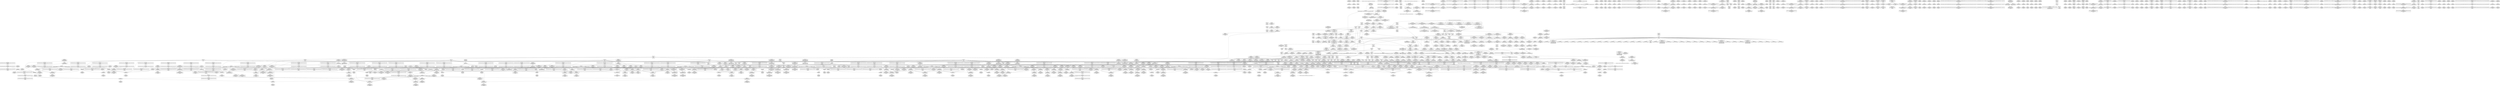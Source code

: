digraph {
	CE0x57edfc0 [shape=record,shape=Mrecord,label="{CE0x57edfc0|_call_void_mcount()_#3|*SummSource*}"]
	CE0x58bb270 [shape=record,shape=Mrecord,label="{CE0x58bb270|rcu_read_unlock:entry}"]
	CE0x58d0140 [shape=record,shape=Mrecord,label="{CE0x58d0140|cred_sid:bb}"]
	CE0x58a8a20 [shape=record,shape=Mrecord,label="{CE0x58a8a20|i64*_getelementptr_inbounds_(_4_x_i64_,_4_x_i64_*___llvm_gcov_ctr130,_i64_0,_i64_2)|*Constant*|*SummSource*}"]
	CE0x5927800 [shape=record,shape=Mrecord,label="{CE0x5927800|_call_void_asm_sideeffect_,_memory_,_dirflag_,_fpsr_,_flags_()_#3,_!dbg_!27711,_!srcloc_!27714|include/linux/rcupdate.h,244}"]
	CE0x5813cf0 [shape=record,shape=Mrecord,label="{CE0x5813cf0|i64_2|*Constant*}"]
	CE0x5890230 [shape=record,shape=Mrecord,label="{CE0x5890230|task_sid:tmp9|security/selinux/hooks.c,208}"]
	CE0x588ea30 [shape=record,shape=Mrecord,label="{CE0x588ea30|task_sid:tmp12|security/selinux/hooks.c,208}"]
	CE0x586b1d0 [shape=record,shape=Mrecord,label="{CE0x586b1d0|i64*_getelementptr_inbounds_(_4_x_i64_,_4_x_i64_*___llvm_gcov_ctr135,_i64_0,_i64_3)|*Constant*|*SummSink*}"]
	CE0x588d3d0 [shape=record,shape=Mrecord,label="{CE0x588d3d0|rcu_read_unlock:tmp3|*SummSink*}"]
	CE0x584d8f0 [shape=record,shape=Mrecord,label="{CE0x584d8f0|rcu_read_lock:entry|*SummSource*}"]
	CE0x58924d0 [shape=record,shape=Mrecord,label="{CE0x58924d0|i32_0|*Constant*}"]
	CE0x58e55a0 [shape=record,shape=Mrecord,label="{CE0x58e55a0|rcu_read_unlock:tmp18|include/linux/rcupdate.h,933|*SummSink*}"]
	CE0x586b160 [shape=record,shape=Mrecord,label="{CE0x586b160|__preempt_count_sub:tmp6|./arch/x86/include/asm/preempt.h,78}"]
	CE0x57f6370 [shape=record,shape=Mrecord,label="{CE0x57f6370|i32_32768|*Constant*|*SummSource*}"]
	CE0x583e190 [shape=record,shape=Mrecord,label="{CE0x583e190|task_sid:do.body|*SummSink*}"]
	CE0x58bd930 [shape=record,shape=Mrecord,label="{CE0x58bd930|i64_2|*Constant*}"]
	CE0x5894230 [shape=record,shape=Mrecord,label="{CE0x5894230|rcu_read_lock:tmp2|*SummSink*}"]
	CE0x58956d0 [shape=record,shape=Mrecord,label="{CE0x58956d0|_call_void_rcu_lock_acquire(%struct.lockdep_map*_rcu_lock_map)_#10,_!dbg_!27711|include/linux/rcupdate.h,881|*SummSink*}"]
	CE0x57ea8a0 [shape=record,shape=Mrecord,label="{CE0x57ea8a0|i32_5|*Constant*|*SummSink*}"]
	CE0x58d1f00 [shape=record,shape=Mrecord,label="{CE0x58d1f00|_call_void_asm_sideeffect_,_memory_,_dirflag_,_fpsr_,_flags_()_#3,_!dbg_!27714,_!srcloc_!27715|include/linux/rcupdate.h,239}"]
	CE0x5951df0 [shape=record,shape=Mrecord,label="{CE0x5951df0|_call_void_mcount()_#3}"]
	CE0x58e4bc0 [shape=record,shape=Mrecord,label="{CE0x58e4bc0|i64*_getelementptr_inbounds_(_11_x_i64_,_11_x_i64_*___llvm_gcov_ctr132,_i64_0,_i64_10)|*Constant*|*SummSink*}"]
	CE0x58caf20 [shape=record,shape=Mrecord,label="{CE0x58caf20|i8*_getelementptr_inbounds_(_25_x_i8_,_25_x_i8_*_.str45,_i32_0,_i32_0)|*Constant*|*SummSink*}"]
	CE0x58508f0 [shape=record,shape=Mrecord,label="{CE0x58508f0|i64*_getelementptr_inbounds_(_6_x_i64_,_6_x_i64_*___llvm_gcov_ctr327,_i64_0,_i64_0)|*Constant*|*SummSink*}"]
	CE0x58cbed0 [shape=record,shape=Mrecord,label="{CE0x58cbed0|i8*_getelementptr_inbounds_(_42_x_i8_,_42_x_i8_*_.str46,_i32_0,_i32_0)|*Constant*}"]
	CE0x589fcb0 [shape=record,shape=Mrecord,label="{CE0x589fcb0|i8*_getelementptr_inbounds_(_41_x_i8_,_41_x_i8_*_.str44,_i32_0,_i32_0)|*Constant*}"]
	CE0x5807e00 [shape=record,shape=Mrecord,label="{CE0x5807e00|selinux_socket_setsockopt:level|Function::selinux_socket_setsockopt&Arg::level::|*SummSink*}"]
	CE0x58861e0 [shape=record,shape=Mrecord,label="{CE0x58861e0|sock_has_perm:tmp4|security/selinux/hooks.c,3966}"]
	CE0x57f3e50 [shape=record,shape=Mrecord,label="{CE0x57f3e50|sock_has_perm:sk_security|security/selinux/hooks.c,3964|*SummSink*}"]
	CE0x57fb560 [shape=record,shape=Mrecord,label="{CE0x57fb560|i32_1|*Constant*}"]
	CE0x58db370 [shape=record,shape=Mrecord,label="{CE0x58db370|rcu_lock_release:tmp2|*SummSource*}"]
	CE0x58af130 [shape=record,shape=Mrecord,label="{CE0x58af130|i64_ptrtoint_(i8*_blockaddress(_rcu_lock_acquire,_%__here)_to_i64)|*Constant*|*SummSink*}"]
	CE0x586f910 [shape=record,shape=Mrecord,label="{CE0x586f910|COLLAPSED:_GCMRE___llvm_gcov_ctr129_internal_global_4_x_i64_zeroinitializer:_elem_0:default:}"]
	CE0x58a7ba0 [shape=record,shape=Mrecord,label="{CE0x58a7ba0|__rcu_read_lock:tmp4|include/linux/rcupdate.h,239|*SummSink*}"]
	CE0x5827a20 [shape=record,shape=Mrecord,label="{CE0x5827a20|selinux_socket_setsockopt:tmp4|security/selinux/hooks.c,4239}"]
	CE0x58a3220 [shape=record,shape=Mrecord,label="{CE0x58a3220|task_sid:call7|security/selinux/hooks.c,208|*SummSink*}"]
	CE0x57f6180 [shape=record,shape=Mrecord,label="{CE0x57f6180|selinux_socket_setsockopt:tmp3|security/selinux/hooks.c,4239|*SummSource*}"]
	CE0x589be10 [shape=record,shape=Mrecord,label="{CE0x589be10|COLLAPSED:_GCMRE___llvm_gcov_ctr131_internal_global_2_x_i64_zeroinitializer:_elem_0:default:}"]
	CE0x583dfa0 [shape=record,shape=Mrecord,label="{CE0x583dfa0|task_sid:do.body}"]
	CE0x5811df0 [shape=record,shape=Mrecord,label="{CE0x5811df0|sock_has_perm:tmp11|security/selinux/hooks.c,3970|*SummSink*}"]
	CE0x581f550 [shape=record,shape=Mrecord,label="{CE0x581f550|GLOBAL:current_task|Global_var:current_task|*SummSink*}"]
	CE0x591d710 [shape=record,shape=Mrecord,label="{CE0x591d710|i64*_getelementptr_inbounds_(_4_x_i64_,_4_x_i64_*___llvm_gcov_ctr133,_i64_0,_i64_3)|*Constant*|*SummSource*}"]
	CE0x589c610 [shape=record,shape=Mrecord,label="{CE0x589c610|_call_void___rcu_read_lock()_#10,_!dbg_!27710|include/linux/rcupdate.h,879|*SummSink*}"]
	CE0x5849920 [shape=record,shape=Mrecord,label="{CE0x5849920|GLOBAL:rcu_read_lock.__warned|Global_var:rcu_read_lock.__warned|*SummSource*}"]
	CE0x5809250 [shape=record,shape=Mrecord,label="{CE0x5809250|sock_has_perm:perms|Function::sock_has_perm&Arg::perms::|*SummSink*}"]
	CE0x57ee310 [shape=record,shape=Mrecord,label="{CE0x57ee310|selinux_socket_setsockopt:entry|*SummSink*}"]
	CE0x5896210 [shape=record,shape=Mrecord,label="{CE0x5896210|rcu_read_lock:land.lhs.true|*SummSource*}"]
	CE0x584a600 [shape=record,shape=Mrecord,label="{CE0x584a600|rcu_read_lock:tmp8|include/linux/rcupdate.h,882|*SummSink*}"]
	CE0x58aa780 [shape=record,shape=Mrecord,label="{CE0x58aa780|__rcu_read_unlock:tmp2}"]
	CE0x59096a0 [shape=record,shape=Mrecord,label="{CE0x59096a0|__preempt_count_sub:do.body|*SummSource*}"]
	CE0x595b7d0 [shape=record,shape=Mrecord,label="{CE0x595b7d0|i64*_getelementptr_inbounds_(_4_x_i64_,_4_x_i64_*___llvm_gcov_ctr135,_i64_0,_i64_0)|*Constant*|*SummSource*}"]
	CE0x57f44c0 [shape=record,shape=Mrecord,label="{CE0x57f44c0|i64*_getelementptr_inbounds_(_6_x_i64_,_6_x_i64_*___llvm_gcov_ctr366,_i64_0,_i64_5)|*Constant*|*SummSource*}"]
	CE0x5850ae0 [shape=record,shape=Mrecord,label="{CE0x5850ae0|GLOBAL:__llvm_gcov_ctr126|Global_var:__llvm_gcov_ctr126|*SummSink*}"]
	CE0x58c90d0 [shape=record,shape=Mrecord,label="{CE0x58c90d0|rcu_read_lock:tmp13|include/linux/rcupdate.h,882}"]
	CE0x57dd510 [shape=record,shape=Mrecord,label="{CE0x57dd510|selinux_socket_setsockopt:if.end|*SummSink*}"]
	CE0x58a8670 [shape=record,shape=Mrecord,label="{CE0x58a8670|rcu_lock_release:tmp1|*SummSink*}"]
	CE0x5843440 [shape=record,shape=Mrecord,label="{CE0x5843440|i32_2|*Constant*|*SummSink*}"]
	CE0x58bbf00 [shape=record,shape=Mrecord,label="{CE0x58bbf00|rcu_read_lock:bb|*SummSource*}"]
	CE0x58e5470 [shape=record,shape=Mrecord,label="{CE0x58e5470|rcu_read_unlock:tmp18|include/linux/rcupdate.h,933|*SummSource*}"]
	CE0x58e6830 [shape=record,shape=Mrecord,label="{CE0x58e6830|i32_934|*Constant*|*SummSink*}"]
	CE0x5896480 [shape=record,shape=Mrecord,label="{CE0x5896480|task_sid:tmp7|security/selinux/hooks.c,208}"]
	CE0x5938b40 [shape=record,shape=Mrecord,label="{CE0x5938b40|void_(i32*,_i32,_i32*)*_asm_addl_$1,_%gs:$0_,_*m,ri,*m,_dirflag_,_fpsr_,_flags_}"]
	CE0x589a320 [shape=record,shape=Mrecord,label="{CE0x589a320|rcu_lock_acquire:__here}"]
	CE0x587d530 [shape=record,shape=Mrecord,label="{CE0x587d530|8:_%struct.sock*,_:_SCME_29,30_}"]
	CE0x588f040 [shape=record,shape=Mrecord,label="{CE0x588f040|task_sid:tmp12|security/selinux/hooks.c,208|*SummSource*}"]
	CE0x584d0d0 [shape=record,shape=Mrecord,label="{CE0x584d0d0|task_sid:real_cred|security/selinux/hooks.c,208}"]
	CE0x58a56b0 [shape=record,shape=Mrecord,label="{CE0x58a56b0|rcu_lock_release:entry|*SummSource*}"]
	CE0x587c040 [shape=record,shape=Mrecord,label="{CE0x587c040|sock_has_perm:net3|security/selinux/hooks.c,3974|*SummSource*}"]
	CE0x58503f0 [shape=record,shape=Mrecord,label="{CE0x58503f0|__rcu_read_lock:tmp7|include/linux/rcupdate.h,240}"]
	CE0x57e6b40 [shape=record,shape=Mrecord,label="{CE0x57e6b40|i64*_getelementptr_inbounds_(_6_x_i64_,_6_x_i64_*___llvm_gcov_ctr366,_i64_0,_i64_0)|*Constant*|*SummSink*}"]
	CE0x58cf0a0 [shape=record,shape=Mrecord,label="{CE0x58cf0a0|i64*_getelementptr_inbounds_(_11_x_i64_,_11_x_i64_*___llvm_gcov_ctr127,_i64_0,_i64_10)|*Constant*}"]
	CE0x58e4eb0 [shape=record,shape=Mrecord,label="{CE0x58e4eb0|rcu_read_unlock:tmp17|include/linux/rcupdate.h,933}"]
	CE0x5828ca0 [shape=record,shape=Mrecord,label="{CE0x5828ca0|i64_0|*Constant*|*SummSource*}"]
	CE0x5851e00 [shape=record,shape=Mrecord,label="{CE0x5851e00|task_sid:bb|*SummSink*}"]
	CE0x57e8830 [shape=record,shape=Mrecord,label="{CE0x57e8830|i64*_getelementptr_inbounds_(_6_x_i64_,_6_x_i64_*___llvm_gcov_ctr366,_i64_0,_i64_0)|*Constant*}"]
	CE0x584d880 [shape=record,shape=Mrecord,label="{CE0x584d880|rcu_read_lock:entry}"]
	CE0x58965f0 [shape=record,shape=Mrecord,label="{CE0x58965f0|task_sid:tmp7|security/selinux/hooks.c,208|*SummSource*}"]
	CE0x5908710 [shape=record,shape=Mrecord,label="{CE0x5908710|_call_void_mcount()_#3|*SummSource*}"]
	CE0x58c0290 [shape=record,shape=Mrecord,label="{CE0x58c0290|_call_void_mcount()_#3|*SummSource*}"]
	CE0x590a000 [shape=record,shape=Mrecord,label="{CE0x590a000|rcu_lock_release:tmp5|include/linux/rcupdate.h,423|*SummSource*}"]
	CE0x589c2a0 [shape=record,shape=Mrecord,label="{CE0x589c2a0|task_sid:land.lhs.true2|*SummSink*}"]
	CE0x590db20 [shape=record,shape=Mrecord,label="{CE0x590db20|i32_0|*Constant*}"]
	CE0x58d0330 [shape=record,shape=Mrecord,label="{CE0x58d0330|cred_sid:bb|*SummSink*}"]
	CE0x57dd460 [shape=record,shape=Mrecord,label="{CE0x57dd460|selinux_socket_setsockopt:tmp|*SummSink*}"]
	CE0x590d9b0 [shape=record,shape=Mrecord,label="{CE0x590d9b0|_call_void_lock_acquire(%struct.lockdep_map*_%map,_i32_0,_i32_0,_i32_2,_i32_0,_%struct.lockdep_map*_null,_i64_ptrtoint_(i8*_blockaddress(_rcu_lock_acquire,_%__here)_to_i64))_#10,_!dbg_!27716|include/linux/rcupdate.h,418|*SummSink*}"]
	CE0x58cd370 [shape=record,shape=Mrecord,label="{CE0x58cd370|rcu_read_lock:tmp18|include/linux/rcupdate.h,882|*SummSource*}"]
	CE0x5907d30 [shape=record,shape=Mrecord,label="{CE0x5907d30|__rcu_read_lock:do.end|*SummSink*}"]
	CE0x5899c50 [shape=record,shape=Mrecord,label="{CE0x5899c50|rcu_read_unlock:tmp|*SummSource*}"]
	CE0x57f4370 [shape=record,shape=Mrecord,label="{CE0x57f4370|selinux_socket_setsockopt:retval.0|*SummSink*}"]
	CE0x5948850 [shape=record,shape=Mrecord,label="{CE0x5948850|i64*_getelementptr_inbounds_(_4_x_i64_,_4_x_i64_*___llvm_gcov_ctr134,_i64_0,_i64_1)|*Constant*|*SummSource*}"]
	CE0x584d6d0 [shape=record,shape=Mrecord,label="{CE0x584d6d0|_call_void_rcu_lock_acquire(%struct.lockdep_map*_rcu_lock_map)_#10,_!dbg_!27711|include/linux/rcupdate.h,881}"]
	CE0x587c9a0 [shape=record,shape=Mrecord,label="{CE0x587c9a0|i64*_getelementptr_inbounds_(_4_x_i64_,_4_x_i64_*___llvm_gcov_ctr128,_i64_0,_i64_1)|*Constant*|*SummSource*}"]
	CE0x58d50c0 [shape=record,shape=Mrecord,label="{CE0x58d50c0|i64*_getelementptr_inbounds_(_4_x_i64_,_4_x_i64_*___llvm_gcov_ctr134,_i64_0,_i64_3)|*Constant*}"]
	CE0x57f43e0 [shape=record,shape=Mrecord,label="{CE0x57f43e0|selinux_socket_setsockopt:retval.0|*SummSource*}"]
	CE0x57f95b0 [shape=record,shape=Mrecord,label="{CE0x57f95b0|selinux_socket_setsockopt:call1|security/selinux/hooks.c,4238}"]
	CE0x5816a70 [shape=record,shape=Mrecord,label="{CE0x5816a70|_call_void_rcu_read_unlock()_#10,_!dbg_!27748|security/selinux/hooks.c,209}"]
	CE0x58ce630 [shape=record,shape=Mrecord,label="{CE0x58ce630|rcu_read_lock:tmp19|include/linux/rcupdate.h,882|*SummSink*}"]
	CE0x58715f0 [shape=record,shape=Mrecord,label="{CE0x58715f0|__preempt_count_sub:sub|./arch/x86/include/asm/preempt.h,77|*SummSource*}"]
	CE0x58d6920 [shape=record,shape=Mrecord,label="{CE0x58d6920|GLOBAL:__llvm_gcov_ctr132|Global_var:__llvm_gcov_ctr132|*SummSink*}"]
	CE0x58d5fe0 [shape=record,shape=Mrecord,label="{CE0x58d5fe0|rcu_read_unlock:tmp9|include/linux/rcupdate.h,933|*SummSink*}"]
	CE0x58166f0 [shape=record,shape=Mrecord,label="{CE0x58166f0|_call_void_rcu_read_unlock()_#10,_!dbg_!27748|security/selinux/hooks.c,209|*SummSink*}"]
	CE0x58b3800 [shape=record,shape=Mrecord,label="{CE0x58b3800|rcu_lock_release:tmp3|*SummSource*}"]
	CE0x5893d20 [shape=record,shape=Mrecord,label="{CE0x5893d20|task_sid:tmp|*SummSource*}"]
	CE0x5814480 [shape=record,shape=Mrecord,label="{CE0x5814480|sock_has_perm:tmp8|security/selinux/hooks.c,3969}"]
	CE0x58a0c10 [shape=record,shape=Mrecord,label="{CE0x58a0c10|task_sid:tmp20|security/selinux/hooks.c,208}"]
	CE0x58de870 [shape=record,shape=Mrecord,label="{CE0x58de870|rcu_read_unlock:if.then|*SummSource*}"]
	CE0x58e6360 [shape=record,shape=Mrecord,label="{CE0x58e6360|i32_934|*Constant*}"]
	CE0x587ecc0 [shape=record,shape=Mrecord,label="{CE0x587ecc0|8:_%struct.sock*,_:_SCME_49,50_}"]
	CE0x5817330 [shape=record,shape=Mrecord,label="{CE0x5817330|sock_has_perm:type|security/selinux/hooks.c,3972|*SummSink*}"]
	CE0x587c2f0 [shape=record,shape=Mrecord,label="{CE0x587c2f0|sock_has_perm:tmp15|security/selinux/hooks.c,3974}"]
	CE0x57e9890 [shape=record,shape=Mrecord,label="{CE0x57e9890|selinux_socket_setsockopt:return}"]
	CE0x587ea60 [shape=record,shape=Mrecord,label="{CE0x587ea60|8:_%struct.sock*,_:_SCME_47,48_}"]
	CE0x588bdd0 [shape=record,shape=Mrecord,label="{CE0x588bdd0|sock_has_perm:tmp20|security/selinux/hooks.c,3977}"]
	CE0x584a280 [shape=record,shape=Mrecord,label="{CE0x584a280|rcu_read_lock:tmp8|include/linux/rcupdate.h,882|*SummSource*}"]
	CE0x595ff20 [shape=record,shape=Mrecord,label="{CE0x595ff20|_call_void_mcount()_#3|*SummSource*}"]
	CE0x58a0c80 [shape=record,shape=Mrecord,label="{CE0x58a0c80|task_sid:tmp21|security/selinux/hooks.c,208}"]
	CE0x58c9a10 [shape=record,shape=Mrecord,label="{CE0x58c9a10|rcu_read_lock:tmp15|include/linux/rcupdate.h,882}"]
	CE0x5809490 [shape=record,shape=Mrecord,label="{CE0x5809490|selinux_socket_setsockopt:tmp4|security/selinux/hooks.c,4239|*SummSource*}"]
	CE0x5897e10 [shape=record,shape=Mrecord,label="{CE0x5897e10|rcu_read_unlock:tmp4|include/linux/rcupdate.h,933|*SummSink*}"]
	CE0x5815dd0 [shape=record,shape=Mrecord,label="{CE0x5815dd0|i64*_getelementptr_inbounds_(_6_x_i64_,_6_x_i64_*___llvm_gcov_ctr327,_i64_0,_i64_3)|*Constant*}"]
	CE0x580e890 [shape=record,shape=Mrecord,label="{CE0x580e890|selinux_socket_setsockopt:tmp10|security/selinux/hooks.c,4242}"]
	CE0x589a080 [shape=record,shape=Mrecord,label="{CE0x589a080|rcu_lock_acquire:indirectgoto|*SummSource*}"]
	CE0x5831790 [shape=record,shape=Mrecord,label="{CE0x5831790|sock_has_perm:tmp}"]
	CE0x58c62d0 [shape=record,shape=Mrecord,label="{CE0x58c62d0|rcu_read_lock:tobool1|include/linux/rcupdate.h,882|*SummSource*}"]
	CE0x58b8a50 [shape=record,shape=Mrecord,label="{CE0x58b8a50|i64*_getelementptr_inbounds_(_4_x_i64_,_4_x_i64_*___llvm_gcov_ctr135,_i64_0,_i64_0)|*Constant*|*SummSink*}"]
	CE0x5848cc0 [shape=record,shape=Mrecord,label="{CE0x5848cc0|sock_has_perm:tmp15|security/selinux/hooks.c,3974|*SummSource*}"]
	CE0x58bfc20 [shape=record,shape=Mrecord,label="{CE0x58bfc20|rcu_read_lock:tmp6|include/linux/rcupdate.h,882}"]
	CE0x58e4f20 [shape=record,shape=Mrecord,label="{CE0x58e4f20|rcu_read_unlock:tmp17|include/linux/rcupdate.h,933|*SummSource*}"]
	CE0x588e530 [shape=record,shape=Mrecord,label="{CE0x588e530|rcu_read_lock:tmp|*SummSink*}"]
	CE0x58de960 [shape=record,shape=Mrecord,label="{CE0x58de960|rcu_read_unlock:if.then|*SummSink*}"]
	CE0x591f440 [shape=record,shape=Mrecord,label="{CE0x591f440|i64*_getelementptr_inbounds_(_4_x_i64_,_4_x_i64_*___llvm_gcov_ctr128,_i64_0,_i64_2)|*Constant*|*SummSink*}"]
	CE0x58450b0 [shape=record,shape=Mrecord,label="{CE0x58450b0|sock_has_perm:tmp3|security/selinux/hooks.c,3964}"]
	CE0x57f3150 [shape=record,shape=Mrecord,label="{CE0x57f3150|selinux_socket_setsockopt:tmp6|security/selinux/hooks.c,4239|*SummSink*}"]
	CE0x58bb5d0 [shape=record,shape=Mrecord,label="{CE0x58bb5d0|rcu_read_unlock:entry|*SummSink*}"]
	CE0x57fa060 [shape=record,shape=Mrecord,label="{CE0x57fa060|cred_sid:tmp5|security/selinux/hooks.c,196|*SummSource*}"]
	CE0x58c3a60 [shape=record,shape=Mrecord,label="{CE0x58c3a60|rcu_read_lock:if.end}"]
	CE0x57e5820 [shape=record,shape=Mrecord,label="{CE0x57e5820|selinux_socket_setsockopt:bb|*SummSink*}"]
	CE0x587fef0 [shape=record,shape=Mrecord,label="{CE0x587fef0|sock_has_perm:call|security/selinux/hooks.c,3967|*SummSource*}"]
	CE0x58e01b0 [shape=record,shape=Mrecord,label="{CE0x58e01b0|_call_void___preempt_count_add(i32_1)_#10,_!dbg_!27711|include/linux/rcupdate.h,239|*SummSource*}"]
	CE0x58e22e0 [shape=record,shape=Mrecord,label="{CE0x58e22e0|rcu_read_unlock:tmp16|include/linux/rcupdate.h,933|*SummSink*}"]
	CE0x5926de0 [shape=record,shape=Mrecord,label="{CE0x5926de0|i8*_undef|*Constant*}"]
	CE0x591c9f0 [shape=record,shape=Mrecord,label="{CE0x591c9f0|i32_1|*Constant*}"]
	"CONST[source:0(mediator),value:2(dynamic)][purpose:{object}][SnkIdx:2]"
	CE0x58e3fb0 [shape=record,shape=Mrecord,label="{CE0x58e3fb0|rcu_read_unlock:tmp20|include/linux/rcupdate.h,933|*SummSource*}"]
	CE0x58c0f00 [shape=record,shape=Mrecord,label="{CE0x58c0f00|GLOBAL:rcu_read_unlock.__warned|Global_var:rcu_read_unlock.__warned|*SummSink*}"]
	CE0x591d830 [shape=record,shape=Mrecord,label="{CE0x591d830|rcu_lock_release:tmp6}"]
	CE0x588a000 [shape=record,shape=Mrecord,label="{CE0x588a000|avc_has_perm:auditdata|Function::avc_has_perm&Arg::auditdata::|*SummSource*}"]
	CE0x58c9310 [shape=record,shape=Mrecord,label="{CE0x58c9310|rcu_read_lock:tmp13|include/linux/rcupdate.h,882|*SummSource*}"]
	CE0x58130c0 [shape=record,shape=Mrecord,label="{CE0x58130c0|rcu_read_lock:tmp1|*SummSource*}"]
	CE0x5922640 [shape=record,shape=Mrecord,label="{CE0x5922640|__rcu_read_unlock:tmp4|include/linux/rcupdate.h,244|*SummSource*}"]
	CE0x595fcc0 [shape=record,shape=Mrecord,label="{CE0x595fcc0|__preempt_count_sub:tmp2}"]
	CE0x58bd0a0 [shape=record,shape=Mrecord,label="{CE0x58bd0a0|rcu_read_lock:do.body|*SummSource*}"]
	CE0x58bfbb0 [shape=record,shape=Mrecord,label="{CE0x58bfbb0|rcu_read_lock:tmp5|include/linux/rcupdate.h,882}"]
	CE0x586c780 [shape=record,shape=Mrecord,label="{CE0x586c780|__preempt_count_sub:tmp4|./arch/x86/include/asm/preempt.h,77}"]
	CE0x57f2b70 [shape=record,shape=Mrecord,label="{CE0x57f2b70|sock_has_perm:tmp16|security/selinux/hooks.c,3976|*SummSink*}"]
	CE0x58cb4f0 [shape=record,shape=Mrecord,label="{CE0x58cb4f0|i32_883|*Constant*}"]
	CE0x588c6a0 [shape=record,shape=Mrecord,label="{CE0x588c6a0|task_sid:land.lhs.true}"]
	CE0x5809420 [shape=record,shape=Mrecord,label="{CE0x5809420|GLOBAL:__llvm_gcov_ctr366|Global_var:__llvm_gcov_ctr366|*SummSink*}"]
	CE0x58d1980 [shape=record,shape=Mrecord,label="{CE0x58d1980|rcu_read_unlock:tmp14|include/linux/rcupdate.h,933}"]
	CE0x5844ef0 [shape=record,shape=Mrecord,label="{CE0x5844ef0|sock_has_perm:cmp|security/selinux/hooks.c,3969|*SummSource*}"]
	CE0x58c75b0 [shape=record,shape=Mrecord,label="{CE0x58c75b0|rcu_read_lock:tmp11|include/linux/rcupdate.h,882|*SummSource*}"]
	CE0x58c2af0 [shape=record,shape=Mrecord,label="{CE0x58c2af0|GLOBAL:rcu_lock_map|Global_var:rcu_lock_map|*SummSource*}"]
	CE0x58d97b0 [shape=record,shape=Mrecord,label="{CE0x58d97b0|rcu_read_unlock:tmp5|include/linux/rcupdate.h,933|*SummSource*}"]
	CE0x58dd140 [shape=record,shape=Mrecord,label="{CE0x58dd140|rcu_read_unlock:tmp11|include/linux/rcupdate.h,933|*SummSink*}"]
	CE0x5845020 [shape=record,shape=Mrecord,label="{CE0x5845020|sock_has_perm:cmp|security/selinux/hooks.c,3969|*SummSink*}"]
	CE0x5908780 [shape=record,shape=Mrecord,label="{CE0x5908780|_call_void_mcount()_#3|*SummSink*}"]
	CE0x57f3600 [shape=record,shape=Mrecord,label="{CE0x57f3600|selinux_socket_setsockopt:entry|*SummSource*}"]
	CE0x589c360 [shape=record,shape=Mrecord,label="{CE0x589c360|task_sid:if.end}"]
	CE0x589f5b0 [shape=record,shape=Mrecord,label="{CE0x589f5b0|i32_208|*Constant*|*SummSource*}"]
	CE0x587fc90 [shape=record,shape=Mrecord,label="{CE0x587fc90|i64_56|*Constant*|*SummSource*}"]
	CE0x5885cb0 [shape=record,shape=Mrecord,label="{CE0x5885cb0|task_sid:task|Function::task_sid&Arg::task::|*SummSink*}"]
	CE0x5898fb0 [shape=record,shape=Mrecord,label="{CE0x5898fb0|cred_sid:tmp1}"]
	CE0x58a7610 [shape=record,shape=Mrecord,label="{CE0x58a7610|__rcu_read_lock:do.body|*SummSource*}"]
	CE0x580e9f0 [shape=record,shape=Mrecord,label="{CE0x580e9f0|selinux_socket_setsockopt:tmp10|security/selinux/hooks.c,4242|*SummSource*}"]
	CE0x58a2b40 [shape=record,shape=Mrecord,label="{CE0x58a2b40|i64*_getelementptr_inbounds_(_13_x_i64_,_13_x_i64_*___llvm_gcov_ctr126,_i64_0,_i64_11)|*Constant*|*SummSource*}"]
	CE0x580b510 [shape=record,shape=Mrecord,label="{CE0x580b510|selinux_socket_setsockopt:tmp7|security/selinux/hooks.c,4240|*SummSource*}"]
	CE0x58720e0 [shape=record,shape=Mrecord,label="{CE0x58720e0|__preempt_count_add:tmp|*SummSource*}"]
	CE0x58a1b30 [shape=record,shape=Mrecord,label="{CE0x58a1b30|i64*_getelementptr_inbounds_(_13_x_i64_,_13_x_i64_*___llvm_gcov_ctr126,_i64_0,_i64_10)|*Constant*|*SummSink*}"]
	CE0x584c660 [shape=record,shape=Mrecord,label="{CE0x584c660|task_sid:tmp10|security/selinux/hooks.c,208|*SummSource*}"]
	CE0x5807570 [shape=record,shape=Mrecord,label="{CE0x5807570|selinux_socket_setsockopt:retval.0}"]
	CE0x58bd380 [shape=record,shape=Mrecord,label="{CE0x58bd380|i64*_getelementptr_inbounds_(_4_x_i64_,_4_x_i64_*___llvm_gcov_ctr128,_i64_0,_i64_2)|*Constant*}"]
	CE0x58c0a80 [shape=record,shape=Mrecord,label="{CE0x58c0a80|rcu_read_lock:tmp6|include/linux/rcupdate.h,882|*SummSource*}"]
	CE0x594cfd0 [shape=record,shape=Mrecord,label="{CE0x594cfd0|__preempt_count_add:do.end|*SummSource*}"]
	CE0x582d650 [shape=record,shape=Mrecord,label="{CE0x582d650|_ret_void,_!dbg_!27717|include/linux/rcupdate.h,419|*SummSource*}"]
	CE0x587ef20 [shape=record,shape=Mrecord,label="{CE0x587ef20|8:_%struct.sock*,_:_SCME_51,52_}"]
	CE0x591bae0 [shape=record,shape=Mrecord,label="{CE0x591bae0|__rcu_read_lock:tmp1|*SummSink*}"]
	CE0x58c9720 [shape=record,shape=Mrecord,label="{CE0x58c9720|rcu_read_lock:tmp14|include/linux/rcupdate.h,882|*SummSource*}"]
	CE0x588b8f0 [shape=record,shape=Mrecord,label="{CE0x588b8f0|sock_has_perm:tmp19|security/selinux/hooks.c,3977|*SummSource*}"]
	CE0x57f4110 [shape=record,shape=Mrecord,label="{CE0x57f4110|i64*_getelementptr_inbounds_(_6_x_i64_,_6_x_i64_*___llvm_gcov_ctr366,_i64_0,_i64_0)|*Constant*|*SummSource*}"]
	CE0x57eee60 [shape=record,shape=Mrecord,label="{CE0x57eee60|i64*_getelementptr_inbounds_(_13_x_i64_,_13_x_i64_*___llvm_gcov_ctr126,_i64_0,_i64_0)|*Constant*|*SummSource*}"]
	CE0x58916e0 [shape=record,shape=Mrecord,label="{CE0x58916e0|task_sid:tmp4|*LoadInst*|security/selinux/hooks.c,208|*SummSink*}"]
	CE0x58824b0 [shape=record,shape=Mrecord,label="{CE0x58824b0|i64_7|*Constant*|*SummSink*}"]
	CE0x590cd50 [shape=record,shape=Mrecord,label="{CE0x590cd50|__preempt_count_add:tmp2|*SummSource*}"]
	CE0x580cb40 [shape=record,shape=Mrecord,label="{CE0x580cb40|_ret_i32_%retval.0,_!dbg_!27726|security/selinux/hooks.c,4243|*SummSource*}"]
	CE0x5817190 [shape=record,shape=Mrecord,label="{CE0x5817190|sock_has_perm:type|security/selinux/hooks.c,3972}"]
	CE0x586aa30 [shape=record,shape=Mrecord,label="{CE0x586aa30|_ret_void,_!dbg_!27720|./arch/x86/include/asm/preempt.h,78}"]
	CE0x580b430 [shape=record,shape=Mrecord,label="{CE0x580b430|selinux_socket_setsockopt:tmp7|security/selinux/hooks.c,4240|*SummSink*}"]
	CE0x58bf860 [shape=record,shape=Mrecord,label="{CE0x58bf860|GLOBAL:__llvm_gcov_ctr127|Global_var:__llvm_gcov_ctr127|*SummSource*}"]
	CE0x582de50 [shape=record,shape=Mrecord,label="{CE0x582de50|task_sid:tmp3|*SummSink*}"]
	CE0x58a7320 [shape=record,shape=Mrecord,label="{CE0x58a7320|GLOBAL:rcu_lock_release|*Constant*}"]
	CE0x5888c00 [shape=record,shape=Mrecord,label="{CE0x5888c00|avc_has_perm:ssid|Function::avc_has_perm&Arg::ssid::}"]
	CE0x595cd50 [shape=record,shape=Mrecord,label="{CE0x595cd50|__preempt_count_sub:do.end}"]
	CE0x580a760 [shape=record,shape=Mrecord,label="{CE0x580a760|get_current:bb|*SummSource*}"]
	CE0x582d1f0 [shape=record,shape=Mrecord,label="{CE0x582d1f0|i32_0|*Constant*}"]
	CE0x57f2050 [shape=record,shape=Mrecord,label="{CE0x57f2050|selinux_socket_setsockopt:tmp6|security/selinux/hooks.c,4239}"]
	CE0x5877280 [shape=record,shape=Mrecord,label="{CE0x5877280|sock_has_perm:u|security/selinux/hooks.c,3973|*SummSource*}"]
	CE0x589d050 [shape=record,shape=Mrecord,label="{CE0x589d050|i64*_getelementptr_inbounds_(_2_x_i64_,_2_x_i64_*___llvm_gcov_ctr131,_i64_0,_i64_0)|*Constant*|*SummSink*}"]
	CE0x5890930 [shape=record,shape=Mrecord,label="{CE0x5890930|rcu_read_unlock:land.lhs.true}"]
	CE0x589fa80 [shape=record,shape=Mrecord,label="{CE0x589fa80|i32_208|*Constant*|*SummSink*}"]
	CE0x5843d70 [shape=record,shape=Mrecord,label="{CE0x5843d70|16:_i32,_24:_i16,_:_CRE_16,20_|*MultipleSource*|*LoadInst*|security/selinux/hooks.c,3964|security/selinux/hooks.c,3964|security/selinux/hooks.c,3969}"]
	CE0x58c9240 [shape=record,shape=Mrecord,label="{CE0x58c9240|rcu_read_lock:tmp14|include/linux/rcupdate.h,882}"]
	CE0x58cd910 [shape=record,shape=Mrecord,label="{CE0x58cd910|_call_void_lockdep_rcu_suspicious(i8*_getelementptr_inbounds_(_25_x_i8_,_25_x_i8_*_.str45,_i32_0,_i32_0),_i32_883,_i8*_getelementptr_inbounds_(_42_x_i8_,_42_x_i8_*_.str46,_i32_0,_i32_0))_#10,_!dbg_!27728|include/linux/rcupdate.h,882}"]
	CE0x583e260 [shape=record,shape=Mrecord,label="{CE0x583e260|task_sid:do.end6}"]
	CE0x58189c0 [shape=record,shape=Mrecord,label="{CE0x58189c0|GLOBAL:rcu_read_lock|*Constant*|*SummSource*}"]
	CE0x591c1d0 [shape=record,shape=Mrecord,label="{CE0x591c1d0|rcu_lock_release:indirectgoto}"]
	CE0x57f8730 [shape=record,shape=Mrecord,label="{CE0x57f8730|sock_has_perm:tmp13|security/selinux/hooks.c,3972|*SummSource*}"]
	CE0x57eb450 [shape=record,shape=Mrecord,label="{CE0x57eb450|i32_0|*Constant*|*SummSink*}"]
	CE0x5876b60 [shape=record,shape=Mrecord,label="{CE0x5876b60|sock_has_perm:sid5|security/selinux/hooks.c,3976|*SummSink*}"]
	CE0x57ec590 [shape=record,shape=Mrecord,label="{CE0x57ec590|selinux_socket_setsockopt:call2|security/selinux/hooks.c,4242}"]
	"CONST[source:0(mediator),value:0(static)][purpose:{operation}][SnkIdx:3]"
	CE0x588ebb0 [shape=record,shape=Mrecord,label="{CE0x588ebb0|task_sid:tmp11|security/selinux/hooks.c,208|*SummSink*}"]
	CE0x5882b50 [shape=record,shape=Mrecord,label="{CE0x5882b50|task_sid:tmp14|security/selinux/hooks.c,208|*SummSource*}"]
	"CONST[source:2(external),value:2(dynamic)][purpose:{subject}][SrcIdx:4]"
	CE0x584f480 [shape=record,shape=Mrecord,label="{CE0x584f480|cred_sid:security|security/selinux/hooks.c,196}"]
	CE0x5882840 [shape=record,shape=Mrecord,label="{CE0x5882840|i64_6|*Constant*|*SummSink*}"]
	CE0x591c350 [shape=record,shape=Mrecord,label="{CE0x591c350|rcu_lock_release:indirectgoto|*SummSink*}"]
	CE0x57fa790 [shape=record,shape=Mrecord,label="{CE0x57fa790|_ret_i32_%retval.0,_!dbg_!27740|security/selinux/hooks.c,3977|*SummSink*}"]
	CE0x590cdc0 [shape=record,shape=Mrecord,label="{CE0x590cdc0|__preempt_count_add:tmp2|*SummSink*}"]
	CE0x588b220 [shape=record,shape=Mrecord,label="{CE0x588b220|sock_has_perm:tmp18|security/selinux/hooks.c,3977}"]
	CE0x57f9540 [shape=record,shape=Mrecord,label="{CE0x57f9540|selinux_socket_setsockopt:call1|security/selinux/hooks.c,4238|*SummSource*}"]
	CE0x58c1660 [shape=record,shape=Mrecord,label="{CE0x58c1660|i64*_getelementptr_inbounds_(_4_x_i64_,_4_x_i64_*___llvm_gcov_ctr128,_i64_0,_i64_3)|*Constant*}"]
	CE0x5850c80 [shape=record,shape=Mrecord,label="{CE0x5850c80|GLOBAL:__llvm_gcov_ctr126|Global_var:__llvm_gcov_ctr126|*SummSource*}"]
	CE0x588fb30 [shape=record,shape=Mrecord,label="{CE0x588fb30|task_sid:tmp1|*SummSink*}"]
	CE0x5897a20 [shape=record,shape=Mrecord,label="{CE0x5897a20|GLOBAL:__rcu_read_lock|*Constant*|*SummSink*}"]
	CE0x58431b0 [shape=record,shape=Mrecord,label="{CE0x58431b0|_ret_i32_%call7,_!dbg_!27749|security/selinux/hooks.c,210|*SummSource*}"]
	CE0x5887960 [shape=record,shape=Mrecord,label="{CE0x5887960|sock_has_perm:call6|security/selinux/hooks.c,3976}"]
	CE0x58a68c0 [shape=record,shape=Mrecord,label="{CE0x58a68c0|GLOBAL:__rcu_read_unlock|*Constant*|*SummSource*}"]
	CE0x589efe0 [shape=record,shape=Mrecord,label="{CE0x589efe0|GLOBAL:lockdep_rcu_suspicious|*Constant*}"]
	CE0x58ae5a0 [shape=record,shape=Mrecord,label="{CE0x58ae5a0|i32_2|*Constant*}"]
	CE0x584ee00 [shape=record,shape=Mrecord,label="{CE0x584ee00|_call_void_rcu_read_lock()_#10,_!dbg_!27712|security/selinux/hooks.c,207|*SummSink*}"]
	CE0x58cf770 [shape=record,shape=Mrecord,label="{CE0x58cf770|rcu_read_lock:tmp22|include/linux/rcupdate.h,884}"]
	CE0x5816850 [shape=record,shape=Mrecord,label="{CE0x5816850|GLOBAL:rcu_read_unlock|*Constant*}"]
	CE0x5921900 [shape=record,shape=Mrecord,label="{CE0x5921900|i8*_undef|*Constant*|*SummSink*}"]
	CE0x58858b0 [shape=record,shape=Mrecord,label="{CE0x58858b0|task_sid:entry|*SummSource*}"]
	CE0x5815c60 [shape=record,shape=Mrecord,label="{CE0x5815c60|sock_has_perm:tmp10|security/selinux/hooks.c,3969|*SummSink*}"]
	CE0x58da350 [shape=record,shape=Mrecord,label="{CE0x58da350|__preempt_count_add:entry|*SummSink*}"]
	CE0x58c0660 [shape=record,shape=Mrecord,label="{CE0x58c0660|rcu_read_lock:tmp5|include/linux/rcupdate.h,882|*SummSource*}"]
	CE0x5884690 [shape=record,shape=Mrecord,label="{CE0x5884690|task_sid:tmp18|security/selinux/hooks.c,208|*SummSink*}"]
	CE0x58ded40 [shape=record,shape=Mrecord,label="{CE0x58ded40|_call_void_asm_sideeffect_,_memory_,_dirflag_,_fpsr_,_flags_()_#3,_!dbg_!27711,_!srcloc_!27714|include/linux/rcupdate.h,244|*SummSink*}"]
	CE0x5891920 [shape=record,shape=Mrecord,label="{CE0x5891920|_call_void_mcount()_#3|*SummSource*}"]
	CE0x58c14b0 [shape=record,shape=Mrecord,label="{CE0x58c14b0|_call_void_asm_sideeffect_,_memory_,_dirflag_,_fpsr_,_flags_()_#3,_!dbg_!27714,_!srcloc_!27715|include/linux/rcupdate.h,239|*SummSink*}"]
	CE0x58dcbc0 [shape=record,shape=Mrecord,label="{CE0x58dcbc0|rcu_read_unlock:tmp10|include/linux/rcupdate.h,933|*SummSink*}"]
	CE0x58d9820 [shape=record,shape=Mrecord,label="{CE0x58d9820|rcu_read_unlock:tmp5|include/linux/rcupdate.h,933|*SummSink*}"]
	CE0x57f3740 [shape=record,shape=Mrecord,label="{CE0x57f3740|8:_%struct.sock*,_:_SCME_16,18_|*MultipleSource*|security/selinux/hooks.c, 3966|security/selinux/hooks.c,3966|security/selinux/hooks.c,3966}"]
	CE0x589f180 [shape=record,shape=Mrecord,label="{CE0x589f180|GLOBAL:lockdep_rcu_suspicious|*Constant*|*SummSink*}"]
	CE0x5868140 [shape=record,shape=Mrecord,label="{CE0x5868140|sock_has_perm:tmp2|*LoadInst*|security/selinux/hooks.c,3964}"]
	CE0x58d16e0 [shape=record,shape=Mrecord,label="{CE0x58d16e0|rcu_read_unlock:tmp13|include/linux/rcupdate.h,933|*SummSource*}"]
	CE0x58da150 [shape=record,shape=Mrecord,label="{CE0x58da150|__preempt_count_add:entry}"]
	CE0x5868560 [shape=record,shape=Mrecord,label="{CE0x5868560|sock_has_perm:tmp2|*LoadInst*|security/selinux/hooks.c,3964|*SummSink*}"]
	CE0x58c2eb0 [shape=record,shape=Mrecord,label="{CE0x58c2eb0|__rcu_read_lock:tmp5|include/linux/rcupdate.h,239|*SummSink*}"]
	CE0x58999c0 [shape=record,shape=Mrecord,label="{CE0x58999c0|GLOBAL:__rcu_read_lock|*Constant*}"]
	CE0x58cbf90 [shape=record,shape=Mrecord,label="{CE0x58cbf90|i8*_getelementptr_inbounds_(_42_x_i8_,_42_x_i8_*_.str46,_i32_0,_i32_0)|*Constant*|*SummSource*}"]
	CE0x5895150 [shape=record,shape=Mrecord,label="{CE0x5895150|task_sid:tmp8|security/selinux/hooks.c,208|*SummSource*}"]
	CE0x58d9930 [shape=record,shape=Mrecord,label="{CE0x58d9930|rcu_read_unlock:tmp6|include/linux/rcupdate.h,933}"]
	CE0x58819b0 [shape=record,shape=Mrecord,label="{CE0x58819b0|task_sid:call3|security/selinux/hooks.c,208|*SummSink*}"]
	CE0x58bb400 [shape=record,shape=Mrecord,label="{CE0x58bb400|GLOBAL:rcu_read_unlock|*Constant*|*SummSink*}"]
	CE0x584d490 [shape=record,shape=Mrecord,label="{CE0x584d490|__rcu_read_lock:entry|*SummSource*}"]
	CE0x5846a50 [shape=record,shape=Mrecord,label="{CE0x5846a50|sock_has_perm:bb|*SummSink*}"]
	CE0x57f9e30 [shape=record,shape=Mrecord,label="{CE0x57f9e30|cred_sid:tmp4|*LoadInst*|security/selinux/hooks.c,196|*SummSink*}"]
	CE0x57dd850 [shape=record,shape=Mrecord,label="{CE0x57dd850|i32_0|*Constant*|*SummSource*}"]
	CE0x589e620 [shape=record,shape=Mrecord,label="{CE0x589e620|_call_void_lockdep_rcu_suspicious(i8*_getelementptr_inbounds_(_25_x_i8_,_25_x_i8_*_.str3,_i32_0,_i32_0),_i32_208,_i8*_getelementptr_inbounds_(_41_x_i8_,_41_x_i8_*_.str44,_i32_0,_i32_0))_#10,_!dbg_!27732|security/selinux/hooks.c,208|*SummSink*}"]
	CE0x57fa170 [shape=record,shape=Mrecord,label="{CE0x57fa170|cred_sid:tmp5|security/selinux/hooks.c,196|*SummSink*}"]
	CE0x5889b00 [shape=record,shape=Mrecord,label="{CE0x5889b00|avc_has_perm:requested|Function::avc_has_perm&Arg::requested::}"]
	CE0x589e570 [shape=record,shape=Mrecord,label="{CE0x589e570|_call_void_lockdep_rcu_suspicious(i8*_getelementptr_inbounds_(_25_x_i8_,_25_x_i8_*_.str3,_i32_0,_i32_0),_i32_208,_i8*_getelementptr_inbounds_(_41_x_i8_,_41_x_i8_*_.str44,_i32_0,_i32_0))_#10,_!dbg_!27732|security/selinux/hooks.c,208|*SummSource*}"]
	CE0x580a2b0 [shape=record,shape=Mrecord,label="{CE0x580a2b0|selinux_socket_setsockopt:tmp12|security/selinux/hooks.c,4243|*SummSink*}"]
	CE0x58e0d80 [shape=record,shape=Mrecord,label="{CE0x58e0d80|rcu_lock_release:tmp}"]
	CE0x58d9340 [shape=record,shape=Mrecord,label="{CE0x58d9340|rcu_lock_acquire:tmp1}"]
	CE0x58be000 [shape=record,shape=Mrecord,label="{CE0x58be000|rcu_read_lock:tmp4|include/linux/rcupdate.h,882}"]
	CE0x588a670 [shape=record,shape=Mrecord,label="{CE0x588a670|i64*_getelementptr_inbounds_(_6_x_i64_,_6_x_i64_*___llvm_gcov_ctr327,_i64_0,_i64_5)|*Constant*}"]
	CE0x58a57f0 [shape=record,shape=Mrecord,label="{CE0x58a57f0|rcu_lock_release:map|Function::rcu_lock_release&Arg::map::}"]
	CE0x5920270 [shape=record,shape=Mrecord,label="{CE0x5920270|i8*_undef|*Constant*}"]
	CE0x58232a0 [shape=record,shape=Mrecord,label="{CE0x58232a0|i64_2|*Constant*|*SummSource*}"]
	CE0x58b22d0 [shape=record,shape=Mrecord,label="{CE0x58b22d0|_call_void_asm_addl_$1,_%gs:$0_,_*m,ri,*m,_dirflag_,_fpsr_,_flags_(i32*___preempt_count,_i32_%sub,_i32*___preempt_count)_#3,_!dbg_!27717,_!srcloc_!27718|./arch/x86/include/asm/preempt.h,77|*SummSink*}"]
	CE0x586f2a0 [shape=record,shape=Mrecord,label="{CE0x586f2a0|__preempt_count_add:tmp6|./arch/x86/include/asm/preempt.h,73}"]
	CE0x57f8ff0 [shape=record,shape=Mrecord,label="{CE0x57f8ff0|get_current:tmp|*SummSource*}"]
	CE0x588c8b0 [shape=record,shape=Mrecord,label="{CE0x588c8b0|task_sid:land.lhs.true|*SummSink*}"]
	CE0x58c3da0 [shape=record,shape=Mrecord,label="{CE0x58c3da0|rcu_read_unlock:tmp2}"]
	CE0x5803bb0 [shape=record,shape=Mrecord,label="{CE0x5803bb0|32:_%struct.sock*,_:_CRE_40,48_|*MultipleSource*|Function::selinux_socket_setsockopt&Arg::sock::|security/selinux/hooks.c,4238}"]
	CE0x58b1d40 [shape=record,shape=Mrecord,label="{CE0x58b1d40|GLOBAL:__preempt_count|Global_var:__preempt_count|*SummSink*}"]
	CE0x58c8340 [shape=record,shape=Mrecord,label="{CE0x58c8340|i64_7|*Constant*}"]
	CE0x5881010 [shape=record,shape=Mrecord,label="{CE0x5881010|task_sid:tmp12|security/selinux/hooks.c,208|*SummSink*}"]
	CE0x590cb00 [shape=record,shape=Mrecord,label="{CE0x590cb00|_call_void_mcount()_#3|*SummSource*}"]
	CE0x57f7050 [shape=record,shape=Mrecord,label="{CE0x57f7050|_ret_%struct.task_struct*_%tmp4,_!dbg_!27714|./arch/x86/include/asm/current.h,14|*SummSource*}"]
	CE0x58d71a0 [shape=record,shape=Mrecord,label="{CE0x58d71a0|rcu_read_unlock:tmp}"]
	CE0x58b38a0 [shape=record,shape=Mrecord,label="{CE0x58b38a0|rcu_lock_release:tmp3|*SummSink*}"]
	CE0x586c7f0 [shape=record,shape=Mrecord,label="{CE0x586c7f0|__preempt_count_sub:tmp4|./arch/x86/include/asm/preempt.h,77|*SummSource*}"]
	CE0x58af6d0 [shape=record,shape=Mrecord,label="{CE0x58af6d0|i64*_getelementptr_inbounds_(_4_x_i64_,_4_x_i64_*___llvm_gcov_ctr130,_i64_0,_i64_3)|*Constant*|*SummSink*}"]
	CE0x58d9b50 [shape=record,shape=Mrecord,label="{CE0x58d9b50|rcu_lock_acquire:tmp3|*SummSource*}"]
	CE0x58bb560 [shape=record,shape=Mrecord,label="{CE0x58bb560|rcu_read_unlock:entry|*SummSource*}"]
	CE0x58c2bb0 [shape=record,shape=Mrecord,label="{CE0x58c2bb0|GLOBAL:rcu_lock_map|Global_var:rcu_lock_map|*SummSink*}"]
	CE0x58b3d50 [shape=record,shape=Mrecord,label="{CE0x58b3d50|i64*_getelementptr_inbounds_(_4_x_i64_,_4_x_i64_*___llvm_gcov_ctr128,_i64_0,_i64_0)|*Constant*}"]
	CE0x59485a0 [shape=record,shape=Mrecord,label="{CE0x59485a0|__preempt_count_sub:tmp1|*SummSource*}"]
	CE0x58814f0 [shape=record,shape=Mrecord,label="{CE0x58814f0|task_sid:tobool4|security/selinux/hooks.c,208}"]
	CE0x58c8740 [shape=record,shape=Mrecord,label="{CE0x58c8740|i64_6|*Constant*}"]
	CE0x58c7d40 [shape=record,shape=Mrecord,label="{CE0x58c7d40|rcu_read_lock:call3|include/linux/rcupdate.h,882}"]
	CE0x58d8440 [shape=record,shape=Mrecord,label="{CE0x58d8440|__preempt_count_add:tmp4|./arch/x86/include/asm/preempt.h,72|*SummSink*}"]
	CE0x591eab0 [shape=record,shape=Mrecord,label="{CE0x591eab0|__rcu_read_lock:tmp2|*SummSource*}"]
	CE0x5851810 [shape=record,shape=Mrecord,label="{CE0x5851810|sock_has_perm:sk_security|security/selinux/hooks.c,3964|*SummSource*}"]
	CE0x58a6b00 [shape=record,shape=Mrecord,label="{CE0x58a6b00|__rcu_read_unlock:entry|*SummSink*}"]
	CE0x587daf0 [shape=record,shape=Mrecord,label="{CE0x587daf0|8:_%struct.sock*,_:_SCME_34,35_}"]
	CE0x5872fc0 [shape=record,shape=Mrecord,label="{CE0x5872fc0|i64*_getelementptr_inbounds_(_13_x_i64_,_13_x_i64_*___llvm_gcov_ctr126,_i64_0,_i64_12)|*Constant*}"]
	CE0x58a3890 [shape=record,shape=Mrecord,label="{CE0x58a3890|cred_sid:entry|*SummSource*}"]
	CE0x57f55c0 [shape=record,shape=Mrecord,label="{CE0x57f55c0|_ret_%struct.task_struct*_%tmp4,_!dbg_!27714|./arch/x86/include/asm/current.h,14}"]
	CE0x58a1c10 [shape=record,shape=Mrecord,label="{CE0x58a1c10|task_sid:tmp22|security/selinux/hooks.c,208|*SummSink*}"]
	CE0x57f4dc0 [shape=record,shape=Mrecord,label="{CE0x57f4dc0|selinux_socket_setsockopt:tmp10|security/selinux/hooks.c,4242|*SummSink*}"]
	CE0x58e4c30 [shape=record,shape=Mrecord,label="{CE0x58e4c30|rcu_read_unlock:tmp21|include/linux/rcupdate.h,935|*SummSink*}"]
	CE0x584c320 [shape=record,shape=Mrecord,label="{CE0x584c320|i64_5|*Constant*|*SummSink*}"]
	CE0x582d800 [shape=record,shape=Mrecord,label="{CE0x582d800|sock_has_perm:if.end}"]
	"CONST[source:0(mediator),value:2(dynamic)][purpose:{object}][SnkIdx:1]"
	CE0x591db50 [shape=record,shape=Mrecord,label="{CE0x591db50|rcu_lock_release:tmp6|*SummSink*}"]
	CE0x5814720 [shape=record,shape=Mrecord,label="{CE0x5814720|GLOBAL:__llvm_gcov_ctr327|Global_var:__llvm_gcov_ctr327|*SummSink*}"]
	CE0x58885e0 [shape=record,shape=Mrecord,label="{CE0x58885e0|avc_has_perm:entry|*SummSource*}"]
	CE0x5813050 [shape=record,shape=Mrecord,label="{CE0x5813050|rcu_read_lock:tmp1}"]
	CE0x58996a0 [shape=record,shape=Mrecord,label="{CE0x58996a0|task_sid:do.body5|*SummSource*}"]
	CE0x5881080 [shape=record,shape=Mrecord,label="{CE0x5881080|task_sid:call3|security/selinux/hooks.c,208}"]
	CE0x5888e50 [shape=record,shape=Mrecord,label="{CE0x5888e50|avc_has_perm:ssid|Function::avc_has_perm&Arg::ssid::|*SummSource*}"]
	CE0x583ea30 [shape=record,shape=Mrecord,label="{CE0x583ea30|get_current:tmp2}"]
	CE0x5876700 [shape=record,shape=Mrecord,label="{CE0x5876700|i8_2|*Constant*|*SummSource*}"]
	CE0x588dc80 [shape=record,shape=Mrecord,label="{CE0x588dc80|rcu_lock_acquire:map|Function::rcu_lock_acquire&Arg::map::}"]
	CE0x57f86c0 [shape=record,shape=Mrecord,label="{CE0x57f86c0|sock_has_perm:tmp13|security/selinux/hooks.c,3972}"]
	CE0x59226d0 [shape=record,shape=Mrecord,label="{CE0x59226d0|__rcu_read_lock:bb|*SummSource*}"]
	CE0x57f6ef0 [shape=record,shape=Mrecord,label="{CE0x57f6ef0|i64*_getelementptr_inbounds_(_2_x_i64_,_2_x_i64_*___llvm_gcov_ctr98,_i64_0,_i64_1)|*Constant*|*SummSource*}"]
	CE0x58dfb90 [shape=record,shape=Mrecord,label="{CE0x58dfb90|i64*_getelementptr_inbounds_(_4_x_i64_,_4_x_i64_*___llvm_gcov_ctr133,_i64_0,_i64_0)|*Constant*}"]
	CE0x5954580 [shape=record,shape=Mrecord,label="{CE0x5954580|i64*_getelementptr_inbounds_(_4_x_i64_,_4_x_i64_*___llvm_gcov_ctr129,_i64_0,_i64_1)|*Constant*|*SummSource*}"]
	CE0x58bd8c0 [shape=record,shape=Mrecord,label="{CE0x58bd8c0|i64_3|*Constant*}"]
	CE0x5fbc5c0 [shape=record,shape=Mrecord,label="{CE0x5fbc5c0|selinux_socket_setsockopt:tmp11|security/selinux/hooks.c,4243}"]
	CE0x58cda90 [shape=record,shape=Mrecord,label="{CE0x58cda90|_call_void_lockdep_rcu_suspicious(i8*_getelementptr_inbounds_(_25_x_i8_,_25_x_i8_*_.str45,_i32_0,_i32_0),_i32_883,_i8*_getelementptr_inbounds_(_42_x_i8_,_42_x_i8_*_.str46,_i32_0,_i32_0))_#10,_!dbg_!27728|include/linux/rcupdate.h,882|*SummSource*}"]
	CE0x57dc850 [shape=record,shape=Mrecord,label="{CE0x57dc850|cred_sid:tmp4|*LoadInst*|security/selinux/hooks.c,196}"]
	CE0x582f380 [shape=record,shape=Mrecord,label="{CE0x582f380|rcu_read_unlock:call|include/linux/rcupdate.h,933}"]
	CE0x589d8d0 [shape=record,shape=Mrecord,label="{CE0x589d8d0|rcu_lock_acquire:entry|*SummSink*}"]
	CE0x582d500 [shape=record,shape=Mrecord,label="{CE0x582d500|_ret_void,_!dbg_!27717|include/linux/rcupdate.h,419}"]
	CE0x5887120 [shape=record,shape=Mrecord,label="{CE0x5887120|i32_4|*Constant*|*SummSink*}"]
	CE0x583ddb0 [shape=record,shape=Mrecord,label="{CE0x583ddb0|0:_i32,_4:_i32,_8:_i32,_12:_i32,_:_CMRE_4,8_|*MultipleSource*|security/selinux/hooks.c,196|*LoadInst*|security/selinux/hooks.c,196|security/selinux/hooks.c,197}"]
	CE0x591f640 [shape=record,shape=Mrecord,label="{CE0x591f640|i64*_getelementptr_inbounds_(_4_x_i64_,_4_x_i64_*___llvm_gcov_ctr128,_i64_0,_i64_2)|*Constant*|*SummSource*}"]
	CE0x58da880 [shape=record,shape=Mrecord,label="{CE0x58da880|rcu_read_unlock:tmp7|include/linux/rcupdate.h,933|*SummSource*}"]
	CE0x5872750 [shape=record,shape=Mrecord,label="{CE0x5872750|task_sid:tmp25|security/selinux/hooks.c,208|*SummSource*}"]
	CE0x584aa70 [shape=record,shape=Mrecord,label="{CE0x584aa70|sock_has_perm:tmp17|security/selinux/hooks.c,3976|*SummSink*}"]
	CE0x5907090 [shape=record,shape=Mrecord,label="{CE0x5907090|__rcu_read_unlock:tmp1}"]
	CE0x58d5670 [shape=record,shape=Mrecord,label="{CE0x58d5670|i64*_getelementptr_inbounds_(_4_x_i64_,_4_x_i64_*___llvm_gcov_ctr134,_i64_0,_i64_3)|*Constant*|*SummSink*}"]
	CE0x58d1cf0 [shape=record,shape=Mrecord,label="{CE0x58d1cf0|rcu_read_unlock:tmp14|include/linux/rcupdate.h,933|*SummSource*}"]
	CE0x5871fe0 [shape=record,shape=Mrecord,label="{CE0x5871fe0|i64*_getelementptr_inbounds_(_4_x_i64_,_4_x_i64_*___llvm_gcov_ctr134,_i64_0,_i64_0)|*Constant*}"]
	CE0x5885740 [shape=record,shape=Mrecord,label="{CE0x5885740|GLOBAL:task_sid|*Constant*|*SummSink*}"]
	CE0x58929d0 [shape=record,shape=Mrecord,label="{CE0x58929d0|cred_sid:tmp3|*SummSink*}"]
	CE0x58afc90 [shape=record,shape=Mrecord,label="{CE0x58afc90|i64*_getelementptr_inbounds_(_4_x_i64_,_4_x_i64_*___llvm_gcov_ctr128,_i64_0,_i64_1)|*Constant*}"]
	CE0x58c3b80 [shape=record,shape=Mrecord,label="{CE0x58c3b80|rcu_read_lock:if.end|*SummSource*}"]
	CE0x5825600 [shape=record,shape=Mrecord,label="{CE0x5825600|selinux_socket_setsockopt:tobool|security/selinux/hooks.c,4239|*SummSink*}"]
	CE0x5881420 [shape=record,shape=Mrecord,label="{CE0x5881420|task_sid:tmp13|security/selinux/hooks.c,208|*SummSink*}"]
	CE0x58a6930 [shape=record,shape=Mrecord,label="{CE0x58a6930|__rcu_read_unlock:entry}"]
	CE0x5848f60 [shape=record,shape=Mrecord,label="{CE0x5848f60|sock_has_perm:sk4|security/selinux/hooks.c,3974}"]
	CE0x58e3bb0 [shape=record,shape=Mrecord,label="{CE0x58e3bb0|rcu_read_unlock:tmp19|include/linux/rcupdate.h,933|*SummSink*}"]
	CE0x58a5b10 [shape=record,shape=Mrecord,label="{CE0x58a5b10|rcu_lock_release:map|Function::rcu_lock_release&Arg::map::|*SummSink*}"]
	CE0x584e800 [shape=record,shape=Mrecord,label="{CE0x584e800|_call_void_rcu_read_lock()_#10,_!dbg_!27712|security/selinux/hooks.c,207|*SummSource*}"]
	CE0x594cc40 [shape=record,shape=Mrecord,label="{CE0x594cc40|i64*_getelementptr_inbounds_(_4_x_i64_,_4_x_i64_*___llvm_gcov_ctr129,_i64_0,_i64_2)|*Constant*|*SummSink*}"]
	CE0x58938e0 [shape=record,shape=Mrecord,label="{CE0x58938e0|cred_sid:tmp2|*SummSource*}"]
	CE0x59480d0 [shape=record,shape=Mrecord,label="{CE0x59480d0|__preempt_count_sub:tmp3}"]
	CE0x5882760 [shape=record,shape=Mrecord,label="{CE0x5882760|i64_6|*Constant*|*SummSource*}"]
	CE0x5871d80 [shape=record,shape=Mrecord,label="{CE0x5871d80|__rcu_read_unlock:do.body|*SummSink*}"]
	CE0x5824510 [shape=record,shape=Mrecord,label="{CE0x5824510|i64_2|*Constant*}"]
	CE0x57f3ac0 [shape=record,shape=Mrecord,label="{CE0x57f3ac0|get_current:tmp4|./arch/x86/include/asm/current.h,14}"]
	CE0x591f230 [shape=record,shape=Mrecord,label="{CE0x591f230|__preempt_count_add:entry|*SummSource*}"]
	CE0x586e760 [shape=record,shape=Mrecord,label="{CE0x586e760|void_(i32*,_i32,_i32*)*_asm_addl_$1,_%gs:$0_,_*m,ri,*m,_dirflag_,_fpsr_,_flags_|*SummSource*}"]
	CE0x57eeda0 [shape=record,shape=Mrecord,label="{CE0x57eeda0|i64*_getelementptr_inbounds_(_13_x_i64_,_13_x_i64_*___llvm_gcov_ctr126,_i64_0,_i64_0)|*Constant*}"]
	CE0x58a9320 [shape=record,shape=Mrecord,label="{CE0x58a9320|__rcu_read_lock:tmp3|*SummSink*}"]
	CE0x58a32f0 [shape=record,shape=Mrecord,label="{CE0x58a32f0|GLOBAL:cred_sid|*Constant*|*SummSource*}"]
	CE0x58a75a0 [shape=record,shape=Mrecord,label="{CE0x58a75a0|__rcu_read_lock:do.body}"]
	CE0x594ad50 [shape=record,shape=Mrecord,label="{CE0x594ad50|i64*_getelementptr_inbounds_(_4_x_i64_,_4_x_i64_*___llvm_gcov_ctr129,_i64_0,_i64_3)|*Constant*|*SummSource*}"]
	CE0x5889f90 [shape=record,shape=Mrecord,label="{CE0x5889f90|avc_has_perm:auditdata|Function::avc_has_perm&Arg::auditdata::}"]
	CE0x58cc000 [shape=record,shape=Mrecord,label="{CE0x58cc000|i8*_getelementptr_inbounds_(_42_x_i8_,_42_x_i8_*_.str46,_i32_0,_i32_0)|*Constant*|*SummSink*}"]
	CE0x58b2f30 [shape=record,shape=Mrecord,label="{CE0x58b2f30|i64*_getelementptr_inbounds_(_4_x_i64_,_4_x_i64_*___llvm_gcov_ctr133,_i64_0,_i64_2)|*Constant*|*SummSink*}"]
	CE0x589af20 [shape=record,shape=Mrecord,label="{CE0x589af20|task_sid:do.end|*SummSink*}"]
	CE0x58a6fc0 [shape=record,shape=Mrecord,label="{CE0x58a6fc0|_ret_void,_!dbg_!27717|include/linux/rcupdate.h,245}"]
	CE0x5889720 [shape=record,shape=Mrecord,label="{CE0x5889720|avc_has_perm:tclass|Function::avc_has_perm&Arg::tclass::|*SummSink*}"]
	CE0x58944f0 [shape=record,shape=Mrecord,label="{CE0x58944f0|task_sid:call|security/selinux/hooks.c,208|*SummSource*}"]
	CE0x58c0020 [shape=record,shape=Mrecord,label="{CE0x58c0020|rcu_read_unlock:tobool|include/linux/rcupdate.h,933}"]
	CE0x590cce0 [shape=record,shape=Mrecord,label="{CE0x590cce0|__preempt_count_add:tmp2}"]
	CE0x587e340 [shape=record,shape=Mrecord,label="{CE0x587e340|8:_%struct.sock*,_:_SCME_41,42_}"]
	CE0x580cad0 [shape=record,shape=Mrecord,label="{CE0x580cad0|_ret_i32_%retval.0,_!dbg_!27726|security/selinux/hooks.c,4243}"]
	CE0x5806750 [shape=record,shape=Mrecord,label="{CE0x5806750|GLOBAL:selinux_netlbl_socket_setsockopt|*Constant*|*SummSource*}"]
	CE0x58826f0 [shape=record,shape=Mrecord,label="{CE0x58826f0|i64_6|*Constant*}"]
	CE0x58caa20 [shape=record,shape=Mrecord,label="{CE0x58caa20|i64*_getelementptr_inbounds_(_11_x_i64_,_11_x_i64_*___llvm_gcov_ctr127,_i64_0,_i64_8)|*Constant*|*SummSink*}"]
	CE0x58855c0 [shape=record,shape=Mrecord,label="{CE0x58855c0|GLOBAL:task_sid|*Constant*|*SummSource*}"]
	CE0x58a9700 [shape=record,shape=Mrecord,label="{CE0x58a9700|__rcu_read_lock:tmp|*SummSink*}"]
	CE0x5894ee0 [shape=record,shape=Mrecord,label="{CE0x5894ee0|task_sid:tmp7|security/selinux/hooks.c,208|*SummSink*}"]
	CE0x58a1f30 [shape=record,shape=Mrecord,label="{CE0x58a1f30|task_sid:tmp23|security/selinux/hooks.c,208|*SummSource*}"]
	CE0x589b900 [shape=record,shape=Mrecord,label="{CE0x589b900|i64_0|*Constant*}"]
	CE0x58aefd0 [shape=record,shape=Mrecord,label="{CE0x58aefd0|i64_ptrtoint_(i8*_blockaddress(_rcu_lock_acquire,_%__here)_to_i64)|*Constant*|*SummSource*}"]
	CE0x5851d30 [shape=record,shape=Mrecord,label="{CE0x5851d30|task_sid:bb|*SummSource*}"]
	CE0x5895f90 [shape=record,shape=Mrecord,label="{CE0x5895f90|rcu_read_lock:do.body|*SummSink*}"]
	CE0x58de660 [shape=record,shape=Mrecord,label="{CE0x58de660|rcu_read_unlock:land.lhs.true|*SummSink*}"]
	CE0x58d9d00 [shape=record,shape=Mrecord,label="{CE0x58d9d00|_call_void_mcount()_#3}"]
	CE0x57f2a20 [shape=record,shape=Mrecord,label="{CE0x57f2a20|sock_has_perm:tmp16|security/selinux/hooks.c,3976}"]
	CE0x5813eb0 [shape=record,shape=Mrecord,label="{CE0x5813eb0|sock_has_perm:tmp7|security/selinux/hooks.c,3969}"]
	CE0x58be1c0 [shape=record,shape=Mrecord,label="{CE0x58be1c0|i64_0|*Constant*}"]
	CE0x58a6270 [shape=record,shape=Mrecord,label="{CE0x58a6270|_call_void___rcu_read_unlock()_#10,_!dbg_!27734|include/linux/rcupdate.h,937|*SummSource*}"]
	CE0x58891b0 [shape=record,shape=Mrecord,label="{CE0x58891b0|avc_has_perm:tsid|Function::avc_has_perm&Arg::tsid::|*SummSource*}"]
	CE0x58e0140 [shape=record,shape=Mrecord,label="{CE0x58e0140|_call_void___preempt_count_add(i32_1)_#10,_!dbg_!27711|include/linux/rcupdate.h,239}"]
	CE0x58c0300 [shape=record,shape=Mrecord,label="{CE0x58c0300|_call_void_mcount()_#3|*SummSink*}"]
	CE0x58af540 [shape=record,shape=Mrecord,label="{CE0x58af540|i64*_getelementptr_inbounds_(_4_x_i64_,_4_x_i64_*___llvm_gcov_ctr130,_i64_0,_i64_3)|*Constant*|*SummSource*}"]
	CE0x58da000 [shape=record,shape=Mrecord,label="{CE0x58da000|rcu_read_unlock:land.lhs.true2|*SummSink*}"]
	CE0x589ed00 [shape=record,shape=Mrecord,label="{CE0x589ed00|i8*_getelementptr_inbounds_(_25_x_i8_,_25_x_i8_*_.str3,_i32_0,_i32_0)|*Constant*|*SummSource*}"]
	CE0x58b2180 [shape=record,shape=Mrecord,label="{CE0x58b2180|_call_void_asm_addl_$1,_%gs:$0_,_*m,ri,*m,_dirflag_,_fpsr_,_flags_(i32*___preempt_count,_i32_%sub,_i32*___preempt_count)_#3,_!dbg_!27717,_!srcloc_!27718|./arch/x86/include/asm/preempt.h,77|*SummSource*}"]
	CE0x57f76c0 [shape=record,shape=Mrecord,label="{CE0x57f76c0|get_current:entry|*SummSource*}"]
	CE0x588af50 [shape=record,shape=Mrecord,label="{CE0x588af50|i64*_getelementptr_inbounds_(_6_x_i64_,_6_x_i64_*___llvm_gcov_ctr327,_i64_0,_i64_5)|*Constant*|*SummSink*}"]
	CE0x58ca420 [shape=record,shape=Mrecord,label="{CE0x58ca420|i64*_getelementptr_inbounds_(_11_x_i64_,_11_x_i64_*___llvm_gcov_ctr127,_i64_0,_i64_8)|*Constant*}"]
	CE0x57dd650 [shape=record,shape=Mrecord,label="{CE0x57dd650|selinux_socket_setsockopt:sk|security/selinux/hooks.c,4238}"]
	CE0x589ac20 [shape=record,shape=Mrecord,label="{CE0x589ac20|task_sid:if.end|*SummSink*}"]
	CE0x589ab20 [shape=record,shape=Mrecord,label="{CE0x589ab20|rcu_read_lock:tmp3|*SummSource*}"]
	CE0x58d8200 [shape=record,shape=Mrecord,label="{CE0x58d8200|i64*_getelementptr_inbounds_(_11_x_i64_,_11_x_i64_*___llvm_gcov_ctr132,_i64_0,_i64_1)|*Constant*|*SummSource*}"]
	CE0x584f740 [shape=record,shape=Mrecord,label="{CE0x584f740|_call_void_mcount()_#3|*SummSink*}"]
	CE0x58a2ea0 [shape=record,shape=Mrecord,label="{CE0x58a2ea0|task_sid:tmp26|security/selinux/hooks.c,208}"]
	CE0x584a460 [shape=record,shape=Mrecord,label="{CE0x584a460|rcu_read_lock:tobool1|include/linux/rcupdate.h,882}"]
	CE0x58c9f80 [shape=record,shape=Mrecord,label="{CE0x58c9f80|rcu_read_lock:tmp16|include/linux/rcupdate.h,882}"]
	CE0x588ba60 [shape=record,shape=Mrecord,label="{CE0x588ba60|sock_has_perm:tmp19|security/selinux/hooks.c,3977|*SummSink*}"]
	CE0x58dafa0 [shape=record,shape=Mrecord,label="{CE0x58dafa0|rcu_read_unlock:if.end|*SummSink*}"]
	CE0x58a3a20 [shape=record,shape=Mrecord,label="{CE0x58a3a20|cred_sid:entry|*SummSink*}"]
	CE0x58db060 [shape=record,shape=Mrecord,label="{CE0x58db060|rcu_read_unlock:do.end}"]
	CE0x5877620 [shape=record,shape=Mrecord,label="{CE0x5877620|sock_has_perm:u2|security/selinux/hooks.c,3974|*SummSource*}"]
	CE0x58d8a40 [shape=record,shape=Mrecord,label="{CE0x58d8a40|rcu_read_unlock:tmp4|include/linux/rcupdate.h,933|*SummSource*}"]
	CE0x58adfb0 [shape=record,shape=Mrecord,label="{CE0x58adfb0|rcu_lock_acquire:tmp5|include/linux/rcupdate.h,418|*SummSink*}"]
	CE0x580a440 [shape=record,shape=Mrecord,label="{CE0x580a440|selinux_socket_setsockopt:tmp12|security/selinux/hooks.c,4243|*SummSource*}"]
	CE0x58bf4a0 [shape=record,shape=Mrecord,label="{CE0x58bf4a0|rcu_read_unlock:tmp7|include/linux/rcupdate.h,933|*SummSink*}"]
	CE0x584fec0 [shape=record,shape=Mrecord,label="{CE0x584fec0|i32_77|*Constant*}"]
	CE0x5873360 [shape=record,shape=Mrecord,label="{CE0x5873360|i64*_getelementptr_inbounds_(_13_x_i64_,_13_x_i64_*___llvm_gcov_ctr126,_i64_0,_i64_12)|*Constant*|*SummSource*}"]
	CE0x5890530 [shape=record,shape=Mrecord,label="{CE0x5890530|GLOBAL:task_sid.__warned|Global_var:task_sid.__warned|*SummSource*}"]
	CE0x587dd50 [shape=record,shape=Mrecord,label="{CE0x587dd50|8:_%struct.sock*,_:_SCME_36,37_}"]
	CE0x58874c0 [shape=record,shape=Mrecord,label="{CE0x58874c0|sock_has_perm:sclass|security/selinux/hooks.c,3976|*SummSource*}"]
	CE0x5896f00 [shape=record,shape=Mrecord,label="{CE0x5896f00|rcu_read_lock:tmp}"]
	CE0x58aeb50 [shape=record,shape=Mrecord,label="{CE0x58aeb50|%struct.lockdep_map*_null|*Constant*|*SummSource*}"]
	CE0x58c7730 [shape=record,shape=Mrecord,label="{CE0x58c7730|rcu_read_lock:tmp11|include/linux/rcupdate.h,882|*SummSink*}"]
	CE0x58860c0 [shape=record,shape=Mrecord,label="{CE0x58860c0|sock_has_perm:tmp3|security/selinux/hooks.c,3964|*SummSink*}"]
	CE0x58df6a0 [shape=record,shape=Mrecord,label="{CE0x58df6a0|rcu_read_unlock:do.body|*SummSink*}"]
	CE0x58d2360 [shape=record,shape=Mrecord,label="{CE0x58d2360|rcu_read_unlock:tmp1|*SummSource*}"]
	CE0x5876840 [shape=record,shape=Mrecord,label="{CE0x5876840|sock_has_perm:u|security/selinux/hooks.c,3973|*SummSink*}"]
	CE0x58dbe30 [shape=record,shape=Mrecord,label="{CE0x58dbe30|rcu_read_unlock:tmp10|include/linux/rcupdate.h,933|*SummSource*}"]
	CE0x57efb50 [shape=record,shape=Mrecord,label="{CE0x57efb50|sock_has_perm:ad|security/selinux/hooks.c, 3965}"]
	CE0x5883100 [shape=record,shape=Mrecord,label="{CE0x5883100|task_sid:tmp17|security/selinux/hooks.c,208}"]
	CE0x5816160 [shape=record,shape=Mrecord,label="{CE0x5816160|cred_sid:cred|Function::cred_sid&Arg::cred::|*SummSink*}"]
	CE0x58941c0 [shape=record,shape=Mrecord,label="{CE0x58941c0|rcu_read_lock:tmp2|*SummSource*}"]
	CE0x5886fa0 [shape=record,shape=Mrecord,label="{CE0x5886fa0|i32_4|*Constant*|*SummSource*}"]
	CE0x58d0a40 [shape=record,shape=Mrecord,label="{CE0x58d0a40|rcu_read_unlock:tmp15|include/linux/rcupdate.h,933|*SummSource*}"]
	CE0x57e9290 [shape=record,shape=Mrecord,label="{CE0x57e9290|selinux_socket_setsockopt:tmp1|*SummSource*}"]
	CE0x58c2900 [shape=record,shape=Mrecord,label="{CE0x58c2900|GLOBAL:rcu_lock_map|Global_var:rcu_lock_map}"]
	CE0x58a80d0 [shape=record,shape=Mrecord,label="{CE0x58a80d0|_call_void_mcount()_#3}"]
	CE0x58ad480 [shape=record,shape=Mrecord,label="{CE0x58ad480|i64*_getelementptr_inbounds_(_4_x_i64_,_4_x_i64_*___llvm_gcov_ctr129,_i64_0,_i64_1)|*Constant*}"]
	CE0x57eb0e0 [shape=record,shape=Mrecord,label="{CE0x57eb0e0|sock_has_perm:task|Function::sock_has_perm&Arg::task::}"]
	CE0x588add0 [shape=record,shape=Mrecord,label="{CE0x588add0|i64*_getelementptr_inbounds_(_6_x_i64_,_6_x_i64_*___llvm_gcov_ctr327,_i64_0,_i64_5)|*Constant*|*SummSource*}"]
	CE0x58ae3d0 [shape=record,shape=Mrecord,label="{CE0x58ae3d0|GLOBAL:lock_acquire|*Constant*|*SummSink*}"]
	CE0x58e0e60 [shape=record,shape=Mrecord,label="{CE0x58e0e60|rcu_lock_release:tmp|*SummSource*}"]
	CE0x58e2e30 [shape=record,shape=Mrecord,label="{CE0x58e2e30|i8*_getelementptr_inbounds_(_44_x_i8_,_44_x_i8_*_.str47,_i32_0,_i32_0)|*Constant*|*SummSource*}"]
	CE0x58c1350 [shape=record,shape=Mrecord,label="{CE0x58c1350|i64*_getelementptr_inbounds_(_4_x_i64_,_4_x_i64_*___llvm_gcov_ctr130,_i64_0,_i64_1)|*Constant*|*SummSink*}"]
	CE0x58bb390 [shape=record,shape=Mrecord,label="{CE0x58bb390|GLOBAL:rcu_read_unlock|*Constant*|*SummSource*}"]
	CE0x587f180 [shape=record,shape=Mrecord,label="{CE0x587f180|8:_%struct.sock*,_:_SCME_53,54_}"]
	CE0x5805360 [shape=record,shape=Mrecord,label="{CE0x5805360|_call_void_mcount()_#3|*SummSource*}"]
	CE0x5817a10 [shape=record,shape=Mrecord,label="{CE0x5817a10|i8_2|*Constant*}"]
	CE0x58d4d20 [shape=record,shape=Mrecord,label="{CE0x58d4d20|rcu_lock_acquire:tmp1|*SummSink*}"]
	CE0x58c2120 [shape=record,shape=Mrecord,label="{CE0x58c2120|rcu_read_lock:tmp4|include/linux/rcupdate.h,882|*SummSink*}"]
	CE0x5945f00 [shape=record,shape=Mrecord,label="{CE0x5945f00|__preempt_count_sub:tmp|*SummSource*}"]
	CE0x57ee3c0 [shape=record,shape=Mrecord,label="{CE0x57ee3c0|32:_%struct.sock*,_:_CRE_8,16_|*MultipleSource*|Function::selinux_socket_setsockopt&Arg::sock::|security/selinux/hooks.c,4238}"]
	CE0x57e9130 [shape=record,shape=Mrecord,label="{CE0x57e9130|selinux_socket_setsockopt:return|*SummSource*}"]
	CE0x5926ce0 [shape=record,shape=Mrecord,label="{CE0x5926ce0|rcu_lock_release:tmp7|*SummSink*}"]
	CE0x590ced0 [shape=record,shape=Mrecord,label="{CE0x590ced0|__rcu_read_unlock:tmp6|include/linux/rcupdate.h,245}"]
	CE0x5886420 [shape=record,shape=Mrecord,label="{CE0x5886420|sock_has_perm:tmp4|security/selinux/hooks.c,3966|*SummSink*}"]
	CE0x589fd70 [shape=record,shape=Mrecord,label="{CE0x589fd70|i8*_getelementptr_inbounds_(_41_x_i8_,_41_x_i8_*_.str44,_i32_0,_i32_0)|*Constant*|*SummSource*}"]
	CE0x5939ad0 [shape=record,shape=Mrecord,label="{CE0x5939ad0|i64_1|*Constant*}"]
	CE0x5844530 [shape=record,shape=Mrecord,label="{CE0x5844530|sock_has_perm:tmp6|security/selinux/hooks.c,3969}"]
	CE0x5896370 [shape=record,shape=Mrecord,label="{CE0x5896370|task_sid:tmp6|security/selinux/hooks.c,208|*SummSink*}"]
	CE0x5899020 [shape=record,shape=Mrecord,label="{CE0x5899020|cred_sid:tmp1|*SummSource*}"]
	CE0x57ee7e0 [shape=record,shape=Mrecord,label="{CE0x57ee7e0|selinux_socket_setsockopt:tmp9|security/selinux/hooks.c,4242|*SummSink*}"]
	CE0x58438f0 [shape=record,shape=Mrecord,label="{CE0x58438f0|sock_has_perm:sid|security/selinux/hooks.c,3969|*SummSink*}"]
	CE0x595d240 [shape=record,shape=Mrecord,label="{CE0x595d240|i64*_getelementptr_inbounds_(_4_x_i64_,_4_x_i64_*___llvm_gcov_ctr135,_i64_0,_i64_0)|*Constant*}"]
	CE0x580d340 [shape=record,shape=Mrecord,label="{CE0x580d340|_call_void_mcount()_#3}"]
	CE0x591f0d0 [shape=record,shape=Mrecord,label="{CE0x591f0d0|GLOBAL:__preempt_count_add|*Constant*|*SummSource*}"]
	CE0x5891990 [shape=record,shape=Mrecord,label="{CE0x5891990|_call_void_mcount()_#3|*SummSink*}"]
	CE0x58cb6e0 [shape=record,shape=Mrecord,label="{CE0x58cb6e0|i32_883|*Constant*|*SummSink*}"]
	CE0x582eac0 [shape=record,shape=Mrecord,label="{CE0x582eac0|get_current:tmp4|./arch/x86/include/asm/current.h,14|*SummSink*}"]
	CE0x57ea480 [shape=record,shape=Mrecord,label="{CE0x57ea480|i32_5|*Constant*}"]
	CE0x57f8880 [shape=record,shape=Mrecord,label="{CE0x57f8880|_ret_i32_%retval.0,_!dbg_!27726|security/selinux/hooks.c,4243|*SummSink*}"]
	CE0x589c1d0 [shape=record,shape=Mrecord,label="{CE0x589c1d0|task_sid:land.lhs.true2|*SummSource*}"]
	CE0x57ebbe0 [shape=record,shape=Mrecord,label="{CE0x57ebbe0|COLLAPSED:_GCMRE___llvm_gcov_ctr366_internal_global_6_x_i64_zeroinitializer:_elem_0:default:}"]
	CE0x59521f0 [shape=record,shape=Mrecord,label="{CE0x59521f0|__preempt_count_add:tmp7|./arch/x86/include/asm/preempt.h,73}"]
	CE0x58bfa20 [shape=record,shape=Mrecord,label="{CE0x58bfa20|GLOBAL:__llvm_gcov_ctr127|Global_var:__llvm_gcov_ctr127|*SummSink*}"]
	CE0x5895800 [shape=record,shape=Mrecord,label="{CE0x5895800|rcu_lock_acquire:entry}"]
	CE0x58cfe00 [shape=record,shape=Mrecord,label="{CE0x58cfe00|rcu_read_lock:tmp22|include/linux/rcupdate.h,884|*SummSink*}"]
	CE0x587e210 [shape=record,shape=Mrecord,label="{CE0x587e210|8:_%struct.sock*,_:_SCME_40,41_}"]
	CE0x580abf0 [shape=record,shape=Mrecord,label="{CE0x580abf0|_ret_%struct.task_struct*_%tmp4,_!dbg_!27714|./arch/x86/include/asm/current.h,14|*SummSink*}"]
	CE0x5909560 [shape=record,shape=Mrecord,label="{CE0x5909560|__preempt_count_sub:do.body}"]
	CE0x594d170 [shape=record,shape=Mrecord,label="{CE0x594d170|__preempt_count_add:bb}"]
	CE0x58d2080 [shape=record,shape=Mrecord,label="{CE0x58d2080|_call_void_asm_sideeffect_,_memory_,_dirflag_,_fpsr_,_flags_()_#3,_!dbg_!27714,_!srcloc_!27715|include/linux/rcupdate.h,239|*SummSource*}"]
	CE0x57ee8c0 [shape=record,shape=Mrecord,label="{CE0x57ee8c0|selinux_socket_setsockopt:tmp9|security/selinux/hooks.c,4242|*SummSource*}"]
	CE0x586a920 [shape=record,shape=Mrecord,label="{CE0x586a920|__preempt_count_sub:entry|*SummSink*}"]
	CE0x57ee470 [shape=record,shape=Mrecord,label="{CE0x57ee470|GLOBAL:__llvm_gcov_ctr366|Global_var:__llvm_gcov_ctr366}"]
	CE0x58aed40 [shape=record,shape=Mrecord,label="{CE0x58aed40|%struct.lockdep_map*_null|*Constant*|*SummSink*}"]
	CE0x5882100 [shape=record,shape=Mrecord,label="{CE0x5882100|i64_7|*Constant*|*SummSource*}"]
	CE0x57eefc0 [shape=record,shape=Mrecord,label="{CE0x57eefc0|i64*_getelementptr_inbounds_(_13_x_i64_,_13_x_i64_*___llvm_gcov_ctr126,_i64_0,_i64_0)|*Constant*|*SummSink*}"]
	CE0x58d8d10 [shape=record,shape=Mrecord,label="{CE0x58d8d10|__rcu_read_lock:tmp6|include/linux/rcupdate.h,240}"]
	CE0x589ba80 [shape=record,shape=Mrecord,label="{CE0x589ba80|task_sid:tmp5|security/selinux/hooks.c,208}"]
	CE0x57ea740 [shape=record,shape=Mrecord,label="{CE0x57ea740|selinux_socket_setsockopt:call|security/selinux/hooks.c,4238}"]
	CE0x58e2dc0 [shape=record,shape=Mrecord,label="{CE0x58e2dc0|i8*_getelementptr_inbounds_(_44_x_i8_,_44_x_i8_*_.str47,_i32_0,_i32_0)|*Constant*}"]
	CE0x58723d0 [shape=record,shape=Mrecord,label="{CE0x58723d0|i64*_getelementptr_inbounds_(_4_x_i64_,_4_x_i64_*___llvm_gcov_ctr134,_i64_0,_i64_0)|*Constant*|*SummSource*}"]
	CE0x588ca80 [shape=record,shape=Mrecord,label="{CE0x588ca80|task_sid:if.then|*SummSink*}"]
	CE0x58b1fc0 [shape=record,shape=Mrecord,label="{CE0x58b1fc0|__preempt_count_sub:sub|./arch/x86/include/asm/preempt.h,77|*SummSink*}"]
	CE0x5887e70 [shape=record,shape=Mrecord,label="{CE0x5887e70|sock_has_perm:call6|security/selinux/hooks.c,3976|*SummSink*}"]
	CE0x5818c90 [shape=record,shape=Mrecord,label="{CE0x5818c90|cred_sid:security|security/selinux/hooks.c,196|*SummSource*}"]
	CE0x5814220 [shape=record,shape=Mrecord,label="{CE0x5814220|sock_has_perm:tmp7|security/selinux/hooks.c,3969|*SummSink*}"]
	CE0x58aa860 [shape=record,shape=Mrecord,label="{CE0x58aa860|__rcu_read_unlock:tmp2|*SummSink*}"]
	CE0x58774f0 [shape=record,shape=Mrecord,label="{CE0x58774f0|sock_has_perm:u2|security/selinux/hooks.c,3974}"]
	CE0x5887290 [shape=record,shape=Mrecord,label="{CE0x5887290|sock_has_perm:sclass|security/selinux/hooks.c,3976|*SummSink*}"]
	CE0x5807a30 [shape=record,shape=Mrecord,label="{CE0x5807a30|selinux_socket_setsockopt:optname|Function::selinux_socket_setsockopt&Arg::optname::}"]
	CE0x58516f0 [shape=record,shape=Mrecord,label="{CE0x58516f0|sock_has_perm:sk_security|security/selinux/hooks.c,3964}"]
	CE0x57f6480 [shape=record,shape=Mrecord,label="{CE0x57f6480|i32_32768|*Constant*|*SummSink*}"]
	CE0x588f4e0 [shape=record,shape=Mrecord,label="{CE0x588f4e0|_ret_void,_!dbg_!27717|include/linux/rcupdate.h,240}"]
	CE0x58d8ec0 [shape=record,shape=Mrecord,label="{CE0x58d8ec0|rcu_read_unlock:do.end|*SummSource*}"]
	CE0x582c2d0 [shape=record,shape=Mrecord,label="{CE0x582c2d0|i64*_getelementptr_inbounds_(_4_x_i64_,_4_x_i64_*___llvm_gcov_ctr130,_i64_0,_i64_0)|*Constant*}"]
	CE0x587f3e0 [shape=record,shape=Mrecord,label="{CE0x587f3e0|8:_%struct.sock*,_:_SCME_55,56_}"]
	CE0x591ea40 [shape=record,shape=Mrecord,label="{CE0x591ea40|__rcu_read_lock:tmp2}"]
	CE0x5871ce0 [shape=record,shape=Mrecord,label="{CE0x5871ce0|__preempt_count_add:tmp1}"]
	CE0x5890c60 [shape=record,shape=Mrecord,label="{CE0x5890c60|task_sid:tmp1|*SummSource*}"]
	CE0x58d86c0 [shape=record,shape=Mrecord,label="{CE0x58d86c0|GLOBAL:__llvm_gcov_ctr132|Global_var:__llvm_gcov_ctr132}"]
	CE0x5887d40 [shape=record,shape=Mrecord,label="{CE0x5887d40|sock_has_perm:call6|security/selinux/hooks.c,3976|*SummSource*}"]
	CE0x589dec0 [shape=record,shape=Mrecord,label="{CE0x589dec0|rcu_lock_release:tmp|*SummSink*}"]
	CE0x58d39a0 [shape=record,shape=Mrecord,label="{CE0x58d39a0|rcu_read_unlock:call3|include/linux/rcupdate.h,933|*SummSource*}"]
	CE0x58848c0 [shape=record,shape=Mrecord,label="{CE0x58848c0|i8_1|*Constant*}"]
	CE0x58d92d0 [shape=record,shape=Mrecord,label="{CE0x58d92d0|rcu_lock_acquire:tmp|*SummSink*}"]
	CE0x5843720 [shape=record,shape=Mrecord,label="{CE0x5843720|sock_has_perm:sid|security/selinux/hooks.c,3969}"]
	CE0x57f8080 [shape=record,shape=Mrecord,label="{CE0x57f8080|i64*_getelementptr_inbounds_(_6_x_i64_,_6_x_i64_*___llvm_gcov_ctr327,_i64_0,_i64_4)|*Constant*|*SummSource*}"]
	CE0x588a490 [shape=record,shape=Mrecord,label="{CE0x588a490|_ret_i32_%retval.0,_!dbg_!27728|security/selinux/avc.c,775|*SummSink*}"]
	CE0x588be40 [shape=record,shape=Mrecord,label="{CE0x588be40|sock_has_perm:tmp20|security/selinux/hooks.c,3977|*SummSource*}"]
	CE0x58dba70 [shape=record,shape=Mrecord,label="{CE0x58dba70|__preempt_count_add:tmp5|./arch/x86/include/asm/preempt.h,72|*SummSink*}"]
	CE0x5818610 [shape=record,shape=Mrecord,label="{CE0x5818610|rcu_read_lock:call|include/linux/rcupdate.h,882|*SummSource*}"]
	CE0x58985c0 [shape=record,shape=Mrecord,label="{CE0x58985c0|rcu_read_lock:tmp7|include/linux/rcupdate.h,882|*SummSource*}"]
	CE0x5816460 [shape=record,shape=Mrecord,label="{CE0x5816460|_ret_i32_%tmp6,_!dbg_!27716|security/selinux/hooks.c,197|*SummSource*}"]
	CE0x57fc9f0 [shape=record,shape=Mrecord,label="{CE0x57fc9f0|selinux_socket_setsockopt:bb|*SummSource*}"]
	CE0x5947fe0 [shape=record,shape=Mrecord,label="{CE0x5947fe0|__preempt_count_sub:tmp2|*SummSink*}"]
	CE0x58a2cb0 [shape=record,shape=Mrecord,label="{CE0x58a2cb0|task_sid:tmp24|security/selinux/hooks.c,208|*SummSource*}"]
	CE0x58e5b80 [shape=record,shape=Mrecord,label="{CE0x58e5b80|_call_void_lockdep_rcu_suspicious(i8*_getelementptr_inbounds_(_25_x_i8_,_25_x_i8_*_.str45,_i32_0,_i32_0),_i32_934,_i8*_getelementptr_inbounds_(_44_x_i8_,_44_x_i8_*_.str47,_i32_0,_i32_0))_#10,_!dbg_!27726|include/linux/rcupdate.h,933|*SummSink*}"]
	CE0x58d36a0 [shape=record,shape=Mrecord,label="{CE0x58d36a0|_ret_void,_!dbg_!27719|./arch/x86/include/asm/preempt.h,73|*SummSink*}"]
	CE0x58be9a0 [shape=record,shape=Mrecord,label="{CE0x58be9a0|rcu_read_lock:land.lhs.true2|*SummSource*}"]
	CE0x57ea5e0 [shape=record,shape=Mrecord,label="{CE0x57ea5e0|selinux_socket_setsockopt:tmp1|*SummSink*}"]
	CE0x5818a70 [shape=record,shape=Mrecord,label="{CE0x5818a70|GLOBAL:rcu_read_lock|*Constant*|*SummSink*}"]
	CE0x57f6200 [shape=record,shape=Mrecord,label="{CE0x57f6200|get_current:tmp1|*SummSink*}"]
	CE0x58174a0 [shape=record,shape=Mrecord,label="{CE0x58174a0|0:_i8,_8:_%struct.lsm_network_audit*,_24:_%struct.selinux_audit_data*,_:_SCMRE_0,1_|*MultipleSource*|security/selinux/hooks.c, 3965|security/selinux/hooks.c,3972}"]
	CE0x58892e0 [shape=record,shape=Mrecord,label="{CE0x58892e0|avc_has_perm:tsid|Function::avc_has_perm&Arg::tsid::|*SummSink*}"]
	CE0x58bfe50 [shape=record,shape=Mrecord,label="{CE0x58bfe50|rcu_read_unlock:tmp4|include/linux/rcupdate.h,933}"]
	CE0x581f610 [shape=record,shape=Mrecord,label="{CE0x581f610|%struct.task_struct*_(%struct.task_struct**)*_asm_movq_%gs:$_1:P_,$0_,_r,im,_dirflag_,_fpsr_,_flags_}"]
	CE0x58cd4f0 [shape=record,shape=Mrecord,label="{CE0x58cd4f0|rcu_read_lock:tmp18|include/linux/rcupdate.h,882|*SummSink*}"]
	CE0x59091f0 [shape=record,shape=Mrecord,label="{CE0x59091f0|__preempt_count_sub:bb|*SummSource*}"]
	CE0x587c6c0 [shape=record,shape=Mrecord,label="{CE0x587c6c0|8:_%struct.sock*,_:_SCME_8,16_|*MultipleSource*|security/selinux/hooks.c, 3966|security/selinux/hooks.c,3966|security/selinux/hooks.c,3966}"]
	CE0x5896bb0 [shape=record,shape=Mrecord,label="{CE0x5896bb0|cred_sid:sid|security/selinux/hooks.c,197|*SummSink*}"]
	CE0x5891c80 [shape=record,shape=Mrecord,label="{CE0x5891c80|i64*_getelementptr_inbounds_(_13_x_i64_,_13_x_i64_*___llvm_gcov_ctr126,_i64_0,_i64_1)|*Constant*|*SummSink*}"]
	CE0x5897160 [shape=record,shape=Mrecord,label="{CE0x5897160|GLOBAL:task_sid.__warned|Global_var:task_sid.__warned|*SummSink*}"]
	CE0x58a11c0 [shape=record,shape=Mrecord,label="{CE0x58a11c0|task_sid:tmp21|security/selinux/hooks.c,208|*SummSource*}"]
	CE0x586ba20 [shape=record,shape=Mrecord,label="{CE0x586ba20|i64*_getelementptr_inbounds_(_4_x_i64_,_4_x_i64_*___llvm_gcov_ctr129,_i64_0,_i64_2)|*Constant*}"]
	CE0x588d5a0 [shape=record,shape=Mrecord,label="{CE0x588d5a0|task_sid:tmp9|security/selinux/hooks.c,208|*SummSink*}"]
	CE0x5898e10 [shape=record,shape=Mrecord,label="{CE0x5898e10|task_sid:tobool|security/selinux/hooks.c,208|*SummSink*}"]
	CE0x5822040 [shape=record,shape=Mrecord,label="{CE0x5822040|i64_2|*Constant*|*SummSink*}"]
	CE0x58de740 [shape=record,shape=Mrecord,label="{CE0x58de740|rcu_read_unlock:if.then}"]
	CE0x58cf510 [shape=record,shape=Mrecord,label="{CE0x58cf510|i64*_getelementptr_inbounds_(_11_x_i64_,_11_x_i64_*___llvm_gcov_ctr127,_i64_0,_i64_10)|*Constant*|*SummSink*}"]
	CE0x5815800 [shape=record,shape=Mrecord,label="{CE0x5815800|sock_has_perm:tmp9|security/selinux/hooks.c,3969|*SummSink*}"]
	CE0x58c0740 [shape=record,shape=Mrecord,label="{CE0x58c0740|rcu_read_lock:tmp5|include/linux/rcupdate.h,882|*SummSink*}"]
	CE0x58b2b50 [shape=record,shape=Mrecord,label="{CE0x58b2b50|rcu_lock_release:tmp4|include/linux/rcupdate.h,423}"]
	CE0x58243f0 [shape=record,shape=Mrecord,label="{CE0x58243f0|selinux_socket_setsockopt:tobool|security/selinux/hooks.c,4239|*SummSource*}"]
	CE0x58e5220 [shape=record,shape=Mrecord,label="{CE0x58e5220|rcu_read_unlock:tmp18|include/linux/rcupdate.h,933}"]
	CE0x58e27f0 [shape=record,shape=Mrecord,label="{CE0x58e27f0|i64*_getelementptr_inbounds_(_11_x_i64_,_11_x_i64_*___llvm_gcov_ctr132,_i64_0,_i64_8)|*Constant*|*SummSource*}"]
	CE0x58a3fc0 [shape=record,shape=Mrecord,label="{CE0x58a3fc0|rcu_lock_acquire:entry|*SummSource*}"]
	CE0x587de80 [shape=record,shape=Mrecord,label="{CE0x587de80|8:_%struct.sock*,_:_SCME_37,38_}"]
	CE0x58b2fd0 [shape=record,shape=Mrecord,label="{CE0x58b2fd0|rcu_lock_release:tmp4|include/linux/rcupdate.h,423|*SummSource*}"]
	CE0x58df8c0 [shape=record,shape=Mrecord,label="{CE0x58df8c0|rcu_lock_release:__here|*SummSink*}"]
	CE0x58443d0 [shape=record,shape=Mrecord,label="{CE0x58443d0|16:_i32,_24:_i16,_:_CRE_24,26_|*MultipleSource*|*LoadInst*|security/selinux/hooks.c,3964|security/selinux/hooks.c,3964|security/selinux/hooks.c,3969}"]
	CE0x589c440 [shape=record,shape=Mrecord,label="{CE0x589c440|task_sid:if.end|*SummSource*}"]
	CE0x58e4830 [shape=record,shape=Mrecord,label="{CE0x58e4830|rcu_read_unlock:tmp21|include/linux/rcupdate.h,935|*SummSource*}"]
	CE0x58d8830 [shape=record,shape=Mrecord,label="{CE0x58d8830|GLOBAL:__llvm_gcov_ctr132|Global_var:__llvm_gcov_ctr132|*SummSource*}"]
	CE0x5926a90 [shape=record,shape=Mrecord,label="{CE0x5926a90|rcu_lock_release:tmp7}"]
	CE0x58713c0 [shape=record,shape=Mrecord,label="{CE0x58713c0|i32_0|*Constant*}"]
	CE0x5892230 [shape=record,shape=Mrecord,label="{CE0x5892230|rcu_read_lock:tmp1|*SummSink*}"]
	CE0x58769f0 [shape=record,shape=Mrecord,label="{CE0x58769f0|sock_has_perm:u|security/selinux/hooks.c,3973}"]
	CE0x57fcc70 [shape=record,shape=Mrecord,label="{CE0x57fcc70|selinux_socket_setsockopt:level|Function::selinux_socket_setsockopt&Arg::level::|*SummSource*}"]
	CE0x58d0730 [shape=record,shape=Mrecord,label="{CE0x58d0730|rcu_read_unlock:tmp15|include/linux/rcupdate.h,933}"]
	CE0x58b0670 [shape=record,shape=Mrecord,label="{CE0x58b0670|__rcu_read_lock:tmp3}"]
	CE0x5873c80 [shape=record,shape=Mrecord,label="{CE0x5873c80|GLOBAL:cred_sid|*Constant*}"]
	CE0x58a1d90 [shape=record,shape=Mrecord,label="{CE0x58a1d90|task_sid:tmp24|security/selinux/hooks.c,208}"]
	CE0x58165c0 [shape=record,shape=Mrecord,label="{CE0x58165c0|_ret_i32_%tmp6,_!dbg_!27716|security/selinux/hooks.c,197|*SummSink*}"]
	CE0x58a6710 [shape=record,shape=Mrecord,label="{CE0x58a6710|GLOBAL:__rcu_read_unlock|*Constant*|*SummSink*}"]
	CE0x58d04a0 [shape=record,shape=Mrecord,label="{CE0x58d04a0|i64*_getelementptr_inbounds_(_2_x_i64_,_2_x_i64_*___llvm_gcov_ctr131,_i64_0,_i64_0)|*Constant*}"]
	CE0x582da60 [shape=record,shape=Mrecord,label="{CE0x582da60|sock_has_perm:cleanup}"]
	CE0x5898220 [shape=record,shape=Mrecord,label="{CE0x5898220|i64*_getelementptr_inbounds_(_2_x_i64_,_2_x_i64_*___llvm_gcov_ctr131,_i64_0,_i64_1)|*Constant*|*SummSource*}"]
	CE0x584f410 [shape=record,shape=Mrecord,label="{CE0x584f410|COLLAPSED:_CMRE:_elem_0::|security/selinux/hooks.c,196}"]
	CE0x58cf210 [shape=record,shape=Mrecord,label="{CE0x58cf210|rcu_read_lock:tmp21|include/linux/rcupdate.h,884|*SummSource*}"]
	CE0x58d48c0 [shape=record,shape=Mrecord,label="{CE0x58d48c0|_ret_void,_!dbg_!27719|./arch/x86/include/asm/preempt.h,73}"]
	CE0x580d2a0 [shape=record,shape=Mrecord,label="{CE0x580d2a0|get_current:tmp3|*SummSink*}"]
	CE0x584d060 [shape=record,shape=Mrecord,label="{CE0x584d060|task_sid:tmp4|*LoadInst*|security/selinux/hooks.c,208}"]
	CE0x588d180 [shape=record,shape=Mrecord,label="{CE0x588d180|rcu_read_unlock:tmp3}"]
	CE0x58e2ee0 [shape=record,shape=Mrecord,label="{CE0x58e2ee0|i8*_getelementptr_inbounds_(_44_x_i8_,_44_x_i8_*_.str47,_i32_0,_i32_0)|*Constant*|*SummSink*}"]
	CE0x58bcc40 [shape=record,shape=Mrecord,label="{CE0x58bcc40|rcu_read_unlock:do.body}"]
	CE0x584c550 [shape=record,shape=Mrecord,label="{CE0x584c550|task_sid:tmp11|security/selinux/hooks.c,208}"]
	CE0x5897f90 [shape=record,shape=Mrecord,label="{CE0x5897f90|i64*_getelementptr_inbounds_(_2_x_i64_,_2_x_i64_*___llvm_gcov_ctr131,_i64_0,_i64_1)|*Constant*}"]
	CE0x57eab60 [shape=record,shape=Mrecord,label="{CE0x57eab60|selinux_socket_setsockopt:if.then|*SummSink*}"]
	CE0x57ec070 [shape=record,shape=Mrecord,label="{CE0x57ec070|GLOBAL:get_current|*Constant*|*SummSink*}"]
	CE0x5817200 [shape=record,shape=Mrecord,label="{CE0x5817200|sock_has_perm:type|security/selinux/hooks.c,3972|*SummSource*}"]
	CE0x58cc410 [shape=record,shape=Mrecord,label="{CE0x58cc410|i64*_getelementptr_inbounds_(_11_x_i64_,_11_x_i64_*___llvm_gcov_ctr127,_i64_0,_i64_9)|*Constant*}"]
	CE0x58adcc0 [shape=record,shape=Mrecord,label="{CE0x58adcc0|rcu_lock_acquire:tmp5|include/linux/rcupdate.h,418}"]
	CE0x5951910 [shape=record,shape=Mrecord,label="{CE0x5951910|i64*_getelementptr_inbounds_(_4_x_i64_,_4_x_i64_*___llvm_gcov_ctr135,_i64_0,_i64_2)|*Constant*}"]
	CE0x58864e0 [shape=record,shape=Mrecord,label="{CE0x58864e0|sock_has_perm:tmp5|security/selinux/hooks.c,3966}"]
	CE0x590a4e0 [shape=record,shape=Mrecord,label="{CE0x590a4e0|_call_void_lock_release(%struct.lockdep_map*_%map,_i32_1,_i64_ptrtoint_(i8*_blockaddress(_rcu_lock_release,_%__here)_to_i64))_#10,_!dbg_!27716|include/linux/rcupdate.h,423}"]
	CE0x582dde0 [shape=record,shape=Mrecord,label="{CE0x582dde0|task_sid:tmp3|*SummSource*}"]
	CE0x58c98a0 [shape=record,shape=Mrecord,label="{CE0x58c98a0|rcu_read_lock:tmp14|include/linux/rcupdate.h,882|*SummSink*}"]
	CE0x588dfd0 [shape=record,shape=Mrecord,label="{CE0x588dfd0|rcu_read_lock:call|include/linux/rcupdate.h,882}"]
	CE0x57ef9a0 [shape=record,shape=Mrecord,label="{CE0x57ef9a0|sock_has_perm:net|security/selinux/hooks.c, 3966}"]
	CE0x5891560 [shape=record,shape=Mrecord,label="{CE0x5891560|task_sid:tmp4|*LoadInst*|security/selinux/hooks.c,208|*SummSource*}"]
	CE0x58de2e0 [shape=record,shape=Mrecord,label="{CE0x58de2e0|i64*_getelementptr_inbounds_(_4_x_i64_,_4_x_i64_*___llvm_gcov_ctr128,_i64_0,_i64_3)|*Constant*|*SummSource*}"]
	CE0x584c210 [shape=record,shape=Mrecord,label="{CE0x584c210|i64_5|*Constant*|*SummSource*}"]
	CE0x58bcef0 [shape=record,shape=Mrecord,label="{CE0x58bcef0|rcu_read_lock:if.then|*SummSource*}"]
	CE0x58b3c70 [shape=record,shape=Mrecord,label="{CE0x58b3c70|__rcu_read_unlock:tmp|*SummSink*}"]
	CE0x58a3b00 [shape=record,shape=Mrecord,label="{CE0x58a3b00|cred_sid:cred|Function::cred_sid&Arg::cred::}"]
	CE0x57fc270 [shape=record,shape=Mrecord,label="{CE0x57fc270|sock_has_perm:perms|Function::sock_has_perm&Arg::perms::}"]
	CE0x58c8d30 [shape=record,shape=Mrecord,label="{CE0x58c8d30|rcu_read_unlock:call3|include/linux/rcupdate.h,933}"]
	CE0x58ceb00 [shape=record,shape=Mrecord,label="{CE0x58ceb00|rcu_read_lock:tmp20|include/linux/rcupdate.h,882|*SummSink*}"]
	CE0x58988b0 [shape=record,shape=Mrecord,label="{CE0x58988b0|GLOBAL:rcu_read_lock.__warned|Global_var:rcu_read_lock.__warned}"]
	CE0x580b090 [shape=record,shape=Mrecord,label="{CE0x580b090|i64_1|*Constant*|*SummSink*}"]
	CE0x591f060 [shape=record,shape=Mrecord,label="{CE0x591f060|GLOBAL:__preempt_count_add|*Constant*|*SummSink*}"]
	CE0x58aa600 [shape=record,shape=Mrecord,label="{CE0x58aa600|_call_void_asm_addl_$1,_%gs:$0_,_*m,ri,*m,_dirflag_,_fpsr_,_flags_(i32*___preempt_count,_i32_%val,_i32*___preempt_count)_#3,_!dbg_!27714,_!srcloc_!27717|./arch/x86/include/asm/preempt.h,72|*SummSource*}"]
	CE0x5897890 [shape=record,shape=Mrecord,label="{CE0x5897890|__rcu_read_lock:entry}"]
	CE0x58d3c40 [shape=record,shape=Mrecord,label="{CE0x58d3c40|rcu_read_unlock:tmp13|include/linux/rcupdate.h,933}"]
	CE0x57ea110 [shape=record,shape=Mrecord,label="{CE0x57ea110|_call_void_mcount()_#3|*SummSink*}"]
	CE0x5892750 [shape=record,shape=Mrecord,label="{CE0x5892750|_ret_void,_!dbg_!27735|include/linux/rcupdate.h,884|*SummSource*}"]
	CE0x590d0c0 [shape=record,shape=Mrecord,label="{CE0x590d0c0|__rcu_read_unlock:tmp6|include/linux/rcupdate.h,245|*SummSink*}"]
	CE0x591d8a0 [shape=record,shape=Mrecord,label="{CE0x591d8a0|i64*_getelementptr_inbounds_(_4_x_i64_,_4_x_i64_*___llvm_gcov_ctr133,_i64_0,_i64_3)|*Constant*|*SummSink*}"]
	CE0x59279a0 [shape=record,shape=Mrecord,label="{CE0x59279a0|__rcu_read_unlock:tmp5|include/linux/rcupdate.h,244|*SummSource*}"]
	CE0x58a3e20 [shape=record,shape=Mrecord,label="{CE0x58a3e20|GLOBAL:rcu_lock_acquire|*Constant*|*SummSource*}"]
	CE0x57ee850 [shape=record,shape=Mrecord,label="{CE0x57ee850|selinux_socket_setsockopt:tmp9|security/selinux/hooks.c,4242}"]
	CE0x57f1ed0 [shape=record,shape=Mrecord,label="{CE0x57f1ed0|32:_%struct.sock*,_:_CRE_32,40_|*MultipleSource*|Function::selinux_socket_setsockopt&Arg::sock::|security/selinux/hooks.c,4238}"]
	CE0x5843ee0 [shape=record,shape=Mrecord,label="{CE0x5843ee0|sock_has_perm:cmp|security/selinux/hooks.c,3969}"]
	CE0x58d6f70 [shape=record,shape=Mrecord,label="{CE0x58d6f70|i64*_getelementptr_inbounds_(_11_x_i64_,_11_x_i64_*___llvm_gcov_ctr132,_i64_0,_i64_0)|*Constant*|*SummSink*}"]
	CE0x5813600 [shape=record,shape=Mrecord,label="{CE0x5813600|sock_has_perm:net|security/selinux/hooks.c, 3966|*SummSink*}"]
	CE0x584f1f0 [shape=record,shape=Mrecord,label="{CE0x584f1f0|i32_22|*Constant*|*SummSource*}"]
	CE0x58a9040 [shape=record,shape=Mrecord,label="{CE0x58a9040|rcu_lock_release:__here|*SummSource*}"]
	CE0x5846210 [shape=record,shape=Mrecord,label="{CE0x5846210|sock_has_perm:bb|*SummSource*}"]
	CE0x58979b0 [shape=record,shape=Mrecord,label="{CE0x58979b0|GLOBAL:__rcu_read_lock|*Constant*|*SummSource*}"]
	CE0x58c8bc0 [shape=record,shape=Mrecord,label="{CE0x58c8bc0|rcu_read_unlock:tmp12|include/linux/rcupdate.h,933|*SummSink*}"]
	CE0x586ab90 [shape=record,shape=Mrecord,label="{CE0x586ab90|__rcu_read_unlock:do.end|*SummSink*}"]
	CE0x5899870 [shape=record,shape=Mrecord,label="{CE0x5899870|_call_void_mcount()_#3|*SummSink*}"]
	CE0x58dfd50 [shape=record,shape=Mrecord,label="{CE0x58dfd50|rcu_read_unlock:tmp8|include/linux/rcupdate.h,933|*SummSink*}"]
	CE0x58bc1f0 [shape=record,shape=Mrecord,label="{CE0x58bc1f0|rcu_read_unlock:tmp8|include/linux/rcupdate.h,933}"]
	CE0x5828c30 [shape=record,shape=Mrecord,label="{CE0x5828c30|selinux_socket_setsockopt:tmp3|security/selinux/hooks.c,4239|*SummSink*}"]
	CE0x58daeb0 [shape=record,shape=Mrecord,label="{CE0x58daeb0|rcu_read_unlock:if.end|*SummSource*}"]
	CE0x586a570 [shape=record,shape=Mrecord,label="{CE0x586a570|GLOBAL:__preempt_count_sub|*Constant*|*SummSink*}"]
	CE0x59399d0 [shape=record,shape=Mrecord,label="{CE0x59399d0|i64*_getelementptr_inbounds_(_4_x_i64_,_4_x_i64_*___llvm_gcov_ctr129,_i64_0,_i64_0)|*Constant*|*SummSource*}"]
	CE0x5882eb0 [shape=record,shape=Mrecord,label="{CE0x5882eb0|task_sid:tmp16|security/selinux/hooks.c,208}"]
	CE0x58bcfc0 [shape=record,shape=Mrecord,label="{CE0x58bcfc0|rcu_read_lock:if.then|*SummSink*}"]
	CE0x5890a90 [shape=record,shape=Mrecord,label="{CE0x5890a90|rcu_read_unlock:land.lhs.true|*SummSource*}"]
	CE0x5927f30 [shape=record,shape=Mrecord,label="{CE0x5927f30|__rcu_read_unlock:tmp4|include/linux/rcupdate.h,244|*SummSink*}"]
	CE0x589cc10 [shape=record,shape=Mrecord,label="{CE0x589cc10|task_sid:tmp6|security/selinux/hooks.c,208}"]
	CE0x58a0e60 [shape=record,shape=Mrecord,label="{CE0x58a0e60|task_sid:tmp20|security/selinux/hooks.c,208|*SummSink*}"]
	CE0x58c0bb0 [shape=record,shape=Mrecord,label="{CE0x58c0bb0|rcu_read_lock:tmp6|include/linux/rcupdate.h,882|*SummSink*}"]
	CE0x583e3b0 [shape=record,shape=Mrecord,label="{CE0x583e3b0|rcu_read_lock:call|include/linux/rcupdate.h,882|*SummSink*}"]
	CE0x5881a80 [shape=record,shape=Mrecord,label="{CE0x5881a80|task_sid:tobool4|security/selinux/hooks.c,208|*SummSource*}"]
	CE0x57e9f00 [shape=record,shape=Mrecord,label="{CE0x57e9f00|selinux_socket_setsockopt:if.end|*SummSource*}"]
	CE0x5921890 [shape=record,shape=Mrecord,label="{CE0x5921890|i8*_undef|*Constant*|*SummSource*}"]
	CE0x58d9bf0 [shape=record,shape=Mrecord,label="{CE0x58d9bf0|rcu_lock_acquire:tmp3|*SummSink*}"]
	CE0x587d630 [shape=record,shape=Mrecord,label="{CE0x587d630|8:_%struct.sock*,_:_SCME_30,31_}"]
	CE0x58a7b30 [shape=record,shape=Mrecord,label="{CE0x58a7b30|__rcu_read_lock:tmp4|include/linux/rcupdate.h,239|*SummSource*}"]
	CE0x584f180 [shape=record,shape=Mrecord,label="{CE0x584f180|i32_22|*Constant*}"]
	CE0x5883fc0 [shape=record,shape=Mrecord,label="{CE0x5883fc0|task_sid:tmp18|security/selinux/hooks.c,208}"]
	CE0x57f1470 [shape=record,shape=Mrecord,label="{CE0x57f1470|selinux_socket_setsockopt:sock|Function::selinux_socket_setsockopt&Arg::sock::}"]
	CE0x58a0cf0 [shape=record,shape=Mrecord,label="{CE0x58a0cf0|task_sid:tmp20|security/selinux/hooks.c,208|*SummSource*}"]
	CE0x58cd660 [shape=record,shape=Mrecord,label="{CE0x58cd660|i8_1|*Constant*}"]
	CE0x588e100 [shape=record,shape=Mrecord,label="{CE0x588e100|_ret_void,_!dbg_!27735|include/linux/rcupdate.h,884|*SummSink*}"]
	CE0x5891030 [shape=record,shape=Mrecord,label="{CE0x5891030|_call_void___rcu_read_lock()_#10,_!dbg_!27710|include/linux/rcupdate.h,879}"]
	CE0x5951b00 [shape=record,shape=Mrecord,label="{CE0x5951b00|__preempt_count_sub:do.end|*SummSink*}"]
	CE0x58dc950 [shape=record,shape=Mrecord,label="{CE0x58dc950|i64*_getelementptr_inbounds_(_4_x_i64_,_4_x_i64_*___llvm_gcov_ctr133,_i64_0,_i64_0)|*Constant*|*SummSink*}"]
	CE0x590a7f0 [shape=record,shape=Mrecord,label="{CE0x590a7f0|GLOBAL:lock_release|*Constant*|*SummSink*}"]
	CE0x5885f50 [shape=record,shape=Mrecord,label="{CE0x5885f50|sock_has_perm:tmp3|security/selinux/hooks.c,3964|*SummSource*}"]
	CE0x5886d50 [shape=record,shape=Mrecord,label="{CE0x5886d50|GLOBAL:task_sid|*Constant*}"]
	CE0x6a17150 [shape=record,shape=Mrecord,label="{CE0x6a17150|selinux_socket_setsockopt:call1|security/selinux/hooks.c,4238|*SummSink*}"]
	CE0x58bd640 [shape=record,shape=Mrecord,label="{CE0x58bd640|rcu_read_lock:tobool|include/linux/rcupdate.h,882|*SummSource*}"]
	CE0x58bf610 [shape=record,shape=Mrecord,label="{CE0x58bf610|GLOBAL:rcu_read_unlock.__warned|Global_var:rcu_read_unlock.__warned}"]
	CE0x5814980 [shape=record,shape=Mrecord,label="{CE0x5814980|sock_has_perm:tmp8|security/selinux/hooks.c,3969|*SummSource*}"]
	CE0x590c450 [shape=record,shape=Mrecord,label="{CE0x590c450|_call_void_asm_addl_$1,_%gs:$0_,_*m,ri,*m,_dirflag_,_fpsr_,_flags_(i32*___preempt_count,_i32_%val,_i32*___preempt_count)_#3,_!dbg_!27714,_!srcloc_!27717|./arch/x86/include/asm/preempt.h,72|*SummSink*}"]
	CE0x58505d0 [shape=record,shape=Mrecord,label="{CE0x58505d0|sock_has_perm:cleanup|*SummSink*}"]
	CE0x58a27a0 [shape=record,shape=Mrecord,label="{CE0x58a27a0|i64*_getelementptr_inbounds_(_13_x_i64_,_13_x_i64_*___llvm_gcov_ctr126,_i64_0,_i64_11)|*Constant*}"]
	CE0x58468a0 [shape=record,shape=Mrecord,label="{CE0x58468a0|sock_has_perm:bb}"]
	CE0x58953c0 [shape=record,shape=Mrecord,label="{CE0x58953c0|__rcu_read_lock:tmp7|include/linux/rcupdate.h,240|*SummSink*}"]
	CE0x5894150 [shape=record,shape=Mrecord,label="{CE0x5894150|rcu_read_lock:tmp2}"]
	CE0x5893650 [shape=record,shape=Mrecord,label="{CE0x5893650|task_sid:call|security/selinux/hooks.c,208|*SummSink*}"]
	CE0x5897da0 [shape=record,shape=Mrecord,label="{CE0x5897da0|rcu_read_unlock:tobool|include/linux/rcupdate.h,933|*SummSink*}"]
	CE0x580dc70 [shape=record,shape=Mrecord,label="{CE0x580dc70|selinux_socket_setsockopt:tmp8|security/selinux/hooks.c,4240|*SummSource*}"]
	CE0x584de10 [shape=record,shape=Mrecord,label="{CE0x584de10|i64*_getelementptr_inbounds_(_11_x_i64_,_11_x_i64_*___llvm_gcov_ctr127,_i64_0,_i64_1)|*Constant*|*SummSink*}"]
	CE0x57ebea0 [shape=record,shape=Mrecord,label="{CE0x57ebea0|sock_has_perm:task|Function::sock_has_perm&Arg::task::|*SummSource*}"]
	CE0x5851b00 [shape=record,shape=Mrecord,label="{CE0x5851b00|task_sid:do.body5|*SummSink*}"]
	CE0x58d2630 [shape=record,shape=Mrecord,label="{CE0x58d2630|rcu_read_unlock:tmp|*SummSink*}"]
	CE0x5810d20 [shape=record,shape=Mrecord,label="{CE0x5810d20|__rcu_read_lock:tmp5|include/linux/rcupdate.h,239}"]
	CE0x5814b00 [shape=record,shape=Mrecord,label="{CE0x5814b00|sock_has_perm:tmp9|security/selinux/hooks.c,3969}"]
	CE0x587eb90 [shape=record,shape=Mrecord,label="{CE0x587eb90|8:_%struct.sock*,_:_SCME_48,49_}"]
	CE0x5807ba0 [shape=record,shape=Mrecord,label="{CE0x5807ba0|selinux_socket_setsockopt:optname|Function::selinux_socket_setsockopt&Arg::optname::|*SummSource*}"]
	CE0x589ad30 [shape=record,shape=Mrecord,label="{CE0x589ad30|task_sid:do.end}"]
	CE0x57f4450 [shape=record,shape=Mrecord,label="{CE0x57f4450|i64*_getelementptr_inbounds_(_6_x_i64_,_6_x_i64_*___llvm_gcov_ctr366,_i64_0,_i64_5)|*Constant*}"]
	CE0x58cae90 [shape=record,shape=Mrecord,label="{CE0x58cae90|i8*_getelementptr_inbounds_(_25_x_i8_,_25_x_i8_*_.str45,_i32_0,_i32_0)|*Constant*|*SummSource*}"]
	CE0x587d9c0 [shape=record,shape=Mrecord,label="{CE0x587d9c0|8:_%struct.sock*,_:_SCME_33,34_}"]
	CE0x58a0520 [shape=record,shape=Mrecord,label="{CE0x58a0520|i64*_getelementptr_inbounds_(_13_x_i64_,_13_x_i64_*___llvm_gcov_ctr126,_i64_0,_i64_9)|*Constant*|*SummSink*}"]
	CE0x58a41e0 [shape=record,shape=Mrecord,label="{CE0x58a41e0|rcu_read_unlock:tmp22|include/linux/rcupdate.h,935}"]
	CE0x59093e0 [shape=record,shape=Mrecord,label="{CE0x59093e0|__preempt_count_sub:bb|*SummSink*}"]
	CE0x58138a0 [shape=record,shape=Mrecord,label="{CE0x58138a0|task_sid:tmp2}"]
	CE0x6a170e0 [shape=record,shape=Mrecord,label="{CE0x6a170e0|GLOBAL:sock_has_perm|*Constant*}"]
	CE0x58ab850 [shape=record,shape=Mrecord,label="{CE0x58ab850|__preempt_count_sub:tmp1|*SummSink*}"]
	CE0x5816b00 [shape=record,shape=Mrecord,label="{CE0x5816b00|_call_void_rcu_read_unlock()_#10,_!dbg_!27748|security/selinux/hooks.c,209|*SummSource*}"]
	CE0x5873030 [shape=record,shape=Mrecord,label="{CE0x5873030|task_sid:tmp27|security/selinux/hooks.c,208}"]
	CE0x5926c70 [shape=record,shape=Mrecord,label="{CE0x5926c70|rcu_lock_release:tmp7|*SummSource*}"]
	CE0x58dfa80 [shape=record,shape=Mrecord,label="{CE0x58dfa80|rcu_lock_release:bb|*SummSink*}"]
	CE0x5873bb0 [shape=record,shape=Mrecord,label="{CE0x5873bb0|task_sid:tmp27|security/selinux/hooks.c,208|*SummSink*}"]
	CE0x58181f0 [shape=record,shape=Mrecord,label="{CE0x58181f0|i64_4|*Constant*|*SummSource*}"]
	CE0x58c93e0 [shape=record,shape=Mrecord,label="{CE0x58c93e0|rcu_read_lock:tmp13|include/linux/rcupdate.h,882|*SummSink*}"]
	CE0x5882030 [shape=record,shape=Mrecord,label="{CE0x5882030|i64_7|*Constant*}"]
	CE0x5909260 [shape=record,shape=Mrecord,label="{CE0x5909260|__preempt_count_sub:do.end|*SummSource*}"]
	CE0x5899490 [shape=record,shape=Mrecord,label="{CE0x5899490|task_sid:do.end6|*SummSink*}"]
	CE0x58926b0 [shape=record,shape=Mrecord,label="{CE0x58926b0|_ret_void,_!dbg_!27735|include/linux/rcupdate.h,884}"]
	CE0x5814110 [shape=record,shape=Mrecord,label="{CE0x5814110|i64_0|*Constant*}"]
	CE0x587f2b0 [shape=record,shape=Mrecord,label="{CE0x587f2b0|8:_%struct.sock*,_:_SCME_54,55_}"]
	CE0x5807c10 [shape=record,shape=Mrecord,label="{CE0x5807c10|selinux_socket_setsockopt:optname|Function::selinux_socket_setsockopt&Arg::optname::|*SummSink*}"]
	CE0x588f8f0 [shape=record,shape=Mrecord,label="{CE0x588f8f0|i64*_getelementptr_inbounds_(_13_x_i64_,_13_x_i64_*___llvm_gcov_ctr126,_i64_0,_i64_1)|*Constant*}"]
	CE0x5843310 [shape=record,shape=Mrecord,label="{CE0x5843310|_ret_i32_%call7,_!dbg_!27749|security/selinux/hooks.c,210|*SummSink*}"]
	CE0x5866ca0 [shape=record,shape=Mrecord,label="{CE0x5866ca0|1216:_i8*,_:_CRE_1216,1224_|*MultipleSource*|Function::sock_has_perm&Arg::sk::|security/selinux/hooks.c,3964|*LoadInst*|security/selinux/hooks.c,4238}"]
	CE0x58dada0 [shape=record,shape=Mrecord,label="{CE0x58dada0|rcu_read_unlock:if.end}"]
	CE0x5fbc550 [shape=record,shape=Mrecord,label="{CE0x5fbc550|i64*_getelementptr_inbounds_(_6_x_i64_,_6_x_i64_*___llvm_gcov_ctr366,_i64_0,_i64_5)|*Constant*|*SummSink*}"]
	CE0x5871be0 [shape=record,shape=Mrecord,label="{CE0x5871be0|__rcu_read_unlock:do.body|*SummSource*}"]
	CE0x58d7f30 [shape=record,shape=Mrecord,label="{CE0x58d7f30|i64*_getelementptr_inbounds_(_11_x_i64_,_11_x_i64_*___llvm_gcov_ctr132,_i64_0,_i64_1)|*Constant*}"]
	CE0x5894890 [shape=record,shape=Mrecord,label="{CE0x5894890|i64*_getelementptr_inbounds_(_2_x_i64_,_2_x_i64_*___llvm_gcov_ctr131,_i64_0,_i64_1)|*Constant*|*SummSink*}"]
	CE0x5849680 [shape=record,shape=Mrecord,label="{CE0x5849680|sock_has_perm:sid5|security/selinux/hooks.c,3976}"]
	CE0x5892ad0 [shape=record,shape=Mrecord,label="{CE0x5892ad0|_call_void_mcount()_#3}"]
	CE0x58e0450 [shape=record,shape=Mrecord,label="{CE0x58e0450|GLOBAL:__preempt_count_add|*Constant*}"]
	CE0x58e3da0 [shape=record,shape=Mrecord,label="{CE0x58e3da0|rcu_read_unlock:tmp20|include/linux/rcupdate.h,933}"]
	CE0x590a170 [shape=record,shape=Mrecord,label="{CE0x590a170|rcu_lock_release:tmp5|include/linux/rcupdate.h,423|*SummSink*}"]
	CE0x5907810 [shape=record,shape=Mrecord,label="{CE0x5907810|i64*_getelementptr_inbounds_(_4_x_i64_,_4_x_i64_*___llvm_gcov_ctr130,_i64_0,_i64_0)|*Constant*|*SummSink*}"]
	CE0x5952820 [shape=record,shape=Mrecord,label="{CE0x5952820|__preempt_count_sub:tmp3|*SummSource*}"]
	CE0x580ddd0 [shape=record,shape=Mrecord,label="{CE0x580ddd0|selinux_socket_setsockopt:tmp8|security/selinux/hooks.c,4240|*SummSink*}"]
	CE0x57e9480 [shape=record,shape=Mrecord,label="{CE0x57e9480|selinux_socket_setsockopt:sock|Function::selinux_socket_setsockopt&Arg::sock::|*SummSource*}"]
	CE0x58d22f0 [shape=record,shape=Mrecord,label="{CE0x58d22f0|rcu_read_unlock:tmp1}"]
	"CONST[source:1(input),value:2(dynamic)][purpose:{object}][SrcIdx:2]"
	CE0x57ebdf0 [shape=record,shape=Mrecord,label="{CE0x57ebdf0|selinux_socket_setsockopt:return|*SummSink*}"]
	CE0x5907100 [shape=record,shape=Mrecord,label="{CE0x5907100|__rcu_read_unlock:tmp1|*SummSource*}"]
	CE0x588eb40 [shape=record,shape=Mrecord,label="{CE0x588eb40|task_sid:tmp11|security/selinux/hooks.c,208|*SummSource*}"]
	CE0x5849800 [shape=record,shape=Mrecord,label="{CE0x5849800|sock_has_perm:sid5|security/selinux/hooks.c,3976|*SummSource*}"]
	CE0x58d90c0 [shape=record,shape=Mrecord,label="{CE0x58d90c0|i64*_getelementptr_inbounds_(_11_x_i64_,_11_x_i64_*___llvm_gcov_ctr132,_i64_0,_i64_0)|*Constant*}"]
	CE0x586a5e0 [shape=record,shape=Mrecord,label="{CE0x586a5e0|GLOBAL:__preempt_count_sub|*Constant*|*SummSource*}"]
	CE0x586e3f0 [shape=record,shape=Mrecord,label="{CE0x586e3f0|__preempt_count_add:tmp1|*SummSink*}"]
	CE0x58a2d20 [shape=record,shape=Mrecord,label="{CE0x58a2d20|task_sid:tmp24|security/selinux/hooks.c,208|*SummSink*}"]
	CE0x58ce5c0 [shape=record,shape=Mrecord,label="{CE0x58ce5c0|rcu_read_lock:tmp19|include/linux/rcupdate.h,882|*SummSource*}"]
	CE0x5898ca0 [shape=record,shape=Mrecord,label="{CE0x5898ca0|task_sid:tobool|security/selinux/hooks.c,208|*SummSource*}"]
	CE0x588a820 [shape=record,shape=Mrecord,label="{CE0x588a820|sock_has_perm:retval.0}"]
	CE0x58bddf0 [shape=record,shape=Mrecord,label="{CE0x58bddf0|cred_sid:tmp6|security/selinux/hooks.c,197|*SummSource*}"]
	CE0x59523b0 [shape=record,shape=Mrecord,label="{CE0x59523b0|__preempt_count_add:tmp7|./arch/x86/include/asm/preempt.h,73|*SummSource*}"]
	CE0x5889890 [shape=record,shape=Mrecord,label="{CE0x5889890|_ret_i32_%retval.0,_!dbg_!27728|security/selinux/avc.c,775}"]
	CE0x58a95b0 [shape=record,shape=Mrecord,label="{CE0x58a95b0|__rcu_read_lock:tmp}"]
	CE0x57efbc0 [shape=record,shape=Mrecord,label="{CE0x57efbc0|sock_has_perm:ad|security/selinux/hooks.c, 3965|*SummSource*}"]
	CE0x580ab10 [shape=record,shape=Mrecord,label="{CE0x580ab10|32:_%struct.sock*,_:_CRE_16,24_|*MultipleSource*|Function::selinux_socket_setsockopt&Arg::sock::|security/selinux/hooks.c,4238}"]
	CE0x591fa70 [shape=record,shape=Mrecord,label="{CE0x591fa70|_call_void_mcount()_#3|*SummSource*}"]
	CE0x584dbf0 [shape=record,shape=Mrecord,label="{CE0x584dbf0|rcu_read_lock:entry|*SummSink*}"]
	CE0x594af50 [shape=record,shape=Mrecord,label="{CE0x594af50|i64*_getelementptr_inbounds_(_4_x_i64_,_4_x_i64_*___llvm_gcov_ctr129,_i64_0,_i64_3)|*Constant*|*SummSink*}"]
	CE0x58d8fb0 [shape=record,shape=Mrecord,label="{CE0x58d8fb0|rcu_read_unlock:do.end|*SummSink*}"]
	CE0x58cd120 [shape=record,shape=Mrecord,label="{CE0x58cd120|rcu_read_lock:tmp18|include/linux/rcupdate.h,882}"]
	CE0x59225d0 [shape=record,shape=Mrecord,label="{CE0x59225d0|__rcu_read_unlock:tmp4|include/linux/rcupdate.h,244}"]
	CE0x5927d00 [shape=record,shape=Mrecord,label="{CE0x5927d00|_call_void_mcount()_#3}"]
	CE0x5920140 [shape=record,shape=Mrecord,label="{CE0x5920140|rcu_lock_acquire:tmp7|*SummSource*}"]
	CE0x591ce90 [shape=record,shape=Mrecord,label="{CE0x591ce90|i64*_getelementptr_inbounds_(_4_x_i64_,_4_x_i64_*___llvm_gcov_ctr133,_i64_0,_i64_3)|*Constant*}"]
	CE0x587edf0 [shape=record,shape=Mrecord,label="{CE0x587edf0|8:_%struct.sock*,_:_SCME_50,51_}"]
	CE0x58df780 [shape=record,shape=Mrecord,label="{CE0x58df780|rcu_read_unlock:bb|*SummSource*}"]
	CE0x58d4b30 [shape=record,shape=Mrecord,label="{CE0x58d4b30|__preempt_count_add:val|Function::__preempt_count_add&Arg::val::|*SummSink*}"]
	CE0x587d380 [shape=record,shape=Mrecord,label="{CE0x587d380|8:_%struct.sock*,_:_SCME_27,28_}"]
	CE0x583e490 [shape=record,shape=Mrecord,label="{CE0x583e490|i32_0|*Constant*}"]
	CE0x58a7ac0 [shape=record,shape=Mrecord,label="{CE0x58a7ac0|__rcu_read_lock:tmp4|include/linux/rcupdate.h,239}"]
	CE0x5831870 [shape=record,shape=Mrecord,label="{CE0x5831870|sock_has_perm:tmp|*SummSource*}"]
	CE0x58a52b0 [shape=record,shape=Mrecord,label="{CE0x58a52b0|GLOBAL:rcu_lock_release|*Constant*|*SummSink*}"]
	CE0x58ddcd0 [shape=record,shape=Mrecord,label="{CE0x58ddcd0|rcu_lock_acquire:tmp3}"]
	CE0x5849c10 [shape=record,shape=Mrecord,label="{CE0x5849c10|rcu_read_lock:tmp8|include/linux/rcupdate.h,882}"]
	CE0x5883960 [shape=record,shape=Mrecord,label="{CE0x5883960|task_sid:tmp17|security/selinux/hooks.c,208|*SummSink*}"]
	CE0x5894f70 [shape=record,shape=Mrecord,label="{CE0x5894f70|task_sid:tmp8|security/selinux/hooks.c,208}"]
	CE0x589edd0 [shape=record,shape=Mrecord,label="{CE0x589edd0|i8*_getelementptr_inbounds_(_25_x_i8_,_25_x_i8_*_.str3,_i32_0,_i32_0)|*Constant*|*SummSink*}"]
	CE0x5895a40 [shape=record,shape=Mrecord,label="{CE0x5895a40|_call_void_rcu_lock_acquire(%struct.lockdep_map*_rcu_lock_map)_#10,_!dbg_!27711|include/linux/rcupdate.h,881|*SummSource*}"]
	CE0x57eae20 [shape=record,shape=Mrecord,label="{CE0x57eae20|_call_void_mcount()_#3}"]
	CE0x590e720 [shape=record,shape=Mrecord,label="{CE0x590e720|__preempt_count_sub:val|Function::__preempt_count_sub&Arg::val::}"]
	CE0x587f050 [shape=record,shape=Mrecord,label="{CE0x587f050|8:_%struct.sock*,_:_SCME_52,53_}"]
	CE0x58be4f0 [shape=record,shape=Mrecord,label="{CE0x58be4f0|cred_sid:tmp6|security/selinux/hooks.c,197|*SummSink*}"]
	CE0x589a940 [shape=record,shape=Mrecord,label="{CE0x589a940|rcu_read_lock:tmp3}"]
	CE0x57e8d10 [shape=record,shape=Mrecord,label="{CE0x57e8d10|selinux_socket_setsockopt:sk|security/selinux/hooks.c,4238|*SummSink*}"]
	CE0x57f3a20 [shape=record,shape=Mrecord,label="{CE0x57f3a20|_call_void_mcount()_#3|*SummSink*}"]
	CE0x58cce90 [shape=record,shape=Mrecord,label="{CE0x58cce90|rcu_read_lock:tmp17|include/linux/rcupdate.h,882|*SummSink*}"]
	CE0x58e4250 [shape=record,shape=Mrecord,label="{CE0x58e4250|rcu_read_unlock:tmp21|include/linux/rcupdate.h,935}"]
	CE0x58d4420 [shape=record,shape=Mrecord,label="{CE0x58d4420|__rcu_read_lock:do.end|*SummSource*}"]
	CE0x5896970 [shape=record,shape=Mrecord,label="{CE0x5896970|cred_sid:sid|security/selinux/hooks.c,197}"]
	CE0x5939d30 [shape=record,shape=Mrecord,label="{CE0x5939d30|__preempt_count_sub:tmp|*SummSink*}"]
	CE0x588fc50 [shape=record,shape=Mrecord,label="{CE0x588fc50|i64*_getelementptr_inbounds_(_13_x_i64_,_13_x_i64_*___llvm_gcov_ctr126,_i64_0,_i64_1)|*Constant*|*SummSource*}"]
	CE0x595d350 [shape=record,shape=Mrecord,label="{CE0x595d350|__preempt_count_sub:do.body|*SummSink*}"]
	CE0x58960a0 [shape=record,shape=Mrecord,label="{CE0x58960a0|rcu_read_lock:land.lhs.true}"]
	CE0x5818d60 [shape=record,shape=Mrecord,label="{CE0x5818d60|cred_sid:security|security/selinux/hooks.c,196|*SummSink*}"]
	CE0x5885a50 [shape=record,shape=Mrecord,label="{CE0x5885a50|task_sid:task|Function::task_sid&Arg::task::}"]
	CE0x58d5950 [shape=record,shape=Mrecord,label="{CE0x58d5950|COLLAPSED:_GCMRE___llvm_gcov_ctr130_internal_global_4_x_i64_zeroinitializer:_elem_0:default:}"]
	CE0x58a8550 [shape=record,shape=Mrecord,label="{CE0x58a8550|rcu_lock_acquire:tmp2|*SummSink*}"]
	CE0x5817f20 [shape=record,shape=Mrecord,label="{CE0x5817f20|i64_4|*Constant*}"]
	CE0x58df990 [shape=record,shape=Mrecord,label="{CE0x58df990|rcu_lock_release:bb|*SummSource*}"]
	CE0x58d79e0 [shape=record,shape=Mrecord,label="{CE0x58d79e0|rcu_read_unlock:call|include/linux/rcupdate.h,933|*SummSink*}"]
	CE0x591bdb0 [shape=record,shape=Mrecord,label="{CE0x591bdb0|i64*_getelementptr_inbounds_(_4_x_i64_,_4_x_i64_*___llvm_gcov_ctr128,_i64_0,_i64_0)|*Constant*|*SummSource*}"]
	CE0x586b650 [shape=record,shape=Mrecord,label="{CE0x586b650|i64*_getelementptr_inbounds_(_4_x_i64_,_4_x_i64_*___llvm_gcov_ctr134,_i64_0,_i64_2)|*Constant*|*SummSink*}"]
	CE0x57ec600 [shape=record,shape=Mrecord,label="{CE0x57ec600|selinux_socket_setsockopt:call2|security/selinux/hooks.c,4242|*SummSink*}"]
	CE0x58a4d50 [shape=record,shape=Mrecord,label="{CE0x58a4d50|_call_void_rcu_lock_release(%struct.lockdep_map*_rcu_lock_map)_#10,_!dbg_!27733|include/linux/rcupdate.h,935|*SummSink*}"]
	CE0x58c8a90 [shape=record,shape=Mrecord,label="{CE0x58c8a90|rcu_read_unlock:tmp12|include/linux/rcupdate.h,933|*SummSource*}"]
	CE0x589dfc0 [shape=record,shape=Mrecord,label="{CE0x589dfc0|rcu_lock_release:tmp1}"]
	CE0x58e40e0 [shape=record,shape=Mrecord,label="{CE0x58e40e0|rcu_read_unlock:tmp20|include/linux/rcupdate.h,933|*SummSink*}"]
	CE0x591bca0 [shape=record,shape=Mrecord,label="{CE0x591bca0|__rcu_read_unlock:tmp}"]
	CE0x5849090 [shape=record,shape=Mrecord,label="{CE0x5849090|sock_has_perm:sk4|security/selinux/hooks.c,3974|*SummSource*}"]
	CE0x58df810 [shape=record,shape=Mrecord,label="{CE0x58df810|rcu_read_unlock:bb|*SummSink*}"]
	CE0x587fc20 [shape=record,shape=Mrecord,label="{CE0x587fc20|i64_56|*Constant*}"]
	CE0x590d810 [shape=record,shape=Mrecord,label="{CE0x590d810|_call_void_lock_acquire(%struct.lockdep_map*_%map,_i32_0,_i32_0,_i32_2,_i32_0,_%struct.lockdep_map*_null,_i64_ptrtoint_(i8*_blockaddress(_rcu_lock_acquire,_%__here)_to_i64))_#10,_!dbg_!27716|include/linux/rcupdate.h,418}"]
	CE0x587f640 [shape=record,shape=Mrecord,label="{CE0x587f640|i32_8|*Constant*|*SummSource*}"]
	CE0x589d0f0 [shape=record,shape=Mrecord,label="{CE0x589d0f0|cred_sid:tmp}"]
	CE0x5886bb0 [shape=record,shape=Mrecord,label="{CE0x5886bb0|i8_0|*Constant*|*SummSink*}"]
	CE0x5846540 [shape=record,shape=Mrecord,label="{CE0x5846540|get_current:tmp|*SummSink*}"]
	CE0x5842e10 [shape=record,shape=Mrecord,label="{CE0x5842e10|COLLAPSED:_GCMRE_current_task_external_global_%struct.task_struct*:_elem_0:default:}"]
	CE0x57f8320 [shape=record,shape=Mrecord,label="{CE0x57f8320|i64*_getelementptr_inbounds_(_6_x_i64_,_6_x_i64_*___llvm_gcov_ctr327,_i64_0,_i64_4)|*Constant*|*SummSink*}"]
	CE0x5927580 [shape=record,shape=Mrecord,label="{CE0x5927580|__rcu_read_unlock:bb|*SummSource*}"]
	CE0x58decd0 [shape=record,shape=Mrecord,label="{CE0x58decd0|_call_void_asm_sideeffect_,_memory_,_dirflag_,_fpsr_,_flags_()_#3,_!dbg_!27711,_!srcloc_!27714|include/linux/rcupdate.h,244|*SummSource*}"]
	CE0x58c6900 [shape=record,shape=Mrecord,label="{CE0x58c6900|rcu_read_lock:tmp9|include/linux/rcupdate.h,882}"]
	CE0x5877790 [shape=record,shape=Mrecord,label="{CE0x5877790|sock_has_perm:u2|security/selinux/hooks.c,3974|*SummSink*}"]
	CE0x5877a90 [shape=record,shape=Mrecord,label="{CE0x5877a90|sock_has_perm:net1|security/selinux/hooks.c,3973|*SummSource*}"]
	CE0x58b3340 [shape=record,shape=Mrecord,label="{CE0x58b3340|_call_void___preempt_count_sub(i32_1)_#10,_!dbg_!27715|include/linux/rcupdate.h,244|*SummSink*}"]
	CE0x588bf70 [shape=record,shape=Mrecord,label="{CE0x588bf70|sock_has_perm:tmp20|security/selinux/hooks.c,3977|*SummSink*}"]
	CE0x5877a20 [shape=record,shape=Mrecord,label="{CE0x5877a20|sock_has_perm:net1|security/selinux/hooks.c,3973}"]
	CE0x58d4080 [shape=record,shape=Mrecord,label="{CE0x58d4080|__rcu_read_lock:tmp1}"]
	CE0x5927740 [shape=record,shape=Mrecord,label="{CE0x5927740|i64*_getelementptr_inbounds_(_4_x_i64_,_4_x_i64_*___llvm_gcov_ctr134,_i64_0,_i64_0)|*Constant*|*SummSink*}"]
	CE0x5889d50 [shape=record,shape=Mrecord,label="{CE0x5889d50|avc_has_perm:requested|Function::avc_has_perm&Arg::requested::|*SummSink*}"]
	CE0x584dc90 [shape=record,shape=Mrecord,label="{CE0x584dc90|i64*_getelementptr_inbounds_(_11_x_i64_,_11_x_i64_*___llvm_gcov_ctr127,_i64_0,_i64_1)|*Constant*|*SummSource*}"]
	CE0x58ce7a0 [shape=record,shape=Mrecord,label="{CE0x58ce7a0|rcu_read_lock:tmp20|include/linux/rcupdate.h,882}"]
	CE0x584d500 [shape=record,shape=Mrecord,label="{CE0x584d500|__rcu_read_lock:entry|*SummSink*}"]
	CE0x58a7870 [shape=record,shape=Mrecord,label="{CE0x58a7870|__rcu_read_lock:do.end}"]
	CE0x58a92b0 [shape=record,shape=Mrecord,label="{CE0x58a92b0|__rcu_read_lock:tmp3|*SummSource*}"]
	CE0x590ebf0 [shape=record,shape=Mrecord,label="{CE0x590ebf0|_ret_void,_!dbg_!27720|./arch/x86/include/asm/preempt.h,78|*SummSource*}"]
	CE0x587fdd0 [shape=record,shape=Mrecord,label="{CE0x587fdd0|sock_has_perm:call|security/selinux/hooks.c,3967}"]
	CE0x589ae80 [shape=record,shape=Mrecord,label="{CE0x589ae80|task_sid:do.end|*SummSource*}"]
	CE0x58835c0 [shape=record,shape=Mrecord,label="{CE0x58835c0|i64*_getelementptr_inbounds_(_13_x_i64_,_13_x_i64_*___llvm_gcov_ctr126,_i64_0,_i64_8)|*Constant*}"]
	CE0x58a8470 [shape=record,shape=Mrecord,label="{CE0x58a8470|rcu_lock_acquire:tmp2}"]
	CE0x5828d10 [shape=record,shape=Mrecord,label="{CE0x5828d10|i64_0|*Constant*}"]
	CE0x5907ec0 [shape=record,shape=Mrecord,label="{CE0x5907ec0|_call_void_asm_addl_$1,_%gs:$0_,_*m,ri,*m,_dirflag_,_fpsr_,_flags_(i32*___preempt_count,_i32_%sub,_i32*___preempt_count)_#3,_!dbg_!27717,_!srcloc_!27718|./arch/x86/include/asm/preempt.h,77}"]
	CE0x58c78a0 [shape=record,shape=Mrecord,label="{CE0x58c78a0|rcu_read_lock:tmp12|include/linux/rcupdate.h,882}"]
	CE0x58c71c0 [shape=record,shape=Mrecord,label="{CE0x58c71c0|rcu_read_lock:tmp10|include/linux/rcupdate.h,882|*SummSink*}"]
	CE0x58c6780 [shape=record,shape=Mrecord,label="{CE0x58c6780|i64_5|*Constant*}"]
	CE0x584c1a0 [shape=record,shape=Mrecord,label="{CE0x584c1a0|i64_5|*Constant*}"]
	CE0x589f2a0 [shape=record,shape=Mrecord,label="{CE0x589f2a0|i32_208|*Constant*}"]
	CE0x591cd30 [shape=record,shape=Mrecord,label="{CE0x591cd30|i64_ptrtoint_(i8*_blockaddress(_rcu_lock_release,_%__here)_to_i64)|*Constant*|*SummSource*}"]
	CE0x58e65b0 [shape=record,shape=Mrecord,label="{CE0x58e65b0|i32_934|*Constant*|*SummSource*}"]
	CE0x58e5710 [shape=record,shape=Mrecord,label="{CE0x58e5710|_call_void_lockdep_rcu_suspicious(i8*_getelementptr_inbounds_(_25_x_i8_,_25_x_i8_*_.str45,_i32_0,_i32_0),_i32_934,_i8*_getelementptr_inbounds_(_44_x_i8_,_44_x_i8_*_.str47,_i32_0,_i32_0))_#10,_!dbg_!27726|include/linux/rcupdate.h,933}"]
	CE0x594d040 [shape=record,shape=Mrecord,label="{CE0x594d040|__preempt_count_add:do.end|*SummSink*}"]
	CE0x58a6a90 [shape=record,shape=Mrecord,label="{CE0x58a6a90|__rcu_read_unlock:entry|*SummSource*}"]
	CE0x57ebc90 [shape=record,shape=Mrecord,label="{CE0x57ebc90|i32_5|*Constant*|*SummSource*}"]
	CE0x589a550 [shape=record,shape=Mrecord,label="{CE0x589a550|i64_3|*Constant*|*SummSource*}"]
	CE0x582db80 [shape=record,shape=Mrecord,label="{CE0x582db80|sock_has_perm:cleanup|*SummSource*}"]
	CE0x582ec80 [shape=record,shape=Mrecord,label="{CE0x582ec80|GLOBAL:current_task|Global_var:current_task|*SummSource*}"]
	CE0x583e0c0 [shape=record,shape=Mrecord,label="{CE0x583e0c0|task_sid:do.body|*SummSource*}"]
	CE0x58a5510 [shape=record,shape=Mrecord,label="{CE0x58a5510|GLOBAL:rcu_lock_release|*Constant*|*SummSource*}"]
	CE0x58ce550 [shape=record,shape=Mrecord,label="{CE0x58ce550|rcu_read_lock:tmp19|include/linux/rcupdate.h,882}"]
	CE0x580db70 [shape=record,shape=Mrecord,label="{CE0x580db70|selinux_socket_setsockopt:tmp8|security/selinux/hooks.c,4240}"]
	CE0x586f380 [shape=record,shape=Mrecord,label="{CE0x586f380|__preempt_count_add:tmp6|./arch/x86/include/asm/preempt.h,73|*SummSink*}"]
	CE0x58b9080 [shape=record,shape=Mrecord,label="{CE0x58b9080|COLLAPSED:_GCMRE___llvm_gcov_ctr135_internal_global_4_x_i64_zeroinitializer:_elem_0:default:}"]
	CE0x58b9010 [shape=record,shape=Mrecord,label="{CE0x58b9010|__preempt_count_sub:tmp}"]
	CE0x587e5a0 [shape=record,shape=Mrecord,label="{CE0x587e5a0|8:_%struct.sock*,_:_SCME_43,44_}"]
	CE0x57f7150 [shape=record,shape=Mrecord,label="{CE0x57f7150|i64_1|*Constant*}"]
	CE0x58d5f70 [shape=record,shape=Mrecord,label="{CE0x58d5f70|rcu_read_unlock:tmp9|include/linux/rcupdate.h,933|*SummSource*}"]
	CE0x584e720 [shape=record,shape=Mrecord,label="{CE0x584e720|_call_void_rcu_read_lock()_#10,_!dbg_!27712|security/selinux/hooks.c,207}"]
	CE0x5831800 [shape=record,shape=Mrecord,label="{CE0x5831800|COLLAPSED:_GCMRE___llvm_gcov_ctr327_internal_global_6_x_i64_zeroinitializer:_elem_0:default:}"]
	CE0x591fae0 [shape=record,shape=Mrecord,label="{CE0x591fae0|_call_void_mcount()_#3|*SummSink*}"]
	CE0x59088d0 [shape=record,shape=Mrecord,label="{CE0x59088d0|i64*_getelementptr_inbounds_(_4_x_i64_,_4_x_i64_*___llvm_gcov_ctr133,_i64_0,_i64_2)|*Constant*}"]
	CE0x58e3330 [shape=record,shape=Mrecord,label="{CE0x58e3330|i64*_getelementptr_inbounds_(_11_x_i64_,_11_x_i64_*___llvm_gcov_ctr132,_i64_0,_i64_9)|*Constant*|*SummSource*}"]
	CE0x58ac2a0 [shape=record,shape=Mrecord,label="{CE0x58ac2a0|__preempt_count_sub:tmp7|./arch/x86/include/asm/preempt.h,78}"]
	CE0x57ec670 [shape=record,shape=Mrecord,label="{CE0x57ec670|selinux_socket_setsockopt:call2|security/selinux/hooks.c,4242|*SummSource*}"]
	CE0x589ba10 [shape=record,shape=Mrecord,label="{CE0x589ba10|i64_2|*Constant*}"]
	CE0x57f3de0 [shape=record,shape=Mrecord,label="{CE0x57f3de0|i32_59|*Constant*|*SummSource*}"]
	CE0x58d23d0 [shape=record,shape=Mrecord,label="{CE0x58d23d0|rcu_read_unlock:tmp1|*SummSink*}"]
	CE0x58511f0 [shape=record,shape=Mrecord,label="{CE0x58511f0|8:_%struct.sock*,_:_SCME_18,20_|*MultipleSource*|security/selinux/hooks.c, 3966|security/selinux/hooks.c,3966|security/selinux/hooks.c,3966}"]
	CE0x58a0330 [shape=record,shape=Mrecord,label="{CE0x58a0330|i64*_getelementptr_inbounds_(_13_x_i64_,_13_x_i64_*___llvm_gcov_ctr126,_i64_0,_i64_9)|*Constant*|*SummSource*}"]
	CE0x588ab20 [shape=record,shape=Mrecord,label="{CE0x588ab20|sock_has_perm:retval.0|*SummSink*}"]
	CE0x58060a0 [shape=record,shape=Mrecord,label="{CE0x58060a0|sock_has_perm:sk|Function::sock_has_perm&Arg::sk::}"]
	CE0x5890820 [shape=record,shape=Mrecord,label="{CE0x5890820|rcu_read_unlock:land.lhs.true2|*SummSource*}"]
	CE0x58bbbd0 [shape=record,shape=Mrecord,label="{CE0x58bbbd0|_ret_void,_!dbg_!27735|include/linux/rcupdate.h,938|*SummSink*}"]
	CE0x57f4760 [shape=record,shape=Mrecord,label="{CE0x57f4760|sock_has_perm:tmp1|*SummSink*}"]
	CE0x587bfd0 [shape=record,shape=Mrecord,label="{CE0x587bfd0|sock_has_perm:net3|security/selinux/hooks.c,3974}"]
	CE0x57de110 [shape=record,shape=Mrecord,label="{CE0x57de110|selinux_socket_setsockopt:bb}"]
	CE0x58c6cc0 [shape=record,shape=Mrecord,label="{CE0x58c6cc0|rcu_read_lock:tmp9|include/linux/rcupdate.h,882|*SummSink*}"]
	CE0x57f8010 [shape=record,shape=Mrecord,label="{CE0x57f8010|i64*_getelementptr_inbounds_(_6_x_i64_,_6_x_i64_*___llvm_gcov_ctr327,_i64_0,_i64_4)|*Constant*}"]
	CE0x5871c70 [shape=record,shape=Mrecord,label="{CE0x5871c70|i64_1|*Constant*}"]
	CE0x5809070 [shape=record,shape=Mrecord,label="{CE0x5809070|selinux_socket_setsockopt:tmp5|security/selinux/hooks.c,4239|*SummSource*}"]
	CE0x58db670 [shape=record,shape=Mrecord,label="{CE0x58db670|rcu_lock_release:tmp3}"]
	CE0x589b5f0 [shape=record,shape=Mrecord,label="{CE0x589b5f0|_call_void_mcount()_#3|*SummSource*}"]
	CE0x57dc640 [shape=record,shape=Mrecord,label="{CE0x57dc640|_call_void_mcount()_#3|*SummSink*}"]
	CE0x591d1d0 [shape=record,shape=Mrecord,label="{CE0x591d1d0|i64_ptrtoint_(i8*_blockaddress(_rcu_lock_release,_%__here)_to_i64)|*Constant*|*SummSink*}"]
	CE0x58a60c0 [shape=record,shape=Mrecord,label="{CE0x58a60c0|_ret_void,_!dbg_!27717|include/linux/rcupdate.h,424|*SummSink*}"]
	CE0x596d120 [shape=record,shape=Mrecord,label="{CE0x596d120|__preempt_count_sub:tmp5|./arch/x86/include/asm/preempt.h,77|*SummSink*}"]
	CE0x57ee100 [shape=record,shape=Mrecord,label="{CE0x57ee100|selinux_socket_setsockopt:call|security/selinux/hooks.c,4238|*SummSink*}"]
	CE0x58523b0 [shape=record,shape=Mrecord,label="{CE0x58523b0|_call_void_mcount()_#3}"]
	CE0x587dfb0 [shape=record,shape=Mrecord,label="{CE0x587dfb0|8:_%struct.sock*,_:_SCME_38,39_}"]
	CE0x5883530 [shape=record,shape=Mrecord,label="{CE0x5883530|task_sid:tmp16|security/selinux/hooks.c,208|*SummSink*}"]
	CE0x5873460 [shape=record,shape=Mrecord,label="{CE0x5873460|i64*_getelementptr_inbounds_(_13_x_i64_,_13_x_i64_*___llvm_gcov_ctr126,_i64_0,_i64_12)|*Constant*|*SummSink*}"]
	CE0x5886310 [shape=record,shape=Mrecord,label="{CE0x5886310|sock_has_perm:tmp4|security/selinux/hooks.c,3966|*SummSource*}"]
	CE0x57f9d80 [shape=record,shape=Mrecord,label="{CE0x57f9d80|sock_has_perm:tmp|*SummSink*}"]
	CE0x58ae1c0 [shape=record,shape=Mrecord,label="{CE0x58ae1c0|i64*_getelementptr_inbounds_(_4_x_i64_,_4_x_i64_*___llvm_gcov_ctr128,_i64_0,_i64_1)|*Constant*|*SummSink*}"]
	CE0x58a8850 [shape=record,shape=Mrecord,label="{CE0x58a8850|i64*_getelementptr_inbounds_(_4_x_i64_,_4_x_i64_*___llvm_gcov_ctr133,_i64_0,_i64_1)|*Constant*|*SummSink*}"]
	CE0x5892810 [shape=record,shape=Mrecord,label="{CE0x5892810|cred_sid:tmp3}"]
	CE0x5939b40 [shape=record,shape=Mrecord,label="{CE0x5939b40|__preempt_count_sub:tmp1}"]
	CE0x57de1c0 [shape=record,shape=Mrecord,label="{CE0x57de1c0|sock_has_perm:entry|*SummSink*}"]
	CE0x58be360 [shape=record,shape=Mrecord,label="{CE0x58be360|rcu_read_lock:tmp4|include/linux/rcupdate.h,882|*SummSource*}"]
	CE0x587fd00 [shape=record,shape=Mrecord,label="{CE0x587fd00|i64_56|*Constant*|*SummSink*}"]
	CE0x58d58e0 [shape=record,shape=Mrecord,label="{CE0x58d58e0|rcu_lock_acquire:tmp|*SummSource*}"]
	CE0x57dc9d0 [shape=record,shape=Mrecord,label="{CE0x57dc9d0|cred_sid:tmp4|*LoadInst*|security/selinux/hooks.c,196|*SummSource*}"]
	CE0x5909180 [shape=record,shape=Mrecord,label="{CE0x5909180|__preempt_count_sub:bb}"]
	CE0x58cdf30 [shape=record,shape=Mrecord,label="{CE0x58cdf30|_call_void_lockdep_rcu_suspicious(i8*_getelementptr_inbounds_(_25_x_i8_,_25_x_i8_*_.str45,_i32_0,_i32_0),_i32_883,_i8*_getelementptr_inbounds_(_42_x_i8_,_42_x_i8_*_.str46,_i32_0,_i32_0))_#10,_!dbg_!27728|include/linux/rcupdate.h,882|*SummSink*}"]
	CE0x57dd6f0 [shape=record,shape=Mrecord,label="{CE0x57dd6f0|selinux_socket_setsockopt:tmp|*SummSource*}"]
	CE0x583f2b0 [shape=record,shape=Mrecord,label="{CE0x583f2b0|%struct.task_struct*_(%struct.task_struct**)*_asm_movq_%gs:$_1:P_,$0_,_r,im,_dirflag_,_fpsr_,_flags_|*SummSink*}"]
	CE0x58c7bd0 [shape=record,shape=Mrecord,label="{CE0x58c7bd0|rcu_read_lock:tmp12|include/linux/rcupdate.h,882|*SummSink*}"]
	CE0x583d220 [shape=record,shape=Mrecord,label="{CE0x583d220|rcu_read_lock:do.end}"]
	CE0x5889450 [shape=record,shape=Mrecord,label="{CE0x5889450|avc_has_perm:tclass|Function::avc_has_perm&Arg::tclass::}"]
	CE0x5907780 [shape=record,shape=Mrecord,label="{CE0x5907780|__preempt_count_add:tmp5|./arch/x86/include/asm/preempt.h,72}"]
	CE0x5881fc0 [shape=record,shape=Mrecord,label="{CE0x5881fc0|task_sid:tobool4|security/selinux/hooks.c,208|*SummSink*}"]
	CE0x5806110 [shape=record,shape=Mrecord,label="{CE0x5806110|sock_has_perm:sk|Function::sock_has_perm&Arg::sk::|*SummSource*}"]
	CE0x58c3c20 [shape=record,shape=Mrecord,label="{CE0x58c3c20|rcu_read_lock:if.end|*SummSink*}"]
	CE0x58be830 [shape=record,shape=Mrecord,label="{CE0x58be830|rcu_read_lock:land.lhs.true2}"]
	CE0x58a4ec0 [shape=record,shape=Mrecord,label="{CE0x58a4ec0|rcu_lock_release:entry}"]
	CE0x58a1700 [shape=record,shape=Mrecord,label="{CE0x58a1700|task_sid:tmp23|security/selinux/hooks.c,208}"]
	CE0x5927870 [shape=record,shape=Mrecord,label="{CE0x5927870|__rcu_read_unlock:tmp5|include/linux/rcupdate.h,244}"]
	CE0x58160f0 [shape=record,shape=Mrecord,label="{CE0x58160f0|cred_sid:cred|Function::cred_sid&Arg::cred::|*SummSource*}"]
	CE0x58dbbb0 [shape=record,shape=Mrecord,label="{CE0x58dbbb0|i64*_getelementptr_inbounds_(_4_x_i64_,_4_x_i64_*___llvm_gcov_ctr130,_i64_0,_i64_0)|*Constant*|*SummSource*}"]
	CE0x587e800 [shape=record,shape=Mrecord,label="{CE0x587e800|8:_%struct.sock*,_:_SCME_45,46_}"]
	CE0x5894630 [shape=record,shape=Mrecord,label="{CE0x5894630|task_sid:tobool|security/selinux/hooks.c,208}"]
	CE0x584c450 [shape=record,shape=Mrecord,label="{CE0x584c450|task_sid:tmp10|security/selinux/hooks.c,208}"]
	CE0x58ac460 [shape=record,shape=Mrecord,label="{CE0x58ac460|__preempt_count_sub:tmp7|./arch/x86/include/asm/preempt.h,78|*SummSource*}"]
	CE0x58884e0 [shape=record,shape=Mrecord,label="{CE0x58884e0|avc_has_perm:entry}"]
	CE0x589eab0 [shape=record,shape=Mrecord,label="{CE0x589eab0|i8*_getelementptr_inbounds_(_25_x_i8_,_25_x_i8_*_.str3,_i32_0,_i32_0)|*Constant*}"]
	CE0x587dc20 [shape=record,shape=Mrecord,label="{CE0x587dc20|8:_%struct.sock*,_:_SCME_35,36_}"]
	CE0x591dae0 [shape=record,shape=Mrecord,label="{CE0x591dae0|rcu_lock_release:tmp6|*SummSource*}"]
	CE0x58af660 [shape=record,shape=Mrecord,label="{CE0x58af660|rcu_lock_acquire:tmp6}"]
	CE0x58df710 [shape=record,shape=Mrecord,label="{CE0x58df710|rcu_read_unlock:bb}"]
	CE0x580b4a0 [shape=record,shape=Mrecord,label="{CE0x580b4a0|selinux_socket_setsockopt:tmp7|security/selinux/hooks.c,4240}"]
	CE0x5889be0 [shape=record,shape=Mrecord,label="{CE0x5889be0|avc_has_perm:requested|Function::avc_has_perm&Arg::requested::|*SummSource*}"]
	CE0x58e4f90 [shape=record,shape=Mrecord,label="{CE0x58e4f90|rcu_read_unlock:tmp17|include/linux/rcupdate.h,933|*SummSink*}"]
	CE0x589cef0 [shape=record,shape=Mrecord,label="{CE0x589cef0|i64*_getelementptr_inbounds_(_2_x_i64_,_2_x_i64_*___llvm_gcov_ctr131,_i64_0,_i64_0)|*Constant*|*SummSource*}"]
	CE0x58c2510 [shape=record,shape=Mrecord,label="{CE0x58c2510|0:_i8,_:_GCMR_rcu_read_unlock.__warned_internal_global_i8_0,_section_.data.unlikely_,_align_1:_elem_0:default:}"]
	CE0x58c88b0 [shape=record,shape=Mrecord,label="{CE0x58c88b0|rcu_read_unlock:tmp12|include/linux/rcupdate.h,933}"]
	CE0x58aa590 [shape=record,shape=Mrecord,label="{CE0x58aa590|_call_void_asm_addl_$1,_%gs:$0_,_*m,ri,*m,_dirflag_,_fpsr_,_flags_(i32*___preempt_count,_i32_%val,_i32*___preempt_count)_#3,_!dbg_!27714,_!srcloc_!27717|./arch/x86/include/asm/preempt.h,72}"]
	CE0x58d4a20 [shape=record,shape=Mrecord,label="{CE0x58d4a20|__preempt_count_add:val|Function::__preempt_count_add&Arg::val::}"]
	CE0x58c7330 [shape=record,shape=Mrecord,label="{CE0x58c7330|rcu_read_lock:tmp11|include/linux/rcupdate.h,882}"]
	CE0x4f2b0c0 [shape=record,shape=Mrecord,label="{CE0x4f2b0c0|i32_32768|*Constant*}"]
	CE0x5812fe0 [shape=record,shape=Mrecord,label="{CE0x5812fe0|i64_1|*Constant*}"]
	CE0x5946ce0 [shape=record,shape=Mrecord,label="{CE0x5946ce0|__preempt_count_add:bb|*SummSink*}"]
	CE0x57f3ff0 [shape=record,shape=Mrecord,label="{CE0x57f3ff0|get_current:tmp}"]
	CE0x5886960 [shape=record,shape=Mrecord,label="{CE0x5886960|i8_0|*Constant*}"]
	CE0x5811d10 [shape=record,shape=Mrecord,label="{CE0x5811d10|sock_has_perm:tmp11|security/selinux/hooks.c,3970}"]
	CE0x587d430 [shape=record,shape=Mrecord,label="{CE0x587d430|8:_%struct.sock*,_:_SCME_28,29_}"]
	CE0x57e97e0 [shape=record,shape=Mrecord,label="{CE0x57e97e0|i64_1|*Constant*|*SummSource*}"]
	CE0x589df50 [shape=record,shape=Mrecord,label="{CE0x589df50|i64_1|*Constant*}"]
	CE0x5804170 [shape=record,shape=Mrecord,label="{CE0x5804170|GLOBAL:sock_has_perm|*Constant*|*SummSource*}"]
	CE0x5922300 [shape=record,shape=Mrecord,label="{CE0x5922300|rcu_lock_acquire:bb}"]
	CE0x58124f0 [shape=record,shape=Mrecord,label="{CE0x58124f0|sock_has_perm:tmp14|security/selinux/hooks.c,3972}"]
	CE0x58b3040 [shape=record,shape=Mrecord,label="{CE0x58b3040|rcu_lock_release:tmp4|include/linux/rcupdate.h,423|*SummSink*}"]
	CE0x5888240 [shape=record,shape=Mrecord,label="{CE0x5888240|i32_(i32,_i32,_i16,_i32,_%struct.common_audit_data*)*_bitcast_(i32_(i32,_i32,_i16,_i32,_%struct.common_audit_data.495*)*_avc_has_perm_to_i32_(i32,_i32,_i16,_i32,_%struct.common_audit_data*)*)|*Constant*|*SummSource*}"]
	CE0x590a680 [shape=record,shape=Mrecord,label="{CE0x590a680|_call_void_lock_release(%struct.lockdep_map*_%map,_i32_1,_i64_ptrtoint_(i8*_blockaddress(_rcu_lock_release,_%__here)_to_i64))_#10,_!dbg_!27716|include/linux/rcupdate.h,423|*SummSink*}"]
	CE0x58a6200 [shape=record,shape=Mrecord,label="{CE0x58a6200|_call_void___rcu_read_unlock()_#10,_!dbg_!27734|include/linux/rcupdate.h,937}"]
	CE0x59282c0 [shape=record,shape=Mrecord,label="{CE0x59282c0|__preempt_count_add:tmp3|*SummSource*}"]
	CE0x588ec80 [shape=record,shape=Mrecord,label="{CE0x588ec80|task_sid:tmp13|security/selinux/hooks.c,208}"]
	CE0x5882a40 [shape=record,shape=Mrecord,label="{CE0x5882a40|task_sid:tmp15|security/selinux/hooks.c,208}"]
	"CONST[source:0(mediator),value:2(dynamic)][purpose:{subject}][SnkIdx:0]"
	CE0x5818370 [shape=record,shape=Mrecord,label="{CE0x5818370|i64_4|*Constant*|*SummSink*}"]
	CE0x58cec70 [shape=record,shape=Mrecord,label="{CE0x58cec70|rcu_read_lock:tmp21|include/linux/rcupdate.h,884}"]
	CE0x588c7e0 [shape=record,shape=Mrecord,label="{CE0x588c7e0|task_sid:land.lhs.true|*SummSource*}"]
	CE0x588a980 [shape=record,shape=Mrecord,label="{CE0x588a980|sock_has_perm:retval.0|*SummSource*}"]
	CE0x58db3e0 [shape=record,shape=Mrecord,label="{CE0x58db3e0|rcu_lock_release:tmp2|*SummSink*}"]
	CE0x582d9a0 [shape=record,shape=Mrecord,label="{CE0x582d9a0|sock_has_perm:if.end|*SummSink*}"]
	CE0x591c290 [shape=record,shape=Mrecord,label="{CE0x591c290|rcu_lock_release:indirectgoto|*SummSource*}"]
	CE0x589b1c0 [shape=record,shape=Mrecord,label="{CE0x589b1c0|cred_sid:tmp|*SummSink*}"]
	CE0x580aa30 [shape=record,shape=Mrecord,label="{CE0x580aa30|selinux_socket_setsockopt:tmp2|*LoadInst*|security/selinux/hooks.c,4238}"]
	CE0x58a9120 [shape=record,shape=Mrecord,label="{CE0x58a9120|rcu_lock_release:bb}"]
	CE0x58aee90 [shape=record,shape=Mrecord,label="{CE0x58aee90|i64_ptrtoint_(i8*_blockaddress(_rcu_lock_acquire,_%__here)_to_i64)|*Constant*}"]
	CE0x58993c0 [shape=record,shape=Mrecord,label="{CE0x58993c0|task_sid:do.end6|*SummSource*}"]
	CE0x5821fd0 [shape=record,shape=Mrecord,label="{CE0x5821fd0|selinux_socket_setsockopt:tmp3|security/selinux/hooks.c,4239}"]
	CE0x589d7d0 [shape=record,shape=Mrecord,label="{CE0x589d7d0|GLOBAL:rcu_lock_acquire|*Constant*|*SummSink*}"]
	CE0x5884a20 [shape=record,shape=Mrecord,label="{CE0x5884a20|task_sid:tmp19|security/selinux/hooks.c,208|*SummSource*}"]
	CE0x5813910 [shape=record,shape=Mrecord,label="{CE0x5813910|task_sid:tmp2|*SummSource*}"]
	CE0x58c9c90 [shape=record,shape=Mrecord,label="{CE0x58c9c90|rcu_read_lock:tmp15|include/linux/rcupdate.h,882|*SummSource*}"]
	CE0x58118c0 [shape=record,shape=Mrecord,label="{CE0x58118c0|i64*_getelementptr_inbounds_(_6_x_i64_,_6_x_i64_*___llvm_gcov_ctr327,_i64_0,_i64_3)|*Constant*|*SummSink*}"]
	CE0x586b000 [shape=record,shape=Mrecord,label="{CE0x586b000|i64*_getelementptr_inbounds_(_4_x_i64_,_4_x_i64_*___llvm_gcov_ctr135,_i64_0,_i64_3)|*Constant*|*SummSource*}"]
	CE0x58b0200 [shape=record,shape=Mrecord,label="{CE0x58b0200|rcu_lock_acquire:tmp4|include/linux/rcupdate.h,418|*SummSource*}"]
	CE0x584f6d0 [shape=record,shape=Mrecord,label="{CE0x584f6d0|_call_void_mcount()_#3|*SummSource*}"]
	CE0x5815ae0 [shape=record,shape=Mrecord,label="{CE0x5815ae0|sock_has_perm:tmp10|security/selinux/hooks.c,3969|*SummSource*}"]
	CE0x588c990 [shape=record,shape=Mrecord,label="{CE0x588c990|task_sid:if.then|*SummSource*}"]
	CE0x57f6ad0 [shape=record,shape=Mrecord,label="{CE0x57f6ad0|i64*_getelementptr_inbounds_(_2_x_i64_,_2_x_i64_*___llvm_gcov_ctr98,_i64_0,_i64_1)|*Constant*|*SummSink*}"]
	CE0x582f260 [shape=record,shape=Mrecord,label="{CE0x582f260|_call_void_mcount()_#3|*SummSource*}"]
	CE0x5951d20 [shape=record,shape=Mrecord,label="{CE0x5951d20|i64*_getelementptr_inbounds_(_4_x_i64_,_4_x_i64_*___llvm_gcov_ctr129,_i64_0,_i64_0)|*Constant*}"]
	CE0x589bb50 [shape=record,shape=Mrecord,label="{CE0x589bb50|task_sid:tmp5|security/selinux/hooks.c,208|*SummSource*}"]
	CE0x58cce20 [shape=record,shape=Mrecord,label="{CE0x58cce20|rcu_read_lock:tmp17|include/linux/rcupdate.h,882|*SummSource*}"]
	CE0x5898740 [shape=record,shape=Mrecord,label="{CE0x5898740|rcu_read_lock:tmp7|include/linux/rcupdate.h,882|*SummSink*}"]
	CE0x5fbc4e0 [shape=record,shape=Mrecord,label="{CE0x5fbc4e0|selinux_socket_setsockopt:tmp11|security/selinux/hooks.c,4243|*SummSource*}"]
	CE0x5927b10 [shape=record,shape=Mrecord,label="{CE0x5927b10|__rcu_read_unlock:tmp5|include/linux/rcupdate.h,244|*SummSink*}"]
	CE0x588f6a0 [shape=record,shape=Mrecord,label="{CE0x588f6a0|_ret_void,_!dbg_!27717|include/linux/rcupdate.h,240|*SummSource*}"]
	CE0x584cc50 [shape=record,shape=Mrecord,label="{CE0x584cc50|rcu_read_lock:land.lhs.true|*SummSink*}"]
	CE0x6a17280 [shape=record,shape=Mrecord,label="{CE0x6a17280|selinux_socket_setsockopt:tmp2|*LoadInst*|security/selinux/hooks.c,4238|*SummSource*}"]
	CE0x584c090 [shape=record,shape=Mrecord,label="{CE0x584c090|task_sid:tmp10|security/selinux/hooks.c,208|*SummSink*}"]
	CE0x58d15a0 [shape=record,shape=Mrecord,label="{CE0x58d15a0|rcu_lock_release:tmp2}"]
	CE0x5811100 [shape=record,shape=Mrecord,label="{CE0x5811100|i32_59|*Constant*|*SummSink*}"]
	CE0x582eb80 [shape=record,shape=Mrecord,label="{CE0x582eb80|GLOBAL:current_task|Global_var:current_task}"]
	CE0x583d290 [shape=record,shape=Mrecord,label="{CE0x583d290|rcu_read_lock:do.end|*SummSource*}"]
	CE0x58807b0 [shape=record,shape=Mrecord,label="{CE0x58807b0|i32_2|*Constant*}"]
	CE0x58a9400 [shape=record,shape=Mrecord,label="{CE0x58a9400|_call_void_mcount()_#3}"]
	CE0x5fbc690 [shape=record,shape=Mrecord,label="{CE0x5fbc690|selinux_socket_setsockopt:tmp11|security/selinux/hooks.c,4243|*SummSink*}"]
	CE0x594d610 [shape=record,shape=Mrecord,label="{CE0x594d610|__preempt_count_add:do.body|*SummSink*}"]
	CE0x5806180 [shape=record,shape=Mrecord,label="{CE0x5806180|sock_has_perm:sk|Function::sock_has_perm&Arg::sk::|*SummSink*}"]
	CE0x57f7260 [shape=record,shape=Mrecord,label="{CE0x57f7260|get_current:entry|*SummSink*}"]
	CE0x590e2f0 [shape=record,shape=Mrecord,label="{CE0x590e2f0|GLOBAL:lock_acquire|*Constant*|*SummSource*}"]
	CE0x58838f0 [shape=record,shape=Mrecord,label="{CE0x58838f0|task_sid:tmp17|security/selinux/hooks.c,208|*SummSource*}"]
	CE0x591ff60 [shape=record,shape=Mrecord,label="{CE0x591ff60|rcu_lock_acquire:tmp7}"]
	CE0x581fbc0 [shape=record,shape=Mrecord,label="{CE0x581fbc0|get_current:tmp2|*SummSink*}"]
	CE0x58de5f0 [shape=record,shape=Mrecord,label="{CE0x58de5f0|i64*_getelementptr_inbounds_(_4_x_i64_,_4_x_i64_*___llvm_gcov_ctr128,_i64_0,_i64_3)|*Constant*|*SummSink*}"]
	CE0x58067c0 [shape=record,shape=Mrecord,label="{CE0x58067c0|selinux_socket_setsockopt:level|Function::selinux_socket_setsockopt&Arg::level::}"]
	CE0x58db8d0 [shape=record,shape=Mrecord,label="{CE0x58db8d0|__preempt_count_add:tmp5|./arch/x86/include/asm/preempt.h,72|*SummSource*}"]
	CE0x588c920 [shape=record,shape=Mrecord,label="{CE0x588c920|task_sid:if.then}"]
	CE0x589a1b0 [shape=record,shape=Mrecord,label="{CE0x589a1b0|rcu_lock_acquire:indirectgoto|*SummSink*}"]
	CE0x588a2d0 [shape=record,shape=Mrecord,label="{CE0x588a2d0|_ret_i32_%retval.0,_!dbg_!27728|security/selinux/avc.c,775|*SummSource*}"]
	CE0x590d5b0 [shape=record,shape=Mrecord,label="{CE0x590d5b0|__rcu_read_unlock:tmp7|include/linux/rcupdate.h,245|*SummSink*}"]
	CE0x590d440 [shape=record,shape=Mrecord,label="{CE0x590d440|__rcu_read_unlock:tmp7|include/linux/rcupdate.h,245|*SummSource*}"]
	CE0x5849aa0 [shape=record,shape=Mrecord,label="{CE0x5849aa0|GLOBAL:rcu_read_lock.__warned|Global_var:rcu_read_lock.__warned|*SummSink*}"]
	CE0x58b0270 [shape=record,shape=Mrecord,label="{CE0x58b0270|rcu_lock_acquire:tmp4|include/linux/rcupdate.h,418|*SummSink*}"]
	CE0x57f2450 [shape=record,shape=Mrecord,label="{CE0x57f2450|sock_has_perm:tmp17|security/selinux/hooks.c,3976}"]
	CE0x580b140 [shape=record,shape=Mrecord,label="{CE0x580b140|selinux_socket_setsockopt:entry}"]
	CE0x582e990 [shape=record,shape=Mrecord,label="{CE0x582e990|sock_has_perm:if.then|*SummSink*}"]
	CE0x5892e60 [shape=record,shape=Mrecord,label="{CE0x5892e60|task_sid:tmp|*SummSink*}"]
	CE0x58e02e0 [shape=record,shape=Mrecord,label="{CE0x58e02e0|_call_void___preempt_count_add(i32_1)_#10,_!dbg_!27711|include/linux/rcupdate.h,239|*SummSink*}"]
	CE0x57f93a0 [shape=record,shape=Mrecord,label="{CE0x57f93a0|sock_has_perm:entry|*SummSource*}"]
	CE0x58dcd30 [shape=record,shape=Mrecord,label="{CE0x58dcd30|rcu_read_unlock:tmp11|include/linux/rcupdate.h,933}"]
	CE0x58abe50 [shape=record,shape=Mrecord,label="{CE0x58abe50|_call_void_mcount()_#3|*SummSource*}"]
	CE0x58a47e0 [shape=record,shape=Mrecord,label="{CE0x58a47e0|rcu_read_unlock:tmp22|include/linux/rcupdate.h,935|*SummSink*}"]
	CE0x590d310 [shape=record,shape=Mrecord,label="{CE0x590d310|__rcu_read_unlock:tmp7|include/linux/rcupdate.h,245}"]
	CE0x5850670 [shape=record,shape=Mrecord,label="{CE0x5850670|i64*_getelementptr_inbounds_(_6_x_i64_,_6_x_i64_*___llvm_gcov_ctr327,_i64_0,_i64_0)|*Constant*}"]
	CE0x5807360 [shape=record,shape=Mrecord,label="{CE0x5807360|GLOBAL:sock_has_perm|*Constant*|*SummSink*}"]
	CE0x5907b90 [shape=record,shape=Mrecord,label="{CE0x5907b90|i64_1|*Constant*}"]
	CE0x5893c40 [shape=record,shape=Mrecord,label="{CE0x5893c40|task_sid:tmp}"]
	CE0x57f5730 [shape=record,shape=Mrecord,label="{CE0x57f5730|i64*_getelementptr_inbounds_(_6_x_i64_,_6_x_i64_*___llvm_gcov_ctr366,_i64_0,_i64_4)|*Constant*|*SummSource*}"]
	CE0x58a74a0 [shape=record,shape=Mrecord,label="{CE0x58a74a0|_ret_void,_!dbg_!27717|include/linux/rcupdate.h,245|*SummSink*}"]
	CE0x6ad50e0 [shape=record,shape=Mrecord,label="{CE0x6ad50e0|32:_%struct.sock*,_:_CRE_0,4_|*MultipleSource*|Function::selinux_socket_setsockopt&Arg::sock::|security/selinux/hooks.c,4238}"]
	CE0x5896ce0 [shape=record,shape=Mrecord,label="{CE0x5896ce0|i64*_getelementptr_inbounds_(_11_x_i64_,_11_x_i64_*___llvm_gcov_ctr127,_i64_0,_i64_0)|*Constant*|*SummSink*}"]
	CE0x5818490 [shape=record,shape=Mrecord,label="{CE0x5818490|_ret_void,_!dbg_!27717|include/linux/rcupdate.h,419|*SummSink*}"]
	CE0x57f46f0 [shape=record,shape=Mrecord,label="{CE0x57f46f0|sock_has_perm:tmp1|*SummSource*}"]
	CE0x5888370 [shape=record,shape=Mrecord,label="{CE0x5888370|i32_(i32,_i32,_i16,_i32,_%struct.common_audit_data*)*_bitcast_(i32_(i32,_i32,_i16,_i32,_%struct.common_audit_data.495*)*_avc_has_perm_to_i32_(i32,_i32,_i16,_i32,_%struct.common_audit_data*)*)|*Constant*|*SummSink*}"]
	CE0x58e0df0 [shape=record,shape=Mrecord,label="{CE0x58e0df0|COLLAPSED:_GCMRE___llvm_gcov_ctr133_internal_global_4_x_i64_zeroinitializer:_elem_0:default:}"]
	CE0x583f220 [shape=record,shape=Mrecord,label="{CE0x583f220|%struct.task_struct*_(%struct.task_struct**)*_asm_movq_%gs:$_1:P_,$0_,_r,im,_dirflag_,_fpsr_,_flags_|*SummSource*}"]
	CE0x5885820 [shape=record,shape=Mrecord,label="{CE0x5885820|task_sid:entry}"]
	CE0x58a5a50 [shape=record,shape=Mrecord,label="{CE0x58a5a50|rcu_lock_release:map|Function::rcu_lock_release&Arg::map::|*SummSource*}"]
	CE0x58dc7a0 [shape=record,shape=Mrecord,label="{CE0x58dc7a0|i64*_getelementptr_inbounds_(_4_x_i64_,_4_x_i64_*___llvm_gcov_ctr133,_i64_0,_i64_0)|*Constant*|*SummSource*}"]
	CE0x584cd10 [shape=record,shape=Mrecord,label="{CE0x584cd10|i64*_getelementptr_inbounds_(_11_x_i64_,_11_x_i64_*___llvm_gcov_ctr127,_i64_0,_i64_0)|*Constant*}"]
	CE0x58a4c20 [shape=record,shape=Mrecord,label="{CE0x58a4c20|_call_void_rcu_lock_release(%struct.lockdep_map*_rcu_lock_map)_#10,_!dbg_!27733|include/linux/rcupdate.h,935|*SummSource*}"]
	CE0x586f830 [shape=record,shape=Mrecord,label="{CE0x586f830|i64*_getelementptr_inbounds_(_4_x_i64_,_4_x_i64_*___llvm_gcov_ctr135,_i64_0,_i64_1)|*Constant*|*SummSink*}"]
	CE0x59270c0 [shape=record,shape=Mrecord,label="{CE0x59270c0|__rcu_read_unlock:bb}"]
	CE0x58e5a50 [shape=record,shape=Mrecord,label="{CE0x58e5a50|_call_void_lockdep_rcu_suspicious(i8*_getelementptr_inbounds_(_25_x_i8_,_25_x_i8_*_.str45,_i32_0,_i32_0),_i32_934,_i8*_getelementptr_inbounds_(_44_x_i8_,_44_x_i8_*_.str47,_i32_0,_i32_0))_#10,_!dbg_!27726|include/linux/rcupdate.h,933|*SummSource*}"]
	CE0x58d4f50 [shape=record,shape=Mrecord,label="{CE0x58d4f50|i64*_getelementptr_inbounds_(_4_x_i64_,_4_x_i64_*___llvm_gcov_ctr130,_i64_0,_i64_1)|*Constant*}"]
	CE0x58cc480 [shape=record,shape=Mrecord,label="{CE0x58cc480|i64*_getelementptr_inbounds_(_11_x_i64_,_11_x_i64_*___llvm_gcov_ctr127,_i64_0,_i64_9)|*Constant*|*SummSource*}"]
	CE0x595be90 [shape=record,shape=Mrecord,label="{CE0x595be90|__preempt_count_sub:tmp5|./arch/x86/include/asm/preempt.h,77}"]
	CE0x5809000 [shape=record,shape=Mrecord,label="{CE0x5809000|selinux_socket_setsockopt:tmp5|security/selinux/hooks.c,4239}"]
	CE0x5813980 [shape=record,shape=Mrecord,label="{CE0x5813980|task_sid:tmp2|*SummSink*}"]
	CE0x58d7970 [shape=record,shape=Mrecord,label="{CE0x58d7970|rcu_read_unlock:call|include/linux/rcupdate.h,933|*SummSource*}"]
	CE0x58145b0 [shape=record,shape=Mrecord,label="{CE0x58145b0|GLOBAL:__llvm_gcov_ctr327|Global_var:__llvm_gcov_ctr327}"]
	CE0x584d280 [shape=record,shape=Mrecord,label="{CE0x584d280|task_sid:real_cred|security/selinux/hooks.c,208|*SummSink*}"]
	CE0x5898ee0 [shape=record,shape=Mrecord,label="{CE0x5898ee0|i64_3|*Constant*}"]
	CE0x580d1d0 [shape=record,shape=Mrecord,label="{CE0x580d1d0|get_current:tmp3|*SummSource*}"]
	CE0x58cf910 [shape=record,shape=Mrecord,label="{CE0x58cf910|rcu_read_lock:tmp22|include/linux/rcupdate.h,884|*SummSource*}"]
	CE0x5939c50 [shape=record,shape=Mrecord,label="{CE0x5939c50|i64*_getelementptr_inbounds_(_4_x_i64_,_4_x_i64_*___llvm_gcov_ctr129,_i64_0,_i64_0)|*Constant*|*SummSink*}"]
	CE0x584d170 [shape=record,shape=Mrecord,label="{CE0x584d170|task_sid:real_cred|security/selinux/hooks.c,208|*SummSource*}"]
	CE0x582e880 [shape=record,shape=Mrecord,label="{CE0x582e880|sock_has_perm:if.then}"]
	CE0x5814c70 [shape=record,shape=Mrecord,label="{CE0x5814c70|sock_has_perm:tmp9|security/selinux/hooks.c,3969|*SummSource*}"]
	CE0x58a5f50 [shape=record,shape=Mrecord,label="{CE0x58a5f50|_ret_void,_!dbg_!27717|include/linux/rcupdate.h,424|*SummSource*}"]
	CE0x587ffc0 [shape=record,shape=Mrecord,label="{CE0x587ffc0|sock_has_perm:call|security/selinux/hooks.c,3967|*SummSink*}"]
	CE0x5886640 [shape=record,shape=Mrecord,label="{CE0x5886640|sock_has_perm:tmp5|security/selinux/hooks.c,3966|*SummSource*}"]
	CE0x590ec60 [shape=record,shape=Mrecord,label="{CE0x590ec60|_ret_void,_!dbg_!27720|./arch/x86/include/asm/preempt.h,78|*SummSink*}"]
	CE0x588ce70 [shape=record,shape=Mrecord,label="{CE0x588ce70|i32_77|*Constant*|*SummSource*}"]
	CE0x5804d40 [shape=record,shape=Mrecord,label="{CE0x5804d40|get_current:bb}"]
	CE0x586a720 [shape=record,shape=Mrecord,label="{CE0x586a720|__preempt_count_sub:entry}"]
	CE0x5811fe0 [shape=record,shape=Mrecord,label="{CE0x5811fe0|sock_has_perm:tmp13|security/selinux/hooks.c,3972|*SummSink*}"]
	CE0x58734d0 [shape=record,shape=Mrecord,label="{CE0x58734d0|task_sid:tmp26|security/selinux/hooks.c,208|*SummSource*}"]
	CE0x5871f70 [shape=record,shape=Mrecord,label="{CE0x5871f70|__preempt_count_add:tmp|*SummSink*}"]
	CE0x58b3ce0 [shape=record,shape=Mrecord,label="{CE0x58b3ce0|__rcu_read_lock:bb|*SummSink*}"]
	CE0x584fb20 [shape=record,shape=Mrecord,label="{CE0x584fb20|rcu_read_lock:tobool|include/linux/rcupdate.h,882}"]
	CE0x58a37c0 [shape=record,shape=Mrecord,label="{CE0x58a37c0|cred_sid:entry}"]
	CE0x586e8b0 [shape=record,shape=Mrecord,label="{CE0x586e8b0|void_(i32*,_i32,_i32*)*_asm_addl_$1,_%gs:$0_,_*m,ri,*m,_dirflag_,_fpsr_,_flags_|*SummSink*}"]
	CE0x58b2850 [shape=record,shape=Mrecord,label="{CE0x58b2850|i64*_getelementptr_inbounds_(_4_x_i64_,_4_x_i64_*___llvm_gcov_ctr129,_i64_0,_i64_1)|*Constant*|*SummSink*}"]
	CE0x58d3490 [shape=record,shape=Mrecord,label="{CE0x58d3490|__preempt_count_add:val|Function::__preempt_count_add&Arg::val::|*SummSource*}"]
	CE0x59201b0 [shape=record,shape=Mrecord,label="{CE0x59201b0|rcu_lock_acquire:tmp7|*SummSink*}"]
	CE0x5845f50 [shape=record,shape=Mrecord,label="{CE0x5845f50|COLLAPSED:_GCMRE___llvm_gcov_ctr98_internal_global_2_x_i64_zeroinitializer:_elem_0:default:}"]
	CE0x58ade40 [shape=record,shape=Mrecord,label="{CE0x58ade40|rcu_lock_acquire:tmp5|include/linux/rcupdate.h,418|*SummSource*}"]
	CE0x58d3ad0 [shape=record,shape=Mrecord,label="{CE0x58d3ad0|rcu_read_unlock:call3|include/linux/rcupdate.h,933|*SummSink*}"]
	CE0x57f6e20 [shape=record,shape=Mrecord,label="{CE0x57f6e20|i64*_getelementptr_inbounds_(_6_x_i64_,_6_x_i64_*___llvm_gcov_ctr366,_i64_0,_i64_3)|*Constant*|*SummSource*}"]
	CE0x589fe20 [shape=record,shape=Mrecord,label="{CE0x589fe20|i8*_getelementptr_inbounds_(_41_x_i8_,_41_x_i8_*_.str44,_i32_0,_i32_0)|*Constant*|*SummSink*}"]
	CE0x58bdc80 [shape=record,shape=Mrecord,label="{CE0x58bdc80|cred_sid:tmp6|security/selinux/hooks.c,197}"]
	CE0x58d8d80 [shape=record,shape=Mrecord,label="{CE0x58d8d80|__rcu_read_lock:tmp6|include/linux/rcupdate.h,240|*SummSource*}"]
	CE0x5873540 [shape=record,shape=Mrecord,label="{CE0x5873540|task_sid:tmp26|security/selinux/hooks.c,208|*SummSink*}"]
	CE0x58a84e0 [shape=record,shape=Mrecord,label="{CE0x58a84e0|rcu_lock_acquire:tmp2|*SummSource*}"]
	CE0x582e8f0 [shape=record,shape=Mrecord,label="{CE0x582e8f0|sock_has_perm:if.then|*SummSource*}"]
	CE0x58d6d00 [shape=record,shape=Mrecord,label="{CE0x58d6d00|rcu_lock_acquire:bb|*SummSource*}"]
	CE0x58bccd0 [shape=record,shape=Mrecord,label="{CE0x58bccd0|rcu_read_unlock:do.body|*SummSource*}"]
	CE0x590cbc0 [shape=record,shape=Mrecord,label="{CE0x590cbc0|_call_void_mcount()_#3|*SummSink*}"]
	CE0x5897560 [shape=record,shape=Mrecord,label="{CE0x5897560|task_sid:tmp9|security/selinux/hooks.c,208|*SummSource*}"]
	CE0x584f840 [shape=record,shape=Mrecord,label="{CE0x584f840|GLOBAL:rcu_read_lock|*Constant*}"]
	CE0x58a5e60 [shape=record,shape=Mrecord,label="{CE0x58a5e60|_ret_void,_!dbg_!27717|include/linux/rcupdate.h,424}"]
	CE0x57f7470 [shape=record,shape=Mrecord,label="{CE0x57f7470|i64_1|*Constant*}"]
	CE0x58d91f0 [shape=record,shape=Mrecord,label="{CE0x58d91f0|i64*_getelementptr_inbounds_(_11_x_i64_,_11_x_i64_*___llvm_gcov_ctr132,_i64_0,_i64_0)|*Constant*|*SummSource*}"]
	CE0x58b2d40 [shape=record,shape=Mrecord,label="{CE0x58b2d40|i64*_getelementptr_inbounds_(_4_x_i64_,_4_x_i64_*___llvm_gcov_ctr133,_i64_0,_i64_2)|*Constant*|*SummSource*}"]
	CE0x58c3e10 [shape=record,shape=Mrecord,label="{CE0x58c3e10|rcu_read_unlock:tmp2|*SummSource*}"]
	CE0x584f2f0 [shape=record,shape=Mrecord,label="{CE0x584f2f0|i32_22|*Constant*|*SummSink*}"]
	CE0x5873860 [shape=record,shape=Mrecord,label="{CE0x5873860|task_sid:tmp27|security/selinux/hooks.c,208|*SummSource*}"]
	CE0x58969e0 [shape=record,shape=Mrecord,label="{CE0x58969e0|cred_sid:sid|security/selinux/hooks.c,197|*SummSource*}"]
	CE0x587d760 [shape=record,shape=Mrecord,label="{CE0x587d760|8:_%struct.sock*,_:_SCME_31,32_}"]
	CE0x5899580 [shape=record,shape=Mrecord,label="{CE0x5899580|task_sid:do.body5}"]
	CE0x57f71c0 [shape=record,shape=Mrecord,label="{CE0x57f71c0|get_current:tmp1}"]
	CE0x5849210 [shape=record,shape=Mrecord,label="{CE0x5849210|sock_has_perm:sk4|security/selinux/hooks.c,3974|*SummSink*}"]
	CE0x58c0dd0 [shape=record,shape=Mrecord,label="{CE0x58c0dd0|GLOBAL:rcu_read_unlock.__warned|Global_var:rcu_read_unlock.__warned|*SummSource*}"]
	CE0x57f7360 [shape=record,shape=Mrecord,label="{CE0x57f7360|get_current:tmp1|*SummSource*}"]
	CE0x591f720 [shape=record,shape=Mrecord,label="{CE0x591f720|__rcu_read_lock:bb}"]
	CE0x58e0780 [shape=record,shape=Mrecord,label="{CE0x58e0780|rcu_read_unlock:tobool1|include/linux/rcupdate.h,933|*SummSource*}"]
	CE0x57eb030 [shape=record,shape=Mrecord,label="{CE0x57eb030|selinux_socket_setsockopt:sk|security/selinux/hooks.c,4238|*SummSource*}"]
	CE0x580a610 [shape=record,shape=Mrecord,label="{CE0x580a610|i64*_getelementptr_inbounds_(_2_x_i64_,_2_x_i64_*___llvm_gcov_ctr98,_i64_0,_i64_0)|*Constant*|*SummSource*}"]
	CE0x57f6be0 [shape=record,shape=Mrecord,label="{CE0x57f6be0|i64*_getelementptr_inbounds_(_6_x_i64_,_6_x_i64_*___llvm_gcov_ctr366,_i64_0,_i64_3)|*Constant*}"]
	CE0x588dd80 [shape=record,shape=Mrecord,label="{CE0x588dd80|rcu_lock_acquire:map|Function::rcu_lock_acquire&Arg::map::|*SummSource*}"]
	CE0x591bd10 [shape=record,shape=Mrecord,label="{CE0x591bd10|COLLAPSED:_GCMRE___llvm_gcov_ctr134_internal_global_4_x_i64_zeroinitializer:_elem_0:default:}"]
	CE0x594d2e0 [shape=record,shape=Mrecord,label="{CE0x594d2e0|__preempt_count_add:bb|*SummSource*}"]
	CE0x58b1bb0 [shape=record,shape=Mrecord,label="{CE0x58b1bb0|GLOBAL:__preempt_count|Global_var:__preempt_count|*SummSource*}"]
	CE0x5899090 [shape=record,shape=Mrecord,label="{CE0x5899090|cred_sid:tmp1|*SummSink*}"]
	CE0x58d9f00 [shape=record,shape=Mrecord,label="{CE0x58d9f00|rcu_read_unlock:land.lhs.true2}"]
	CE0x58d2dc0 [shape=record,shape=Mrecord,label="{CE0x58d2dc0|_call_void___preempt_count_sub(i32_1)_#10,_!dbg_!27715|include/linux/rcupdate.h,244|*SummSource*}"]
	CE0x58b0190 [shape=record,shape=Mrecord,label="{CE0x58b0190|rcu_lock_acquire:tmp4|include/linux/rcupdate.h,418}"]
	CE0x5814850 [shape=record,shape=Mrecord,label="{CE0x5814850|GLOBAL:__llvm_gcov_ctr327|Global_var:__llvm_gcov_ctr327|*SummSource*}"]
	CE0x5885d80 [shape=record,shape=Mrecord,label="{CE0x5885d80|_ret_i32_%call7,_!dbg_!27749|security/selinux/hooks.c,210}"]
	CE0x5805290 [shape=record,shape=Mrecord,label="{CE0x5805290|_call_void_mcount()_#3}"]
	CE0x5888990 [shape=record,shape=Mrecord,label="{CE0x5888990|avc_has_perm:entry|*SummSink*}"]
	CE0x591bf50 [shape=record,shape=Mrecord,label="{CE0x591bf50|__rcu_read_unlock:tmp|*SummSource*}"]
	CE0x590c610 [shape=record,shape=Mrecord,label="{CE0x590c610|void_(i32*,_i32,_i32*)*_asm_addl_$1,_%gs:$0_,_*m,ri,*m,_dirflag_,_fpsr_,_flags_}"]
	CE0x590d880 [shape=record,shape=Mrecord,label="{CE0x590d880|_call_void_lock_acquire(%struct.lockdep_map*_%map,_i32_0,_i32_0,_i32_2,_i32_0,_%struct.lockdep_map*_null,_i64_ptrtoint_(i8*_blockaddress(_rcu_lock_acquire,_%__here)_to_i64))_#10,_!dbg_!27716|include/linux/rcupdate.h,418|*SummSource*}"]
	CE0x58ab940 [shape=record,shape=Mrecord,label="{CE0x58ab940|i64*_getelementptr_inbounds_(_4_x_i64_,_4_x_i64_*___llvm_gcov_ctr135,_i64_0,_i64_1)|*Constant*|*SummSource*}"]
	CE0x589bc50 [shape=record,shape=Mrecord,label="{CE0x589bc50|task_sid:tmp5|security/selinux/hooks.c,208|*SummSink*}"]
	CE0x5871430 [shape=record,shape=Mrecord,label="{CE0x5871430|__preempt_count_sub:sub|./arch/x86/include/asm/preempt.h,77}"]
	CE0x58cf580 [shape=record,shape=Mrecord,label="{CE0x58cf580|rcu_read_lock:tmp21|include/linux/rcupdate.h,884|*SummSink*}"]
	CE0x58e4b10 [shape=record,shape=Mrecord,label="{CE0x58e4b10|i64*_getelementptr_inbounds_(_11_x_i64_,_11_x_i64_*___llvm_gcov_ctr132,_i64_0,_i64_10)|*Constant*|*SummSource*}"]
	CE0x5890160 [shape=record,shape=Mrecord,label="{CE0x5890160|task_sid:tmp8|security/selinux/hooks.c,208|*SummSink*}"]
	CE0x58aa7f0 [shape=record,shape=Mrecord,label="{CE0x58aa7f0|__rcu_read_unlock:tmp2|*SummSource*}"]
	CE0x58c0410 [shape=record,shape=Mrecord,label="{CE0x58c0410|i64*_getelementptr_inbounds_(_4_x_i64_,_4_x_i64_*___llvm_gcov_ctr130,_i64_0,_i64_2)|*Constant*}"]
	CE0x58d0ce0 [shape=record,shape=Mrecord,label="{CE0x58d0ce0|rcu_read_unlock:tmp16|include/linux/rcupdate.h,933}"]
	CE0x5892040 [shape=record,shape=Mrecord,label="{CE0x5892040|i64*_getelementptr_inbounds_(_11_x_i64_,_11_x_i64_*___llvm_gcov_ctr127,_i64_0,_i64_1)|*Constant*}"]
	"CONST[source:0(mediator),value:0(static)][purpose:{operation}][SrcIdx:3]"
	CE0x5fbc790 [shape=record,shape=Mrecord,label="{CE0x5fbc790|selinux_socket_setsockopt:tmp12|security/selinux/hooks.c,4243}"]
	CE0x5882940 [shape=record,shape=Mrecord,label="{CE0x5882940|task_sid:tmp14|security/selinux/hooks.c,208}"]
	CE0x58e32c0 [shape=record,shape=Mrecord,label="{CE0x58e32c0|i64*_getelementptr_inbounds_(_11_x_i64_,_11_x_i64_*___llvm_gcov_ctr132,_i64_0,_i64_9)|*Constant*}"]
	CE0x5884480 [shape=record,shape=Mrecord,label="{CE0x5884480|task_sid:tmp18|security/selinux/hooks.c,208|*SummSource*}"]
	CE0x57fcb90 [shape=record,shape=Mrecord,label="{CE0x57fcb90|GLOBAL:selinux_netlbl_socket_setsockopt|*Constant*|*SummSink*}"]
	CE0x58c3970 [shape=record,shape=Mrecord,label="{CE0x58c3970|rcu_read_lock:do.end|*SummSink*}"]
	CE0x58ccdb0 [shape=record,shape=Mrecord,label="{CE0x58ccdb0|rcu_read_lock:tmp17|include/linux/rcupdate.h,882}"]
	CE0x5843500 [shape=record,shape=Mrecord,label="{CE0x5843500|i32_2|*Constant*|*SummSource*}"]
	CE0x58d8360 [shape=record,shape=Mrecord,label="{CE0x58d8360|__preempt_count_add:tmp4|./arch/x86/include/asm/preempt.h,72}"]
	CE0x590e880 [shape=record,shape=Mrecord,label="{CE0x590e880|__preempt_count_sub:val|Function::__preempt_count_sub&Arg::val::|*SummSource*}"]
	CE0x5884b60 [shape=record,shape=Mrecord,label="{CE0x5884b60|i8_1|*Constant*|*SummSource*}"]
	CE0x58a5c20 [shape=record,shape=Mrecord,label="{CE0x58a5c20|GLOBAL:__rcu_read_unlock|*Constant*}"]
	CE0x57ec740 [shape=record,shape=Mrecord,label="{CE0x57ec740|GLOBAL:selinux_netlbl_socket_setsockopt|*Constant*}"]
	CE0x5811d80 [shape=record,shape=Mrecord,label="{CE0x5811d80|sock_has_perm:tmp11|security/selinux/hooks.c,3970|*SummSource*}"]
	CE0x588a150 [shape=record,shape=Mrecord,label="{CE0x588a150|avc_has_perm:auditdata|Function::avc_has_perm&Arg::auditdata::|*SummSink*}"]
	CE0x57f7650 [shape=record,shape=Mrecord,label="{CE0x57f7650|get_current:entry}"]
	CE0x58aa190 [shape=record,shape=Mrecord,label="{CE0x58aa190|i64*_getelementptr_inbounds_(_4_x_i64_,_4_x_i64_*___llvm_gcov_ctr134,_i64_0,_i64_2)|*Constant*}"]
	CE0x590e990 [shape=record,shape=Mrecord,label="{CE0x590e990|__preempt_count_sub:val|Function::__preempt_count_sub&Arg::val::|*SummSink*}"]
	CE0x580a8e0 [shape=record,shape=Mrecord,label="{CE0x580a8e0|get_current:bb|*SummSink*}"]
	CE0x5938d70 [shape=record,shape=Mrecord,label="{CE0x5938d70|GLOBAL:__preempt_count|Global_var:__preempt_count}"]
	CE0x5893950 [shape=record,shape=Mrecord,label="{CE0x5893950|cred_sid:tmp2|*SummSink*}"]
	CE0x57ead70 [shape=record,shape=Mrecord,label="{CE0x57ead70|GLOBAL:__llvm_gcov_ctr366|Global_var:__llvm_gcov_ctr366|*SummSource*}"]
	CE0x57f3920 [shape=record,shape=Mrecord,label="{CE0x57f3920|_call_void_mcount()_#3|*SummSource*}"]
	CE0x587d890 [shape=record,shape=Mrecord,label="{CE0x587d890|8:_%struct.sock*,_:_SCME_32,33_}"]
	CE0x582c210 [shape=record,shape=Mrecord,label="{CE0x582c210|rcu_lock_acquire:bb|*SummSink*}"]
	CE0x58d5240 [shape=record,shape=Mrecord,label="{CE0x58d5240|i64*_getelementptr_inbounds_(_4_x_i64_,_4_x_i64_*___llvm_gcov_ctr134,_i64_0,_i64_3)|*Constant*|*SummSource*}"]
	CE0x5816230 [shape=record,shape=Mrecord,label="{CE0x5816230|_ret_i32_%tmp6,_!dbg_!27716|security/selinux/hooks.c,197}"]
	CE0x584fc90 [shape=record,shape=Mrecord,label="{CE0x584fc90|rcu_read_lock:tobool|include/linux/rcupdate.h,882|*SummSink*}"]
	CE0x58a1690 [shape=record,shape=Mrecord,label="{CE0x58a1690|i64*_getelementptr_inbounds_(_13_x_i64_,_13_x_i64_*___llvm_gcov_ctr126,_i64_0,_i64_10)|*Constant*}"]
	CE0x58e46c0 [shape=record,shape=Mrecord,label="{CE0x58e46c0|i64*_getelementptr_inbounds_(_11_x_i64_,_11_x_i64_*___llvm_gcov_ctr132,_i64_0,_i64_10)|*Constant*}"]
	CE0x5952570 [shape=record,shape=Mrecord,label="{CE0x5952570|__preempt_count_add:tmp7|./arch/x86/include/asm/preempt.h,73|*SummSink*}"]
	CE0x58a63a0 [shape=record,shape=Mrecord,label="{CE0x58a63a0|_call_void___rcu_read_unlock()_#10,_!dbg_!27734|include/linux/rcupdate.h,937|*SummSink*}"]
	CE0x588cd40 [shape=record,shape=Mrecord,label="{CE0x588cd40|i32_77|*Constant*|*SummSink*}"]
	CE0x589b4f0 [shape=record,shape=Mrecord,label="{CE0x589b4f0|rcu_read_lock:tmp3|*SummSink*}"]
	CE0x57e9b50 [shape=record,shape=Mrecord,label="{CE0x57e9b50|selinux_socket_setsockopt:tmp1}"]
	CE0x587cde0 [shape=record,shape=Mrecord,label="{CE0x587cde0|8:_%struct.sock*,_:_SCME_24,25_}"]
	CE0x58bc600 [shape=record,shape=Mrecord,label="{CE0x58bc600|GLOBAL:rcu_lock_acquire|*Constant*}"]
	CE0x5883a30 [shape=record,shape=Mrecord,label="{CE0x5883a30|i64*_getelementptr_inbounds_(_13_x_i64_,_13_x_i64_*___llvm_gcov_ctr126,_i64_0,_i64_8)|*Constant*|*SummSource*}"]
	CE0x591aee0 [shape=record,shape=Mrecord,label="{CE0x591aee0|__preempt_count_add:do.body|*SummSource*}"]
	CE0x580c530 [shape=record,shape=Mrecord,label="{CE0x580c530|sock_has_perm:tmp12|security/selinux/hooks.c,3970}"]
	CE0x58bbfe0 [shape=record,shape=Mrecord,label="{CE0x58bbfe0|rcu_read_lock:bb|*SummSink*}"]
	CE0x588b290 [shape=record,shape=Mrecord,label="{CE0x588b290|sock_has_perm:tmp18|security/selinux/hooks.c,3977|*SummSource*}"]
	CE0x596d5e0 [shape=record,shape=Mrecord,label="{CE0x596d5e0|i64*_getelementptr_inbounds_(_4_x_i64_,_4_x_i64_*___llvm_gcov_ctr135,_i64_0,_i64_2)|*Constant*|*SummSource*}"]
	CE0x5817ce0 [shape=record,shape=Mrecord,label="{CE0x5817ce0|task_sid:tobool1|security/selinux/hooks.c,208}"]
	CE0x58129b0 [shape=record,shape=Mrecord,label="{CE0x58129b0|i64*_getelementptr_inbounds_(_2_x_i64_,_2_x_i64_*___llvm_gcov_ctr98,_i64_0,_i64_0)|*Constant*}"]
	CE0x58cac40 [shape=record,shape=Mrecord,label="{CE0x58cac40|i8*_getelementptr_inbounds_(_25_x_i8_,_25_x_i8_*_.str45,_i32_0,_i32_0)|*Constant*}"]
	CE0x589a010 [shape=record,shape=Mrecord,label="{CE0x589a010|rcu_lock_acquire:indirectgoto}"]
	CE0x586a6b0 [shape=record,shape=Mrecord,label="{CE0x586a6b0|__preempt_count_sub:entry|*SummSource*}"]
	CE0x58a4bb0 [shape=record,shape=Mrecord,label="{CE0x58a4bb0|_call_void_rcu_lock_release(%struct.lockdep_map*_rcu_lock_map)_#10,_!dbg_!27733|include/linux/rcupdate.h,935}"]
	CE0x595fd30 [shape=record,shape=Mrecord,label="{CE0x595fd30|__preempt_count_sub:tmp2|*SummSource*}"]
	CE0x58d8df0 [shape=record,shape=Mrecord,label="{CE0x58d8df0|__rcu_read_lock:tmp6|include/linux/rcupdate.h,240|*SummSink*}"]
	CE0x582dc90 [shape=record,shape=Mrecord,label="{CE0x582dc90|task_sid:tmp3}"]
	CE0x5893cb0 [shape=record,shape=Mrecord,label="{CE0x5893cb0|COLLAPSED:_GCMRE___llvm_gcov_ctr126_internal_global_13_x_i64_zeroinitializer:_elem_0:default:}"]
	CE0x581fc90 [shape=record,shape=Mrecord,label="{CE0x581fc90|get_current:tmp3}"]
	CE0x58cc610 [shape=record,shape=Mrecord,label="{CE0x58cc610|i64*_getelementptr_inbounds_(_11_x_i64_,_11_x_i64_*___llvm_gcov_ctr127,_i64_0,_i64_9)|*Constant*|*SummSink*}"]
	CE0x58c6bf0 [shape=record,shape=Mrecord,label="{CE0x58c6bf0|rcu_read_lock:tmp9|include/linux/rcupdate.h,882|*SummSource*}"]
	CE0x591cbc0 [shape=record,shape=Mrecord,label="{CE0x591cbc0|i64_ptrtoint_(i8*_blockaddress(_rcu_lock_release,_%__here)_to_i64)|*Constant*}"]
	CE0x5884ef0 [shape=record,shape=Mrecord,label="{CE0x5884ef0|i8_1|*Constant*|*SummSink*}"]
	CE0x580c660 [shape=record,shape=Mrecord,label="{CE0x580c660|sock_has_perm:tmp12|security/selinux/hooks.c,3970|*SummSource*}"]
	CE0x5851660 [shape=record,shape=Mrecord,label="{CE0x5851660|i32_1|*Constant*}"]
	CE0x5850790 [shape=record,shape=Mrecord,label="{CE0x5850790|i64*_getelementptr_inbounds_(_6_x_i64_,_6_x_i64_*___llvm_gcov_ctr327,_i64_0,_i64_0)|*Constant*|*SummSource*}"]
	CE0x58a1a30 [shape=record,shape=Mrecord,label="{CE0x58a1a30|i64*_getelementptr_inbounds_(_13_x_i64_,_13_x_i64_*___llvm_gcov_ctr126,_i64_0,_i64_10)|*Constant*|*SummSource*}"]
	CE0x57fb880 [shape=record,shape=Mrecord,label="{CE0x57fb880|i32_1|*Constant*|*SummSink*}"]
	CE0x58bb8b0 [shape=record,shape=Mrecord,label="{CE0x58bb8b0|_ret_void,_!dbg_!27735|include/linux/rcupdate.h,938}"]
	CE0x58d4810 [shape=record,shape=Mrecord,label="{CE0x58d4810|rcu_read_unlock:tmp6|include/linux/rcupdate.h,933|*SummSink*}"]
	CE0x58ca130 [shape=record,shape=Mrecord,label="{CE0x58ca130|rcu_read_lock:tmp16|include/linux/rcupdate.h,882|*SummSource*}"]
	CE0x5812790 [shape=record,shape=Mrecord,label="{CE0x5812790|sock_has_perm:tmp14|security/selinux/hooks.c,3972|*SummSink*}"]
	CE0x5890bf0 [shape=record,shape=Mrecord,label="{CE0x5890bf0|task_sid:tmp1}"]
	CE0x58c6360 [shape=record,shape=Mrecord,label="{CE0x58c6360|rcu_read_lock:tobool1|include/linux/rcupdate.h,882|*SummSink*}"]
	CE0x587d200 [shape=record,shape=Mrecord,label="{CE0x587d200|8:_%struct.sock*,_:_SCME_26,27_}"]
	CE0x5814030 [shape=record,shape=Mrecord,label="{CE0x5814030|sock_has_perm:tmp7|security/selinux/hooks.c,3969|*SummSource*}"]
	CE0x5896fe0 [shape=record,shape=Mrecord,label="{CE0x5896fe0|rcu_read_lock:tmp|*SummSource*}"]
	CE0x586b770 [shape=record,shape=Mrecord,label="{CE0x586b770|__rcu_read_unlock:do.end}"]
	CE0x58c1190 [shape=record,shape=Mrecord,label="{CE0x58c1190|i64*_getelementptr_inbounds_(_4_x_i64_,_4_x_i64_*___llvm_gcov_ctr130,_i64_0,_i64_1)|*Constant*|*SummSource*}"]
	CE0x5896300 [shape=record,shape=Mrecord,label="{CE0x5896300|task_sid:tmp6|security/selinux/hooks.c,208|*SummSource*}"]
	CE0x5850a30 [shape=record,shape=Mrecord,label="{CE0x5850a30|GLOBAL:__llvm_gcov_ctr126|Global_var:__llvm_gcov_ctr126}"]
	CE0x58a2c40 [shape=record,shape=Mrecord,label="{CE0x58a2c40|i64*_getelementptr_inbounds_(_13_x_i64_,_13_x_i64_*___llvm_gcov_ctr126,_i64_0,_i64_11)|*Constant*|*SummSink*}"]
	CE0x58d2c50 [shape=record,shape=Mrecord,label="{CE0x58d2c50|_call_void___preempt_count_sub(i32_1)_#10,_!dbg_!27715|include/linux/rcupdate.h,244}"]
	CE0x57fb7e0 [shape=record,shape=Mrecord,label="{CE0x57fb7e0|i32_1|*Constant*|*SummSource*}"]
	CE0x586f310 [shape=record,shape=Mrecord,label="{CE0x586f310|__preempt_count_add:tmp6|./arch/x86/include/asm/preempt.h,73|*SummSource*}"]
	CE0x5809500 [shape=record,shape=Mrecord,label="{CE0x5809500|selinux_socket_setsockopt:tmp4|security/selinux/hooks.c,4239|*SummSink*}"]
	CE0x591e750 [shape=record,shape=Mrecord,label="{CE0x591e750|i64*_getelementptr_inbounds_(_4_x_i64_,_4_x_i64_*___llvm_gcov_ctr134,_i64_0,_i64_1)|*Constant*|*SummSink*}"]
	CE0x580aaa0 [shape=record,shape=Mrecord,label="{CE0x580aaa0|32:_%struct.sock*,_:_CRE_24,32_|*MultipleSource*|Function::selinux_socket_setsockopt&Arg::sock::|security/selinux/hooks.c,4238}"]
	CE0x58d1810 [shape=record,shape=Mrecord,label="{CE0x58d1810|rcu_read_unlock:tmp13|include/linux/rcupdate.h,933|*SummSink*}"]
	CE0x589e1c0 [shape=record,shape=Mrecord,label="{CE0x589e1c0|_call_void_lockdep_rcu_suspicious(i8*_getelementptr_inbounds_(_25_x_i8_,_25_x_i8_*_.str3,_i32_0,_i32_0),_i32_208,_i8*_getelementptr_inbounds_(_41_x_i8_,_41_x_i8_*_.str44,_i32_0,_i32_0))_#10,_!dbg_!27732|security/selinux/hooks.c,208}"]
	CE0x588b770 [shape=record,shape=Mrecord,label="{CE0x588b770|sock_has_perm:tmp19|security/selinux/hooks.c,3977}"]
	CE0x5812620 [shape=record,shape=Mrecord,label="{CE0x5812620|sock_has_perm:tmp14|security/selinux/hooks.c,3972|*SummSource*}"]
	CE0x58c9e10 [shape=record,shape=Mrecord,label="{CE0x58c9e10|rcu_read_lock:tmp15|include/linux/rcupdate.h,882|*SummSink*}"]
	CE0x583eaa0 [shape=record,shape=Mrecord,label="{CE0x583eaa0|get_current:tmp2|*SummSource*}"]
	CE0x57ec380 [shape=record,shape=Mrecord,label="{CE0x57ec380|i64*_getelementptr_inbounds_(_6_x_i64_,_6_x_i64_*___llvm_gcov_ctr366,_i64_0,_i64_3)|*Constant*|*SummSink*}"]
	CE0x58bed40 [shape=record,shape=Mrecord,label="{CE0x58bed40|i64*_getelementptr_inbounds_(_11_x_i64_,_11_x_i64_*___llvm_gcov_ctr132,_i64_0,_i64_1)|*Constant*|*SummSink*}"]
	CE0x5809330 [shape=record,shape=Mrecord,label="{CE0x5809330|_ret_i32_%retval.0,_!dbg_!27740|security/selinux/hooks.c,3977}"]
	CE0x57fe210 [shape=record,shape=Mrecord,label="{CE0x57fe210|rcu_lock_release:__here}"]
	CE0x587cbe0 [shape=record,shape=Mrecord,label="{CE0x587cbe0|8:_%struct.sock*,_:_SCME_20,22_|*MultipleSource*|security/selinux/hooks.c, 3966|security/selinux/hooks.c,3966|security/selinux/hooks.c,3966}"]
	CE0x5897e80 [shape=record,shape=Mrecord,label="{CE0x5897e80|rcu_read_unlock:tmp5|include/linux/rcupdate.h,933}"]
	CE0x57dd9b0 [shape=record,shape=Mrecord,label="{CE0x57dd9b0|sock_has_perm:perms|Function::sock_has_perm&Arg::perms::|*SummSource*}"]
	CE0x5826840 [shape=record,shape=Mrecord,label="{CE0x5826840|selinux_socket_setsockopt:tmp5|security/selinux/hooks.c,4239|*SummSink*}"]
	CE0x58e2a90 [shape=record,shape=Mrecord,label="{CE0x58e2a90|i64*_getelementptr_inbounds_(_11_x_i64_,_11_x_i64_*___llvm_gcov_ctr132,_i64_0,_i64_8)|*Constant*|*SummSink*}"]
	CE0x58834c0 [shape=record,shape=Mrecord,label="{CE0x58834c0|task_sid:tmp16|security/selinux/hooks.c,208|*SummSource*}"]
	CE0x58813b0 [shape=record,shape=Mrecord,label="{CE0x58813b0|task_sid:tmp13|security/selinux/hooks.c,208|*SummSource*}"]
	CE0x5887450 [shape=record,shape=Mrecord,label="{CE0x5887450|sock_has_perm:sclass|security/selinux/hooks.c,3976}"]
	CE0x5896f70 [shape=record,shape=Mrecord,label="{CE0x5896f70|COLLAPSED:_GCMRE___llvm_gcov_ctr127_internal_global_11_x_i64_zeroinitializer:_elem_0:default:}"]
	CE0x58abfa0 [shape=record,shape=Mrecord,label="{CE0x58abfa0|_call_void_mcount()_#3|*SummSink*}"]
	CE0x5877bf0 [shape=record,shape=Mrecord,label="{CE0x5877bf0|sock_has_perm:net1|security/selinux/hooks.c,3973|*SummSink*}"]
	CE0x58cf460 [shape=record,shape=Mrecord,label="{CE0x58cf460|i64*_getelementptr_inbounds_(_11_x_i64_,_11_x_i64_*___llvm_gcov_ctr127,_i64_0,_i64_10)|*Constant*|*SummSource*}"]
	CE0x59472b0 [shape=record,shape=Mrecord,label="{CE0x59472b0|__rcu_read_unlock:tmp1|*SummSink*}"]
	CE0x58a1230 [shape=record,shape=Mrecord,label="{CE0x58a1230|task_sid:tmp21|security/selinux/hooks.c,208|*SummSink*}"]
	CE0x5888ef0 [shape=record,shape=Mrecord,label="{CE0x5888ef0|avc_has_perm:ssid|Function::avc_has_perm&Arg::ssid::|*SummSink*}"]
	CE0x58b0520 [shape=record,shape=Mrecord,label="{CE0x58b0520|__rcu_read_lock:tmp2|*SummSink*}"]
	CE0x58af910 [shape=record,shape=Mrecord,label="{CE0x58af910|rcu_lock_acquire:tmp6|*SummSource*}"]
	CE0x587e470 [shape=record,shape=Mrecord,label="{CE0x587e470|8:_%struct.sock*,_:_SCME_42,43_}"]
	CE0x57ea7f0 [shape=record,shape=Mrecord,label="{CE0x57ea7f0|selinux_socket_setsockopt:call|security/selinux/hooks.c,4238|*SummSource*}"]
	CE0x586ac60 [shape=record,shape=Mrecord,label="{CE0x586ac60|__preempt_count_add:tmp1|*SummSource*}"]
	CE0x58cb340 [shape=record,shape=Mrecord,label="{CE0x58cb340|GLOBAL:lockdep_rcu_suspicious|*Constant*}"]
	CE0x57ea060 [shape=record,shape=Mrecord,label="{CE0x57ea060|selinux_socket_setsockopt:tmp}"]
	CE0x57f8e00 [shape=record,shape=Mrecord,label="{CE0x57f8e00|__rcu_read_lock:tmp|*SummSource*}"]
	CE0x58895f0 [shape=record,shape=Mrecord,label="{CE0x58895f0|avc_has_perm:tclass|Function::avc_has_perm&Arg::tclass::|*SummSource*}"]
	CE0x58ac5c0 [shape=record,shape=Mrecord,label="{CE0x58ac5c0|__preempt_count_sub:tmp7|./arch/x86/include/asm/preempt.h,78|*SummSink*}"]
	CE0x57e68d0 [shape=record,shape=Mrecord,label="{CE0x57e68d0|GLOBAL:get_current|*Constant*}"]
	CE0x58d1140 [shape=record,shape=Mrecord,label="{CE0x58d1140|i64*_getelementptr_inbounds_(_4_x_i64_,_4_x_i64_*___llvm_gcov_ctr128,_i64_0,_i64_0)|*Constant*|*SummSink*}"]
	CE0x5809c90 [shape=record,shape=Mrecord,label="{CE0x5809c90|i64*_getelementptr_inbounds_(_6_x_i64_,_6_x_i64_*___llvm_gcov_ctr366,_i64_0,_i64_4)|*Constant*}"]
	CE0x58736c0 [shape=record,shape=Mrecord,label="{CE0x58736c0|task_sid:call7|security/selinux/hooks.c,208}"]
	CE0x589f110 [shape=record,shape=Mrecord,label="{CE0x589f110|GLOBAL:lockdep_rcu_suspicious|*Constant*|*SummSource*}"]
	CE0x58cb670 [shape=record,shape=Mrecord,label="{CE0x58cb670|i32_883|*Constant*|*SummSource*}"]
	CE0x582ed50 [shape=record,shape=Mrecord,label="{CE0x582ed50|i64*_getelementptr_inbounds_(_2_x_i64_,_2_x_i64_*___llvm_gcov_ctr98,_i64_0,_i64_0)|*Constant*|*SummSink*}"]
	CE0x5851c10 [shape=record,shape=Mrecord,label="{CE0x5851c10|task_sid:bb}"]
	CE0x5843820 [shape=record,shape=Mrecord,label="{CE0x5843820|sock_has_perm:sid|security/selinux/hooks.c,3969|*SummSource*}"]
	CE0x584ce50 [shape=record,shape=Mrecord,label="{CE0x584ce50|i64*_getelementptr_inbounds_(_11_x_i64_,_11_x_i64_*___llvm_gcov_ctr127,_i64_0,_i64_0)|*Constant*|*SummSource*}"]
	CE0x5885970 [shape=record,shape=Mrecord,label="{CE0x5885970|task_sid:entry|*SummSink*}"]
	CE0x58d1e20 [shape=record,shape=Mrecord,label="{CE0x58d1e20|rcu_read_unlock:tmp14|include/linux/rcupdate.h,933|*SummSink*}"]
	CE0x58a7fc0 [shape=record,shape=Mrecord,label="{CE0x58a7fc0|__rcu_read_unlock:tmp3|*SummSink*}"]
	CE0x586b4a0 [shape=record,shape=Mrecord,label="{CE0x586b4a0|i64*_getelementptr_inbounds_(_4_x_i64_,_4_x_i64_*___llvm_gcov_ctr134,_i64_0,_i64_2)|*Constant*|*SummSource*}"]
	CE0x58c81d0 [shape=record,shape=Mrecord,label="{CE0x58c81d0|rcu_read_lock:call3|include/linux/rcupdate.h,882|*SummSink*}"]
	CE0x5817e50 [shape=record,shape=Mrecord,label="{CE0x5817e50|task_sid:tobool1|security/selinux/hooks.c,208|*SummSink*}"]
	CE0x57f7540 [shape=record,shape=Mrecord,label="{CE0x57f7540|i64*_getelementptr_inbounds_(_2_x_i64_,_2_x_i64_*___llvm_gcov_ctr98,_i64_0,_i64_1)|*Constant*}"]
	CE0x57ddc50 [shape=record,shape=Mrecord,label="{CE0x57ddc50|i32_0|*Constant*}"]
	CE0x580c7d0 [shape=record,shape=Mrecord,label="{CE0x580c7d0|sock_has_perm:tmp12|security/selinux/hooks.c,3970|*SummSink*}"]
	CE0x58c64d0 [shape=record,shape=Mrecord,label="{CE0x58c64d0|i64_4|*Constant*}"]
	CE0x5886e30 [shape=record,shape=Mrecord,label="{CE0x5886e30|i32_4|*Constant*}"]
	CE0x589e030 [shape=record,shape=Mrecord,label="{CE0x589e030|rcu_lock_release:tmp1|*SummSource*}"]
	CE0x58a7080 [shape=record,shape=Mrecord,label="{CE0x58a7080|_ret_void,_!dbg_!27717|include/linux/rcupdate.h,245|*SummSource*}"]
	CE0x57f4680 [shape=record,shape=Mrecord,label="{CE0x57f4680|sock_has_perm:tmp1}"]
	CE0x5893520 [shape=record,shape=Mrecord,label="{CE0x5893520|task_sid:call|security/selinux/hooks.c,208}"]
	CE0x58a31b0 [shape=record,shape=Mrecord,label="{CE0x58a31b0|task_sid:call7|security/selinux/hooks.c,208|*SummSource*}"]
	CE0x5852640 [shape=record,shape=Mrecord,label="{CE0x5852640|_call_void_mcount()_#3|*SummSink*}"]
	CE0x590c920 [shape=record,shape=Mrecord,label="{CE0x590c920|__rcu_read_unlock:tmp3|*SummSource*}"]
	CE0x5928200 [shape=record,shape=Mrecord,label="{CE0x5928200|__preempt_count_add:tmp3}"]
	CE0x58e21b0 [shape=record,shape=Mrecord,label="{CE0x58e21b0|rcu_read_unlock:tmp16|include/linux/rcupdate.h,933|*SummSource*}"]
	CE0x57f2200 [shape=record,shape=Mrecord,label="{CE0x57f2200|selinux_socket_setsockopt:tmp6|security/selinux/hooks.c,4239|*SummSource*}"]
	CE0x588df00 [shape=record,shape=Mrecord,label="{CE0x588df00|rcu_lock_acquire:map|Function::rcu_lock_acquire&Arg::map::|*SummSink*}"]
	CE0x596d740 [shape=record,shape=Mrecord,label="{CE0x596d740|i64*_getelementptr_inbounds_(_4_x_i64_,_4_x_i64_*___llvm_gcov_ctr135,_i64_0,_i64_2)|*Constant*|*SummSink*}"]
	CE0x58b39b0 [shape=record,shape=Mrecord,label="{CE0x58b39b0|_call_void_mcount()_#3}"]
	CE0x5883030 [shape=record,shape=Mrecord,label="{CE0x5883030|task_sid:tmp15|security/selinux/hooks.c,208|*SummSink*}"]
	CE0x588d360 [shape=record,shape=Mrecord,label="{CE0x588d360|rcu_read_unlock:tmp3|*SummSource*}"]
	CE0x588cb40 [shape=record,shape=Mrecord,label="{CE0x588cb40|task_sid:land.lhs.true2}"]
	CE0x5927210 [shape=record,shape=Mrecord,label="{CE0x5927210|__rcu_read_unlock:bb|*SummSink*}"]
	CE0x58867c0 [shape=record,shape=Mrecord,label="{CE0x58867c0|sock_has_perm:tmp5|security/selinux/hooks.c,3966|*SummSink*}"]
	CE0x584a030 [shape=record,shape=Mrecord,label="{CE0x584a030|0:_i8,_:_GCMR_rcu_read_lock.__warned_internal_global_i8_0,_section_.data.unlikely_,_align_1:_elem_0:default:}"]
	CE0x5825670 [shape=record,shape=Mrecord,label="{CE0x5825670|selinux_socket_setsockopt:tobool|security/selinux/hooks.c,4239}"]
	CE0x587e930 [shape=record,shape=Mrecord,label="{CE0x587e930|8:_%struct.sock*,_:_SCME_46,47_}"]
	CE0x5907a10 [shape=record,shape=Mrecord,label="{CE0x5907a10|rcu_lock_acquire:tmp}"]
	CE0x57e9e60 [shape=record,shape=Mrecord,label="{CE0x57e9e60|selinux_socket_setsockopt:sock|Function::selinux_socket_setsockopt&Arg::sock::|*SummSink*}"]
	CE0x58d3630 [shape=record,shape=Mrecord,label="{CE0x58d3630|_ret_void,_!dbg_!27719|./arch/x86/include/asm/preempt.h,73|*SummSource*}"]
	CE0x58092c0 [shape=record,shape=Mrecord,label="{CE0x58092c0|_ret_i32_%retval.0,_!dbg_!27740|security/selinux/hooks.c,3977|*SummSource*}"]
	CE0x58bbd80 [shape=record,shape=Mrecord,label="{CE0x58bbd80|rcu_read_lock:bb}"]
	CE0x58a7790 [shape=record,shape=Mrecord,label="{CE0x58a7790|__rcu_read_lock:do.body|*SummSink*}"]
	CE0x595c050 [shape=record,shape=Mrecord,label="{CE0x595c050|__preempt_count_sub:tmp5|./arch/x86/include/asm/preempt.h,77|*SummSource*}"]
	CE0x58d4490 [shape=record,shape=Mrecord,label="{CE0x58d4490|rcu_read_unlock:tmp6|include/linux/rcupdate.h,933|*SummSource*}"]
	CE0x5922020 [shape=record,shape=Mrecord,label="{CE0x5922020|GLOBAL:__preempt_count|Global_var:__preempt_count}"]
	CE0x58da460 [shape=record,shape=Mrecord,label="{CE0x58da460|i32_1|*Constant*}"]
	CE0x58c7a50 [shape=record,shape=Mrecord,label="{CE0x58c7a50|rcu_read_lock:tmp12|include/linux/rcupdate.h,882|*SummSource*}"]
	CE0x5827a90 [shape=record,shape=Mrecord,label="{CE0x5827a90|i64_0|*Constant*|*SummSink*}"]
	CE0x58c0100 [shape=record,shape=Mrecord,label="{CE0x58c0100|rcu_read_unlock:tobool|include/linux/rcupdate.h,933|*SummSource*}"]
	CE0x57efc30 [shape=record,shape=Mrecord,label="{CE0x57efc30|sock_has_perm:ad|security/selinux/hooks.c, 3965|*SummSink*}"]
	CE0x72db090 [shape=record,shape=Mrecord,label="{CE0x72db090|sock_has_perm:entry}"]
	CE0x587e6d0 [shape=record,shape=Mrecord,label="{CE0x587e6d0|8:_%struct.sock*,_:_SCME_44,45_}"]
	CE0x588f7b0 [shape=record,shape=Mrecord,label="{CE0x588f7b0|_ret_void,_!dbg_!27717|include/linux/rcupdate.h,240|*SummSink*}"]
	CE0x58bea40 [shape=record,shape=Mrecord,label="{CE0x58bea40|rcu_read_lock:land.lhs.true2|*SummSink*}"]
	CE0x5922270 [shape=record,shape=Mrecord,label="{CE0x5922270|rcu_lock_acquire:__here|*SummSink*}"]
	CE0x58910a0 [shape=record,shape=Mrecord,label="{CE0x58910a0|_call_void___rcu_read_lock()_#10,_!dbg_!27710|include/linux/rcupdate.h,879|*SummSource*}"]
	CE0x5887fe0 [shape=record,shape=Mrecord,label="{CE0x5887fe0|i32_(i32,_i32,_i16,_i32,_%struct.common_audit_data*)*_bitcast_(i32_(i32,_i32,_i16,_i32,_%struct.common_audit_data.495*)*_avc_has_perm_to_i32_(i32,_i32,_i16,_i32,_%struct.common_audit_data*)*)|*Constant*}"]
	CE0x58974f0 [shape=record,shape=Mrecord,label="{CE0x58974f0|0:_i8,_:_GCMR_task_sid.__warned_internal_global_i8_0,_section_.data.unlikely_,_align_1:_elem_0:default:}"]
	CE0x58ca2b0 [shape=record,shape=Mrecord,label="{CE0x58ca2b0|rcu_read_lock:tmp16|include/linux/rcupdate.h,882|*SummSink*}"]
	CE0x590c840 [shape=record,shape=Mrecord,label="{CE0x590c840|__rcu_read_unlock:tmp3}"]
	CE0x57f2640 [shape=record,shape=Mrecord,label="{CE0x57f2640|sock_has_perm:tmp17|security/selinux/hooks.c,3976|*SummSource*}"]
	CE0x58d83d0 [shape=record,shape=Mrecord,label="{CE0x58d83d0|__preempt_count_add:tmp4|./arch/x86/include/asm/preempt.h,72|*SummSource*}"]
	CE0x5850520 [shape=record,shape=Mrecord,label="{CE0x5850520|__rcu_read_lock:tmp7|include/linux/rcupdate.h,240|*SummSource*}"]
	CE0x58df4b0 [shape=record,shape=Mrecord,label="{CE0x58df4b0|i64*_getelementptr_inbounds_(_4_x_i64_,_4_x_i64_*___llvm_gcov_ctr133,_i64_0,_i64_1)|*Constant*}"]
	CE0x5868350 [shape=record,shape=Mrecord,label="{CE0x5868350|sock_has_perm:tmp2|*LoadInst*|security/selinux/hooks.c,3964|*SummSource*}"]
	CE0x58dd8a0 [shape=record,shape=Mrecord,label="{CE0x58dd8a0|__preempt_count_sub:tmp6|./arch/x86/include/asm/preempt.h,78|*SummSource*}"]
	CE0x5870a40 [shape=record,shape=Mrecord,label="{CE0x5870a40|__preempt_count_add:do.body}"]
	CE0x5844730 [shape=record,shape=Mrecord,label="{CE0x5844730|sock_has_perm:tmp6|security/selinux/hooks.c,3969|*SummSource*}"]
	CE0x57eb7c0 [shape=record,shape=Mrecord,label="{CE0x57eb7c0|selinux_socket_setsockopt:if.then}"]
	CE0x58115d0 [shape=record,shape=Mrecord,label="{CE0x58115d0|i64*_getelementptr_inbounds_(_6_x_i64_,_6_x_i64_*___llvm_gcov_ctr327,_i64_0,_i64_3)|*Constant*|*SummSource*}"]
	CE0x58e3b40 [shape=record,shape=Mrecord,label="{CE0x58e3b40|rcu_read_unlock:tmp19|include/linux/rcupdate.h,933|*SummSource*}"]
	CE0x591c750 [shape=record,shape=Mrecord,label="{CE0x591c750|GLOBAL:lock_release|*Constant*|*SummSource*}"]
	CE0x58da640 [shape=record,shape=Mrecord,label="{CE0x58da640|rcu_read_unlock:tmp7|include/linux/rcupdate.h,933}"]
	CE0x58bbac0 [shape=record,shape=Mrecord,label="{CE0x58bbac0|_ret_void,_!dbg_!27735|include/linux/rcupdate.h,938|*SummSource*}"]
	CE0x58d0b70 [shape=record,shape=Mrecord,label="{CE0x58d0b70|rcu_read_unlock:tmp15|include/linux/rcupdate.h,933|*SummSink*}"]
	CE0x5909c50 [shape=record,shape=Mrecord,label="{CE0x5909c50|i64*_getelementptr_inbounds_(_4_x_i64_,_4_x_i64_*___llvm_gcov_ctr135,_i64_0,_i64_1)|*Constant*}"]
	CE0x58a4380 [shape=record,shape=Mrecord,label="{CE0x58a4380|rcu_read_unlock:tmp22|include/linux/rcupdate.h,935|*SummSource*}"]
	CE0x58c7090 [shape=record,shape=Mrecord,label="{CE0x58c7090|rcu_read_lock:tmp10|include/linux/rcupdate.h,882|*SummSource*}"]
	CE0x590a550 [shape=record,shape=Mrecord,label="{CE0x590a550|_call_void_lock_release(%struct.lockdep_map*_%map,_i32_1,_i64_ptrtoint_(i8*_blockaddress(_rcu_lock_release,_%__here)_to_i64))_#10,_!dbg_!27716|include/linux/rcupdate.h,423|*SummSource*}"]
	CE0x587c1c0 [shape=record,shape=Mrecord,label="{CE0x587c1c0|sock_has_perm:net3|security/selinux/hooks.c,3974|*SummSink*}"]
	CE0x57f2a90 [shape=record,shape=Mrecord,label="{CE0x57f2a90|sock_has_perm:tmp16|security/selinux/hooks.c,3976|*SummSource*}"]
	CE0x5883ef0 [shape=record,shape=Mrecord,label="{CE0x5883ef0|i64*_getelementptr_inbounds_(_13_x_i64_,_13_x_i64_*___llvm_gcov_ctr126,_i64_0,_i64_8)|*Constant*|*SummSink*}"]
	CE0x57ea530 [shape=record,shape=Mrecord,label="{CE0x57ea530|selinux_socket_setsockopt:if.end}"]
	CE0x58a1060 [shape=record,shape=Mrecord,label="{CE0x58a1060|task_sid:tmp22|security/selinux/hooks.c,208}"]
	CE0x5811000 [shape=record,shape=Mrecord,label="{CE0x5811000|i32_59|*Constant*}"]
	CE0x590cf40 [shape=record,shape=Mrecord,label="{CE0x590cf40|__rcu_read_unlock:tmp6|include/linux/rcupdate.h,245|*SummSource*}"]
	CE0x5805fe0 [shape=record,shape=Mrecord,label="{CE0x5805fe0|sock_has_perm:task|Function::sock_has_perm&Arg::task::|*SummSink*}"]
	CE0x587f510 [shape=record,shape=Mrecord,label="{CE0x587f510|i32_8|*Constant*}"]
	CE0x58e2450 [shape=record,shape=Mrecord,label="{CE0x58e2450|i64*_getelementptr_inbounds_(_11_x_i64_,_11_x_i64_*___llvm_gcov_ctr132,_i64_0,_i64_8)|*Constant*}"]
	CE0x58d01b0 [shape=record,shape=Mrecord,label="{CE0x58d01b0|cred_sid:bb|*SummSource*}"]
	CE0x590d2a0 [shape=record,shape=Mrecord,label="{CE0x590d2a0|__preempt_count_add:do.end}"]
	CE0x587c650 [shape=record,shape=Mrecord,label="{CE0x587c650|8:_%struct.sock*,_:_SCME_0,4_|*MultipleSource*|security/selinux/hooks.c, 3966|security/selinux/hooks.c,3966|security/selinux/hooks.c,3966}"]
	CE0x58149f0 [shape=record,shape=Mrecord,label="{CE0x58149f0|sock_has_perm:tmp8|security/selinux/hooks.c,3969|*SummSink*}"]
	CE0x589be80 [shape=record,shape=Mrecord,label="{CE0x589be80|cred_sid:tmp|*SummSource*}"]
	CE0x58c0c20 [shape=record,shape=Mrecord,label="{CE0x58c0c20|rcu_read_lock:tmp7|include/linux/rcupdate.h,882}"]
	CE0x59528f0 [shape=record,shape=Mrecord,label="{CE0x59528f0|__preempt_count_sub:tmp3|*SummSink*}"]
	CE0x58aff40 [shape=record,shape=Mrecord,label="{CE0x58aff40|i64*_getelementptr_inbounds_(_4_x_i64_,_4_x_i64_*___llvm_gcov_ctr130,_i64_0,_i64_2)|*Constant*|*SummSink*}"]
	CE0x58e06f0 [shape=record,shape=Mrecord,label="{CE0x58e06f0|rcu_read_unlock:tobool1|include/linux/rcupdate.h,933}"]
	CE0x58d4cb0 [shape=record,shape=Mrecord,label="{CE0x58d4cb0|rcu_lock_acquire:tmp1|*SummSource*}"]
	CE0x58a1ba0 [shape=record,shape=Mrecord,label="{CE0x58a1ba0|task_sid:tmp22|security/selinux/hooks.c,208|*SummSource*}"]
	CE0x580d920 [shape=record,shape=Mrecord,label="{CE0x580d920|sock_has_perm:net|security/selinux/hooks.c, 3966|*SummSource*}"]
	CE0x58beb50 [shape=record,shape=Mrecord,label="{CE0x58beb50|rcu_read_lock:if.then}"]
	CE0x58d6110 [shape=record,shape=Mrecord,label="{CE0x58d6110|rcu_read_unlock:tmp10|include/linux/rcupdate.h,933}"]
	CE0x5870b10 [shape=record,shape=Mrecord,label="{CE0x5870b10|i64*_getelementptr_inbounds_(_4_x_i64_,_4_x_i64_*___llvm_gcov_ctr135,_i64_0,_i64_3)|*Constant*}"]
	CE0x5893870 [shape=record,shape=Mrecord,label="{CE0x5893870|cred_sid:tmp2}"]
	CE0x582df50 [shape=record,shape=Mrecord,label="{CE0x582df50|_call_void_mcount()_#3}"]
	CE0x58997d0 [shape=record,shape=Mrecord,label="{CE0x58997d0|_call_void_mcount()_#3}"]
	CE0x57de270 [shape=record,shape=Mrecord,label="{CE0x57de270|32:_%struct.sock*,_:_CRE_4,6_|*MultipleSource*|Function::selinux_socket_setsockopt&Arg::sock::|security/selinux/hooks.c,4238}"]
	CE0x587f770 [shape=record,shape=Mrecord,label="{CE0x587f770|i32_8|*Constant*|*SummSink*}"]
	CE0x589a6b0 [shape=record,shape=Mrecord,label="{CE0x589a6b0|i64_3|*Constant*|*SummSink*}"]
	CE0x5871b70 [shape=record,shape=Mrecord,label="{CE0x5871b70|__rcu_read_unlock:do.body}"]
	CE0x58af980 [shape=record,shape=Mrecord,label="{CE0x58af980|rcu_lock_acquire:tmp6|*SummSink*}"]
	CE0x58a5780 [shape=record,shape=Mrecord,label="{CE0x58a5780|rcu_lock_release:entry|*SummSink*}"]
	CE0x58ce980 [shape=record,shape=Mrecord,label="{CE0x58ce980|rcu_read_lock:tmp20|include/linux/rcupdate.h,882|*SummSource*}"]
	CE0x58a2280 [shape=record,shape=Mrecord,label="{CE0x58a2280|task_sid:tmp23|security/selinux/hooks.c,208|*SummSink*}"]
	CE0x58c6a70 [shape=record,shape=Mrecord,label="{CE0x58c6a70|rcu_read_lock:tmp10|include/linux/rcupdate.h,882}"]
	CE0x594adc0 [shape=record,shape=Mrecord,label="{CE0x594adc0|i64*_getelementptr_inbounds_(_4_x_i64_,_4_x_i64_*___llvm_gcov_ctr129,_i64_0,_i64_3)|*Constant*}"]
	CE0x5927bf0 [shape=record,shape=Mrecord,label="{CE0x5927bf0|__preempt_count_add:tmp3|*SummSink*}"]
	CE0x58c26d0 [shape=record,shape=Mrecord,label="{CE0x58c26d0|rcu_read_unlock:tmp8|include/linux/rcupdate.h,933|*SummSource*}"]
	CE0x57ec000 [shape=record,shape=Mrecord,label="{CE0x57ec000|GLOBAL:get_current|*Constant*|*SummSource*}"]
	CE0x587e0e0 [shape=record,shape=Mrecord,label="{CE0x587e0e0|8:_%struct.sock*,_:_SCME_39,40_}"]
	CE0x591c6e0 [shape=record,shape=Mrecord,label="{CE0x591c6e0|GLOBAL:lock_release|*Constant*}"]
	CE0x58c2d10 [shape=record,shape=Mrecord,label="{CE0x58c2d10|__rcu_read_lock:tmp5|include/linux/rcupdate.h,239|*SummSource*}"]
	CE0x58825e0 [shape=record,shape=Mrecord,label="{CE0x58825e0|task_sid:tmp14|security/selinux/hooks.c,208|*SummSink*}"]
	CE0x58dd910 [shape=record,shape=Mrecord,label="{CE0x58dd910|__preempt_count_sub:tmp6|./arch/x86/include/asm/preempt.h,78|*SummSink*}"]
	CE0x58a2810 [shape=record,shape=Mrecord,label="{CE0x58a2810|task_sid:tmp25|security/selinux/hooks.c,208}"]
	CE0x587d000 [shape=record,shape=Mrecord,label="{CE0x587d000|8:_%struct.sock*,_:_SCME_25,26_}"]
	CE0x586c860 [shape=record,shape=Mrecord,label="{CE0x586c860|__preempt_count_sub:tmp4|./arch/x86/include/asm/preempt.h,77|*SummSink*}"]
	CE0x590c160 [shape=record,shape=Mrecord,label="{CE0x590c160|i64*_getelementptr_inbounds_(_4_x_i64_,_4_x_i64_*___llvm_gcov_ctr134,_i64_0,_i64_1)|*Constant*}"]
	CE0x58d5cf0 [shape=record,shape=Mrecord,label="{CE0x58d5cf0|rcu_read_unlock:tobool1|include/linux/rcupdate.h,933|*SummSink*}"]
	CE0x58dee80 [shape=record,shape=Mrecord,label="{CE0x58dee80|rcu_read_unlock:tmp9|include/linux/rcupdate.h,933}"]
	CE0x5892960 [shape=record,shape=Mrecord,label="{CE0x5892960|cred_sid:tmp3|*SummSource*}"]
	CE0x590f240 [shape=record,shape=Mrecord,label="{CE0x590f240|rcu_lock_acquire:__here|*SummSource*}"]
	CE0x58ca730 [shape=record,shape=Mrecord,label="{CE0x58ca730|i64*_getelementptr_inbounds_(_11_x_i64_,_11_x_i64_*___llvm_gcov_ctr127,_i64_0,_i64_8)|*Constant*|*SummSource*}"]
	CE0x5885c40 [shape=record,shape=Mrecord,label="{CE0x5885c40|task_sid:task|Function::task_sid&Arg::task::|*SummSource*}"]
	CE0x5897090 [shape=record,shape=Mrecord,label="{CE0x5897090|GLOBAL:task_sid.__warned|Global_var:task_sid.__warned}"]
	CE0x58e39f0 [shape=record,shape=Mrecord,label="{CE0x58e39f0|rcu_read_unlock:tmp19|include/linux/rcupdate.h,933}"]
	CE0x57f34a0 [shape=record,shape=Mrecord,label="{CE0x57f34a0|selinux_socket_setsockopt:tmp2|*LoadInst*|security/selinux/hooks.c,4238|*SummSink*}"]
	CE0x58a7ef0 [shape=record,shape=Mrecord,label="{CE0x58a7ef0|__rcu_read_unlock:do.end|*SummSource*}"]
	CE0x58c8050 [shape=record,shape=Mrecord,label="{CE0x58c8050|rcu_read_lock:call3|include/linux/rcupdate.h,882|*SummSource*}"]
	CE0x590df80 [shape=record,shape=Mrecord,label="{CE0x590df80|GLOBAL:lock_acquire|*Constant*}"]
	CE0x58c23d0 [shape=record,shape=Mrecord,label="{CE0x58c23d0|GLOBAL:__llvm_gcov_ctr127|Global_var:__llvm_gcov_ctr127}"]
	CE0x58c3e80 [shape=record,shape=Mrecord,label="{CE0x58c3e80|rcu_read_unlock:tmp2|*SummSink*}"]
	CE0x5881940 [shape=record,shape=Mrecord,label="{CE0x5881940|task_sid:call3|security/selinux/hooks.c,208|*SummSource*}"]
	CE0x57f5800 [shape=record,shape=Mrecord,label="{CE0x57f5800|i64*_getelementptr_inbounds_(_6_x_i64_,_6_x_i64_*___llvm_gcov_ctr366,_i64_0,_i64_4)|*Constant*|*SummSink*}"]
	CE0x5886a30 [shape=record,shape=Mrecord,label="{CE0x5886a30|i8_0|*Constant*|*SummSource*}"]
	CE0x58a3750 [shape=record,shape=Mrecord,label="{CE0x58a3750|GLOBAL:cred_sid|*Constant*|*SummSink*}"]
	CE0x594cac0 [shape=record,shape=Mrecord,label="{CE0x594cac0|i64*_getelementptr_inbounds_(_4_x_i64_,_4_x_i64_*___llvm_gcov_ctr129,_i64_0,_i64_2)|*Constant*|*SummSource*}"]
	CE0x5884410 [shape=record,shape=Mrecord,label="{CE0x5884410|task_sid:tmp19|security/selinux/hooks.c,208}"]
	CE0x5890b80 [shape=record,shape=Mrecord,label="{CE0x5890b80|i64_1|*Constant*}"]
	CE0x5888fb0 [shape=record,shape=Mrecord,label="{CE0x5888fb0|avc_has_perm:tsid|Function::avc_has_perm&Arg::tsid::}"]
	CE0x5872aa0 [shape=record,shape=Mrecord,label="{CE0x5872aa0|task_sid:tmp25|security/selinux/hooks.c,208|*SummSink*}"]
	CE0x586b910 [shape=record,shape=Mrecord,label="{CE0x586b910|_call_void_mcount()_#3|*SummSink*}"]
	CE0x5895ef0 [shape=record,shape=Mrecord,label="{CE0x5895ef0|rcu_read_lock:do.body}"]
	CE0x5899be0 [shape=record,shape=Mrecord,label="{CE0x5899be0|COLLAPSED:_GCMRE___llvm_gcov_ctr132_internal_global_11_x_i64_zeroinitializer:_elem_0:default:}"]
	CE0x57eb190 [shape=record,shape=Mrecord,label="{CE0x57eb190|selinux_socket_setsockopt:if.then|*SummSource*}"]
	CE0x58e3520 [shape=record,shape=Mrecord,label="{CE0x58e3520|i64*_getelementptr_inbounds_(_11_x_i64_,_11_x_i64_*___llvm_gcov_ctr132,_i64_0,_i64_9)|*Constant*|*SummSink*}"]
	CE0x5844930 [shape=record,shape=Mrecord,label="{CE0x5844930|sock_has_perm:tmp6|security/selinux/hooks.c,3969|*SummSink*}"]
	CE0x58b3510 [shape=record,shape=Mrecord,label="{CE0x58b3510|GLOBAL:__preempt_count_sub|*Constant*}"]
	CE0x58dd010 [shape=record,shape=Mrecord,label="{CE0x58dd010|rcu_read_unlock:tmp11|include/linux/rcupdate.h,933|*SummSource*}"]
	CE0x5811210 [shape=record,shape=Mrecord,label="{CE0x5811210|get_current:tmp4|./arch/x86/include/asm/current.h,14|*SummSource*}"]
	CE0x588b300 [shape=record,shape=Mrecord,label="{CE0x588b300|sock_has_perm:tmp18|security/selinux/hooks.c,3977|*SummSink*}"]
	CE0x5907c00 [shape=record,shape=Mrecord,label="{CE0x5907c00|__rcu_read_lock:tmp1|*SummSource*}"]
	CE0x5909e80 [shape=record,shape=Mrecord,label="{CE0x5909e80|rcu_lock_release:tmp5|include/linux/rcupdate.h,423}"]
	CE0x58768b0 [shape=record,shape=Mrecord,label="{CE0x58768b0|i8_2|*Constant*|*SummSink*}"]
	CE0x57dcb00 [shape=record,shape=Mrecord,label="{CE0x57dcb00|cred_sid:tmp5|security/selinux/hooks.c,196}"]
	CE0x58976c0 [shape=record,shape=Mrecord,label="{CE0x58976c0|task_sid:tobool1|security/selinux/hooks.c,208|*SummSource*}"]
	CE0x58a02c0 [shape=record,shape=Mrecord,label="{CE0x58a02c0|i64*_getelementptr_inbounds_(_13_x_i64_,_13_x_i64_*___llvm_gcov_ctr126,_i64_0,_i64_9)|*Constant*}"]
	CE0x5848df0 [shape=record,shape=Mrecord,label="{CE0x5848df0|sock_has_perm:tmp15|security/selinux/hooks.c,3974|*SummSink*}"]
	CE0x5884a90 [shape=record,shape=Mrecord,label="{CE0x5884a90|task_sid:tmp19|security/selinux/hooks.c,208|*SummSink*}"]
	CE0x58a87e0 [shape=record,shape=Mrecord,label="{CE0x58a87e0|i64*_getelementptr_inbounds_(_4_x_i64_,_4_x_i64_*___llvm_gcov_ctr133,_i64_0,_i64_1)|*Constant*|*SummSource*}"]
	CE0x582d900 [shape=record,shape=Mrecord,label="{CE0x582d900|sock_has_perm:if.end|*SummSource*}"]
	CE0x58ae6b0 [shape=record,shape=Mrecord,label="{CE0x58ae6b0|%struct.lockdep_map*_null|*Constant*}"]
	CE0x5815970 [shape=record,shape=Mrecord,label="{CE0x5815970|sock_has_perm:tmp10|security/selinux/hooks.c,3969}"]
	CE0x57f8d90 [shape=record,shape=Mrecord,label="{CE0x57f8d90|COLLAPSED:_GCMRE___llvm_gcov_ctr128_internal_global_4_x_i64_zeroinitializer:_elem_0:default:}"]
	CE0x586f8a0 [shape=record,shape=Mrecord,label="{CE0x586f8a0|__preempt_count_add:tmp}"]
	CE0x58ae810 [shape=record,shape=Mrecord,label="{CE0x58ae810|i64*_getelementptr_inbounds_(_4_x_i64_,_4_x_i64_*___llvm_gcov_ctr130,_i64_0,_i64_3)|*Constant*}"]
	CE0x5882fc0 [shape=record,shape=Mrecord,label="{CE0x5882fc0|task_sid:tmp15|security/selinux/hooks.c,208|*SummSource*}"]
	CE0x57f46f0 -> CE0x57f4680
	CE0x583dfa0 -> CE0x583e190
	CE0x588f8f0 -> CE0x5891c80
	CE0x5896970 -> CE0x5896bb0
	CE0x57ddc50 -> CE0x57eb450
	CE0x5871ce0 -> CE0x586f910
	CE0x57f4450 -> CE0x5fbc5c0
	CE0x5811210 -> CE0x57f3ac0
	CE0x591c6e0 -> CE0x590a7f0
	CE0x58a4c20 -> CE0x58a4bb0
	CE0x58b39b0 -> CE0x5908780
	CE0x57f7150 -> CE0x58124f0
	CE0x590df80 -> CE0x58ae3d0
	CE0x591ce90 -> CE0x591d8a0
	CE0x5825670 -> CE0x5821fd0
	CE0x58c23d0 -> CE0x58c6a70
	CE0x586f2a0 -> CE0x586f380
	CE0x58a2810 -> CE0x5893cb0
	CE0x58d8200 -> CE0x58d7f30
	CE0x58e6360 -> CE0x58e6830
	CE0x5886960 -> CE0x587e5a0
	CE0x58e32c0 -> CE0x58e3520
	CE0x58b9080 -> CE0x58b9010
	CE0x5890a90 -> CE0x5890930
	CE0x58c6a70 -> CE0x58c7330
	CE0x58a0330 -> CE0x58a02c0
	CE0x5939ad0 -> CE0x59480d0
	CE0x589b5f0 -> CE0x58997d0
	CE0x580b4a0 -> CE0x580db70
	CE0x5873360 -> CE0x5872fc0
	CE0x590cd50 -> CE0x590cce0
	CE0x5907b90 -> CE0x5810d20
	CE0x588eb40 -> CE0x584c550
	"CONST[source:1(input),value:2(dynamic)][purpose:{object}][SrcIdx:2]" -> CE0x57ee3c0
	CE0x582d1f0 -> CE0x5849680
	CE0x5843d70 -> CE0x5844530
	CE0x6a170e0 -> CE0x5807360
	CE0x5886960 -> CE0x587d890
	CE0x57ee3c0 -> CE0x57ec590
	CE0x5896f70 -> CE0x58c9a10
	CE0x58c0410 -> CE0x58aff40
	CE0x5815dd0 -> CE0x5811d10
	CE0x582dc90 -> CE0x582de50
	CE0x58bd8c0 -> CE0x58be000
	CE0x588f8f0 -> CE0x58138a0
	CE0x58d5240 -> CE0x58d50c0
	CE0x5804170 -> CE0x6a170e0
	CE0x58dada0 -> CE0x58dafa0
	CE0x58d50c0 -> CE0x58d5670
	CE0x5886e30 -> CE0x5887450
	CE0x5897090 -> CE0x5897160
	CE0x57efb50 -> CE0x5817190
	CE0x5888c00 -> CE0x5888ef0
	CE0x5889be0 -> CE0x5889b00
	CE0x57eb0e0 -> CE0x5805fe0
	CE0x5939ad0 -> CE0x580b090
	CE0x5814480 -> CE0x5814b00
	CE0x5886960 -> CE0x587d430
	CE0x58c0660 -> CE0x58bfbb0
	CE0x591bd10 -> CE0x58aa780
	CE0x588d180 -> CE0x5899be0
	CE0x580c530 -> CE0x580c7d0
	CE0x58a5510 -> CE0x58a7320
	CE0x5842e10 -> CE0x584d060
	CE0x57f1ed0 -> CE0x57ec590
	CE0x5921890 -> CE0x5920270
	CE0x57f7150 -> CE0x57f71c0
	CE0x58a27a0 -> CE0x58a1d90
	CE0x5846210 -> CE0x58468a0
	CE0x58bc1f0 -> CE0x58e06f0
	CE0x582d1f0 -> CE0x58774f0
	CE0x590cce0 -> CE0x5928200
	CE0x57f71c0 -> CE0x57f6200
	CE0x582e880 -> CE0x582e990
	CE0x583ddb0 -> CE0x58bdc80
	CE0x590c160 -> CE0x591e750
	CE0x59270c0 -> CE0x5927210
	CE0x58a2ea0 -> CE0x5873540
	CE0x59480d0 -> CE0x58b9080
	CE0x5814110 -> CE0x5827a90
	CE0x57eb030 -> CE0x57dd650
	CE0x591bd10 -> CE0x590ced0
	CE0x5886960 -> CE0x587e930
	CE0x5815dd0 -> CE0x58118c0
	CE0x594cfd0 -> CE0x590d2a0
	CE0x58e5470 -> CE0x58e5220
	CE0x5883fc0 -> CE0x5884690
	CE0x58bfc20 -> CE0x58c0c20
	CE0x57f9540 -> CE0x57f95b0
	CE0x5877280 -> CE0x58769f0
	CE0x591fa70 -> CE0x58a9400
	CE0x591bd10 -> CE0x59225d0
	CE0x58997d0 -> CE0x5899870
	CE0x5813cf0 -> CE0x5822040
	CE0x57f6be0 -> CE0x580b4a0
	CE0x5887960 -> CE0x588a820
	CE0x58be1c0 -> CE0x58bfbb0
	CE0x58c8740 -> CE0x58d3c40
	CE0x58a84e0 -> CE0x58a8470
	CE0x57f7540 -> CE0x583ea30
	CE0x57efb50 -> CE0x58769f0
	CE0x5828d10 -> CE0x5827a90
	CE0x58c2900 -> CE0x58a57f0
	CE0x58bbd80 -> CE0x58bbfe0
	CE0x58c3da0 -> CE0x588d180
	CE0x5817ce0 -> CE0x5817e50
	CE0x5814480 -> CE0x58149f0
	CE0x5893d20 -> CE0x5893c40
	CE0x58afc90 -> CE0x58ae1c0
	CE0x57ea060 -> CE0x57dd460
	CE0x58ad480 -> CE0x58b2850
	CE0x58e3b40 -> CE0x58e39f0
	"CONST[source:2(external),value:2(dynamic)][purpose:{subject}][SrcIdx:4]" -> CE0x582ec80
	CE0x58c9240 -> CE0x58c9a10
	CE0x57f6be0 -> CE0x57ec380
	CE0x58723d0 -> CE0x5871fe0
	CE0x58d71a0 -> CE0x58d22f0
	CE0x58e0df0 -> CE0x58d15a0
	CE0x57eee60 -> CE0x57eeda0
	CE0x5920140 -> CE0x591ff60
	CE0x58cd370 -> CE0x58cd120
	CE0x582dde0 -> CE0x582dc90
	CE0x587f510 -> CE0x587f770
	CE0x582d500 -> CE0x5818490
	CE0x5845f50 -> CE0x583ea30
	CE0x5850a30 -> CE0x5882a40
	CE0x58d22f0 -> CE0x58d23d0
	CE0x58ac2a0 -> CE0x58b9080
	CE0x58da880 -> CE0x58da640
	CE0x580e9f0 -> CE0x580e890
	CE0x586b160 -> CE0x58dd910
	CE0x58ce5c0 -> CE0x58ce550
	CE0x590e720 -> CE0x590e990
	CE0x5886960 -> CE0x587dd50
	CE0x588be40 -> CE0x588bdd0
	CE0x57ec590 -> CE0x5807570
	CE0x582eb80 -> CE0x57f3ac0
	CE0x58c7d40 -> CE0x58c90d0
	CE0x58c2510 -> CE0x58bc1f0
	CE0x5907b90 -> CE0x58d4080
	CE0x58d3490 -> CE0x58d4a20
	CE0x582d650 -> CE0x582d500
	CE0x584c1a0 -> CE0x584c450
	CE0x58dee80 -> CE0x58d5fe0
	CE0x5926a90 -> CE0x5926ce0
	CE0x58af660 -> CE0x591ff60
	CE0x58be1c0 -> CE0x58c9240
	CE0x57f2200 -> CE0x57f2050
	CE0x58450b0 -> CE0x5843720
	CE0x58e5710 -> CE0x58e5b80
	CE0x58a92b0 -> CE0x58b0670
	CE0x57f3600 -> CE0x580b140
	CE0x58e01b0 -> CE0x58e0140
	CE0x590a550 -> CE0x590a4e0
	CE0x58c2900 -> CE0x588dc80
	CE0x57fc270 -> CE0x5809250
	CE0x57ebbe0 -> CE0x5809000
	CE0x58aeb50 -> CE0x58ae6b0
	CE0x588d180 -> CE0x588d3d0
	CE0x58e2e30 -> CE0x58e2dc0
	CE0x584d060 -> CE0x58a3b00
	CE0x58e4830 -> CE0x58e4250
	CE0x5886960 -> CE0x587d760
	CE0x589c360 -> CE0x589ac20
	CE0x58a2cb0 -> CE0x58a1d90
	CE0x5831800 -> CE0x588b220
	CE0x5850670 -> CE0x58508f0
	CE0x589ba80 -> CE0x589bc50
	CE0x5890b80 -> CE0x582dc90
	CE0x588f4e0 -> CE0x588f7b0
	CE0x590c160 -> CE0x58aa780
	CE0x595be90 -> CE0x58b9080
	CE0x584fec0 -> CE0x588cd40
	CE0x58d2dc0 -> CE0x58d2c50
	CE0x5926a90 -> CE0x58e0df0
	CE0x5873030 -> CE0x5893cb0
	CE0x58a02c0 -> CE0x58a0c10
	CE0x58cc410 -> CE0x58cc610
	CE0x57fb560 -> CE0x57efb50
	CE0x57dd650 -> CE0x580aa30
	CE0x5868140 -> CE0x5868560
	CE0x58cf770 -> CE0x5896f70
	CE0x58c78a0 -> CE0x58c7bd0
	CE0x57dd850 -> CE0x583e490
	CE0x5850a30 -> CE0x589cc10
	CE0x583e490 -> CE0x584fb20
	CE0x582f380 -> CE0x58d79e0
	CE0x58dbbb0 -> CE0x582c2d0
	CE0x58dbe30 -> CE0x58d6110
	CE0x5843720 -> CE0x58438f0
	"CONST[source:1(input),value:2(dynamic)][purpose:{object}][SrcIdx:2]" -> CE0x5803bb0
	CE0x587fc90 -> CE0x587fc20
	CE0x57f2a90 -> CE0x57f2a20
	CE0x58bd640 -> CE0x584fb20
	CE0x58189c0 -> CE0x584f840
	CE0x5898ca0 -> CE0x5894630
	CE0x57ee850 -> CE0x57ee7e0
	CE0x57ef9a0 -> CE0x58864e0
	CE0x58e06f0 -> CE0x58dee80
	CE0x58bd380 -> CE0x58a7ac0
	CE0x57e9f00 -> CE0x57ea530
	CE0x58d8a40 -> CE0x58bfe50
	CE0x582d1f0 -> CE0x57eb450
	CE0x5909c50 -> CE0x595fcc0
	CE0x5809000 -> CE0x57f2050
	CE0x58715f0 -> CE0x5871430
	CE0x58124f0 -> CE0x5831800
	CE0x5821fd0 -> CE0x5827a20
	CE0x591aee0 -> CE0x5870a40
	CE0x57f5730 -> CE0x5809c90
	CE0x5907c00 -> CE0x58d4080
	"CONST[source:0(mediator),value:0(static)][purpose:{operation}][SrcIdx:3]" -> CE0x57dd9b0
	CE0x5844730 -> CE0x5844530
	CE0x57ea060 -> CE0x57e9b50
	CE0x5882030 -> CE0x58824b0
	CE0x5922300 -> CE0x582c210
	CE0x5812fe0 -> CE0x58d22f0
	CE0x58e5220 -> CE0x5899be0
	CE0x58db670 -> CE0x58b38a0
	CE0x58713c0 -> CE0x57eb450
	CE0x58bc600 -> CE0x589d7d0
	CE0x5895150 -> CE0x5894f70
	CE0x58b0200 -> CE0x58b0190
	CE0x5884b60 -> CE0x58cd660
	CE0x58d0730 -> CE0x58d0b70
	CE0x591c1d0 -> CE0x591c350
	CE0x58bb8b0 -> CE0x5816a70
	CE0x5871430 -> CE0x58b1fc0
	CE0x58d22f0 -> CE0x5899be0
	CE0x583e0c0 -> CE0x583dfa0
	CE0x588ec80 -> CE0x5893cb0
	CE0x5896f70 -> CE0x58bfc20
	CE0x58d8d10 -> CE0x58503f0
	CE0x5842e10 -> CE0x57f3ac0
	CE0x5894150 -> CE0x5894230
	CE0x5926c70 -> CE0x5926a90
	CE0x58c90d0 -> CE0x58c9240
	CE0x57dd6f0 -> CE0x57ea060
	CE0x58450b0 -> CE0x58860c0
	CE0x58d91f0 -> CE0x58d90c0
	CE0x5895800 -> CE0x589d8d0
	CE0x5893c40 -> CE0x5890bf0
	CE0x58ddcd0 -> CE0x58d5950
	CE0x588b770 -> CE0x588ba60
	CE0x589ba10 -> CE0x5822040
	CE0x5894f70 -> CE0x5893cb0
	CE0x5873860 -> CE0x5873030
	CE0x58cae90 -> CE0x58cac40
	CE0x58d9d00 -> CE0x58c0300
	CE0x580aa30 -> CE0x57f34a0
	CE0x58a7870 -> CE0x5907d30
	CE0x594d2e0 -> CE0x594d170
	CE0x58e0780 -> CE0x58e06f0
	CE0x5890b80 -> CE0x58a0c80
	CE0x5907780 -> CE0x586f910
	CE0x587fef0 -> CE0x587fdd0
	CE0x5807a30 -> CE0x5807c10
	CE0x58adcc0 -> CE0x58d5950
	CE0x58c7330 -> CE0x58c78a0
	CE0x584c550 -> CE0x588ea30
	CE0x57f7150 -> CE0x580c530
	CE0x5938d70 -> CE0x58b1d40
	CE0x58c9f80 -> CE0x5896f70
	CE0x57e97e0 -> CE0x5890b80
	CE0x5893cb0 -> CE0x58a1060
	CE0x58c2d10 -> CE0x5810d20
	CE0x57fb560 -> CE0x58774f0
	CE0x5815ae0 -> CE0x5815970
	CE0x5939b40 -> CE0x58b9080
	CE0x591d830 -> CE0x591db50
	CE0x587c040 -> CE0x587bfd0
	CE0x588a820 -> CE0x588ab20
	CE0x5883a30 -> CE0x58835c0
	CE0x586b770 -> CE0x586ab90
	CE0x58a7ac0 -> CE0x5810d20
	CE0x57f71c0 -> CE0x5845f50
	CE0x5814110 -> CE0x5814480
	CE0x5877a20 -> CE0x5877bf0
	CE0x57f7470 -> CE0x580b090
	CE0x5896f70 -> CE0x58ccdb0
	CE0x58c88b0 -> CE0x5899be0
	CE0x58be1c0 -> CE0x58d1980
	CE0x57fb7e0 -> CE0x5851660
	CE0x57f7540 -> CE0x57f6ad0
	CE0x590c840 -> CE0x591bd10
	CE0x58a4ec0 -> CE0x58a5780
	CE0x5871b70 -> CE0x5871d80
	CE0x582df50 -> CE0x584f740
	CE0x58e32c0 -> CE0x58e39f0
	CE0x580db70 -> CE0x57ebbe0
	CE0x5897090 -> CE0x5890230
	CE0x58c88b0 -> CE0x58c8bc0
	CE0x5809000 -> CE0x5826840
	CE0x57e9b50 -> CE0x57ea5e0
	CE0x57fb560 -> CE0x5848f60
	CE0x586ba20 -> CE0x58d8360
	CE0x58996a0 -> CE0x5899580
	CE0x5877a90 -> CE0x5877a20
	CE0x5882760 -> CE0x58c8740
	CE0x5805290 -> CE0x57dc640
	CE0x57f2050 -> CE0x57f3150
	CE0x584f480 -> CE0x5818d60
	CE0x5896f70 -> CE0x58c7330
	CE0x5896f70 -> CE0x5896f00
	CE0x5907090 -> CE0x591bd10
	CE0x5828d10 -> CE0x5827a20
	CE0x5890b80 -> CE0x58a1700
	CE0x58cbed0 -> CE0x58cc000
	CE0x584aa70 -> "CONST[source:0(mediator),value:2(dynamic)][purpose:{object}][SnkIdx:2]"
	CE0x5886960 -> CE0x587daf0
	CE0x5894630 -> CE0x5898e10
	CE0x595fcc0 -> CE0x59480d0
	CE0x588dd80 -> CE0x588dc80
	CE0x58b0190 -> CE0x58adcc0
	CE0x5884480 -> CE0x5883fc0
	CE0x58924d0 -> CE0x5894630
	CE0x590ebf0 -> CE0x586aa30
	CE0x58c78a0 -> CE0x5896f70
	CE0x589ad30 -> CE0x589af20
	CE0x588ec80 -> CE0x5881420
	CE0x582c2d0 -> CE0x5907a10
	CE0x58aee90 -> CE0x58af130
	CE0x5881080 -> CE0x58819b0
	CE0x5817ce0 -> CE0x584c450
	CE0x58b2180 -> CE0x5907ec0
	CE0x5881a80 -> CE0x58814f0
	CE0x582ec80 -> CE0x582eb80
	CE0x583eaa0 -> CE0x583ea30
	CE0x5870a40 -> CE0x594d610
	CE0x588c920 -> CE0x588ca80
	CE0x589df50 -> CE0x5926a90
	CE0x57ef9a0 -> CE0x588bdd0
	CE0x58a3b00 -> CE0x584f480
	CE0x589df50 -> CE0x5909e80
	CE0x58decd0 -> CE0x5927800
	CE0x58bfbb0 -> CE0x58c0740
	CE0x58d6d00 -> CE0x5922300
	CE0x5871c70 -> CE0x5928200
	CE0x57f95b0 -> CE0x5807570
	CE0x58232a0 -> CE0x58bd930
	CE0x5811d80 -> CE0x5811d10
	CE0x589f110 -> CE0x58cb340
	CE0x5886960 -> CE0x5886bb0
	CE0x591c9f0 -> CE0x57fb880
	CE0x58d4420 -> CE0x58a7870
	CE0x58c1660 -> CE0x58d8d10
	CE0x57f7150 -> CE0x588b770
	CE0x58db370 -> CE0x58d15a0
	CE0x5899020 -> CE0x5898fb0
	CE0x57fb7e0 -> CE0x58da460
	CE0x58a7610 -> CE0x58a75a0
	CE0x58a7320 -> CE0x58a52b0
	CE0x588dc80 -> CE0x588df00
	CE0x58c8d30 -> CE0x58d3c40
	CE0x57fb560 -> CE0x57ef9a0
	CE0x589cc10 -> CE0x5896480
	CE0x5812fe0 -> CE0x58ce7a0
	CE0x58891b0 -> CE0x5888fb0
	CE0x58ae6b0 -> CE0x58aed40
	CE0x58bdc80 -> CE0x58be4f0
	CE0x58c6900 -> CE0x58c6cc0
	CE0x57ea530 -> CE0x57dd510
	CE0x589df50 -> CE0x580b090
	CE0x5909560 -> CE0x595d350
	CE0x5882a40 -> CE0x5882eb0
	CE0x596d5e0 -> CE0x5951910
	CE0x5818610 -> CE0x588dfd0
	CE0x582d1f0 -> CE0x5887450
	CE0x58da150 -> CE0x58da350
	CE0x582f260 -> CE0x58523b0
	CE0x58d86c0 -> CE0x58d1980
	CE0x5817a10 -> CE0x58768b0
	CE0x5897e80 -> CE0x58d9820
	CE0x5893cb0 -> CE0x58a0c10
	CE0x58df990 -> CE0x58a9120
	CE0x57f8010 -> CE0x57f86c0
	CE0x5896970 -> CE0x58bdc80
	CE0x57fc270 -> CE0x5889b00
	CE0x584d490 -> CE0x5897890
	CE0x5886310 -> CE0x58861e0
	CE0x58a02c0 -> CE0x58a0520
	CE0x587f640 -> CE0x587f510
	CE0x58d16e0 -> CE0x58d3c40
	CE0x584ce50 -> CE0x584cd10
	CE0x59521f0 -> CE0x586f910
	CE0x58ce7a0 -> CE0x5896f70
	CE0x589f110 -> CE0x589efe0
	CE0x58bfe50 -> CE0x5897e10
	CE0x58450b0 -> CE0x5887450
	CE0x57f8d90 -> CE0x591ea40
	CE0x58b2b50 -> CE0x58b3040
	CE0x588dfd0 -> CE0x583e3b0
	CE0x58807b0 -> CE0x5843440
	CE0x5831800 -> CE0x5831790
	CE0x5849c10 -> CE0x584a600
	CE0x584f480 -> CE0x57dc850
	CE0x5899be0 -> CE0x58c3da0
	CE0x58d7f30 -> CE0x58c3da0
	CE0x5849680 -> CE0x5876b60
	CE0x588a2d0 -> CE0x5889890
	CE0x58dd8a0 -> CE0x586b160
	CE0x5889890 -> CE0x5887960
	CE0x580ab10 -> CE0x57ec590
	CE0x5886960 -> CE0x587ecc0
	CE0x57f8ff0 -> CE0x57f3ff0
	CE0x58bb8b0 -> CE0x58bbbd0
	CE0x5831790 -> CE0x57f9d80
	CE0x58814f0 -> CE0x5881fc0
	CE0x58a2810 -> CE0x5872aa0
	CE0x582d1f0 -> CE0x58769f0
	CE0x58c7d40 -> CE0x58c81d0
	CE0x5886960 -> CE0x58511f0
	CE0x58d4a20 -> CE0x58d4b30
	CE0x58e0d80 -> CE0x589dec0
	CE0x58a1700 -> CE0x5893cb0
	CE0x5876700 -> CE0x5817a10
	CE0x588a980 -> CE0x588a820
	CE0x5896f70 -> CE0x58ce550
	CE0x57f2a20 -> CE0x5888fb0
	CE0x57f3ff0 -> CE0x5846540
	CE0x58503f0 -> CE0x58953c0
	CE0x58b0670 -> CE0x57f8d90
	CE0x5890bf0 -> CE0x5893cb0
	CE0x5816850 -> CE0x58bb400
	CE0x584d6d0 -> CE0x58956d0
	CE0x58bcc40 -> CE0x58df6a0
	CE0x581f610 -> CE0x583f2b0
	CE0x588a820 -> CE0x5809330
	CE0x58a37c0 -> CE0x58a3a20
	CE0x584d060 -> CE0x58916e0
	CE0x591ea40 -> CE0x58b0520
	CE0x58924d0 -> CE0x584d0d0
	CE0x58d04a0 -> CE0x589d050
	CE0x57e97e0 -> CE0x589df50
	CE0x580b140 -> CE0x57ee310
	CE0x58d1980 -> CE0x58d0730
	"CONST[source:2(external),value:2(dynamic)][purpose:{subject}][SrcIdx:4]" -> CE0x5842e10
	CE0x5893cb0 -> CE0x588ea30
	CE0x591ff60 -> CE0x59201b0
	CE0x5824510 -> CE0x5821fd0
	CE0x57f7470 -> CE0x5821fd0
	CE0x57dcb00 -> CE0x57fa170
	CE0x57f2050 -> CE0x57ebbe0
	CE0x72db090 -> CE0x57de1c0
	CE0x57ddc50 -> CE0x5825670
	CE0x57f3ff0 -> CE0x57f71c0
	CE0x5886960 -> CE0x587cbe0
	CE0x58a80d0 -> CE0x590cbc0
	CE0x58a5a50 -> CE0x58a57f0
	CE0x595ff20 -> CE0x5927d00
	CE0x5886960 -> CE0x587c6c0
	CE0x58c8a90 -> CE0x58c88b0
	CE0x58d8ec0 -> CE0x58db060
	CE0x57ea480 -> CE0x57ea8a0
	CE0x58d5950 -> CE0x5907a10
	CE0x589f2a0 -> CE0x589fa80
	CE0x58c64d0 -> CE0x58c6900
	CE0x58bf610 -> CE0x58c0f00
	CE0x58bd930 -> CE0x5822040
	CE0x591d830 -> CE0x5926a90
	CE0x589ae80 -> CE0x589ad30
	CE0x58a0c80 -> CE0x58a1230
	CE0x5884410 -> CE0x5893cb0
	CE0x591cbc0 -> CE0x591d1d0
	CE0x588ea30 -> CE0x5881010
	CE0x57f8d90 -> CE0x58a7ac0
	CE0x58a95b0 -> CE0x58d4080
	CE0x5813050 -> CE0x5892230
	CE0x5868140 -> CE0x58450b0
	CE0x5896210 -> CE0x58960a0
	CE0x58734d0 -> CE0x58a2ea0
	CE0x5897f90 -> CE0x5894890
	CE0x58e4eb0 -> CE0x58e5220
	CE0x5812fe0 -> CE0x580b090
	CE0x5871fe0 -> CE0x591bca0
	CE0x588c7e0 -> CE0x588c6a0
	CE0x57e97e0 -> CE0x57f7470
	CE0x589dfc0 -> CE0x58e0df0
	CE0x58c3b80 -> CE0x58c3a60
	CE0x5871c70 -> CE0x5907780
	CE0x5812620 -> CE0x58124f0
	CE0x5887fe0 -> CE0x5888370
	CE0x58b1bb0 -> CE0x5938d70
	CE0x589ab20 -> CE0x589a940
	CE0x591ff60 -> CE0x58d5950
	CE0x580a440 -> CE0x5fbc790
	CE0x59225d0 -> CE0x5927f30
	CE0x5881080 -> CE0x58814f0
	CE0x58ac460 -> CE0x58ac2a0
	CE0x57efb50 -> CE0x58774f0
	CE0x58124f0 -> CE0x5812790
	CE0x58b3800 -> CE0x58db670
	CE0x5893cb0 -> CE0x5893c40
	CE0x5886960 -> CE0x587ea60
	CE0x5844ef0 -> CE0x5843ee0
	CE0x57fb560 -> CE0x5843ee0
	CE0x58bcef0 -> CE0x58beb50
	CE0x582e8f0 -> CE0x582e880
	CE0x5895ef0 -> CE0x5895f90
	CE0x58826f0 -> CE0x5882940
	CE0x58d2360 -> CE0x58d22f0
	CE0x589df50 -> CE0x590c840
	CE0x58713c0 -> CE0x5871430
	CE0x5817190 -> CE0x5817330
	CE0x58d15a0 -> CE0x58db670
	CE0x58af540 -> CE0x58ae810
	CE0x587fdd0 -> CE0x587ffc0
	CE0x5896fe0 -> CE0x5896f00
	CE0x590cf40 -> CE0x590ced0
	CE0x57ebbe0 -> CE0x57ea060
	CE0x58abe50 -> CE0x5951df0
	CE0x57eae20 -> CE0x57ea110
	CE0x57ea7f0 -> CE0x57ea740
	CE0x58145b0 -> CE0x5814480
	CE0x5882760 -> CE0x58826f0
	CE0x58941c0 -> CE0x5894150
	CE0x58e0df0 -> CE0x58e0d80
	CE0x58835c0 -> CE0x5883ef0
	CE0x58bd8c0 -> CE0x58bfe50
	CE0x5886960 -> CE0x587d000
	CE0x5890b80 -> CE0x5884410
	CE0x5886960 -> CE0x587d530
	CE0x58d9340 -> CE0x58d5950
	CE0x588b220 -> CE0x588b300
	CE0x5886960 -> CE0x587cde0
	CE0x580a610 -> CE0x58129b0
	CE0x57f2450 -> CE0x584aa70
	CE0x5898ee0 -> CE0x589ba80
	CE0x58c3a60 -> CE0x58c3c20
	CE0x5897560 -> CE0x5890230
	CE0x5897e80 -> CE0x58d9930
	CE0x58d7f30 -> CE0x58bed40
	CE0x5849090 -> CE0x5848f60
	CE0x5882100 -> CE0x5882030
	CE0x588d360 -> CE0x588d180
	CE0x588f4e0 -> CE0x5891030
	CE0x5896f00 -> CE0x5813050
	CE0x580e890 -> CE0x57ebbe0
	CE0x58bfe50 -> CE0x5897e80
	CE0x58848c0 -> CE0x58974f0
	CE0x58926b0 -> CE0x584e720
	CE0x5945f00 -> CE0x58b9010
	CE0x591f640 -> CE0x58bd380
	CE0x589b900 -> CE0x584c550
	CE0x58232a0 -> CE0x5813cf0
	CE0x5877620 -> CE0x58774f0
	CE0x57f7470 -> CE0x580e890
	CE0x59226d0 -> CE0x591f720
	CE0x58a1690 -> CE0x58a1060
	CE0x58ae810 -> CE0x58af660
	CE0x57eb0e0 -> CE0x5885a50
	CE0x5890b80 -> CE0x5894f70
	CE0x58a0cf0 -> CE0x58a0c10
	CE0x58d4cb0 -> CE0x58d9340
	CE0x5870b10 -> CE0x586b1d0
	CE0x586f910 -> CE0x586f8a0
	CE0x5907b90 -> CE0x58b0670
	CE0x57ec000 -> CE0x57e68d0
	CE0x587bfd0 -> CE0x587c1c0
	CE0x5893c40 -> CE0x5892e60
	CE0x589a080 -> CE0x589a010
	CE0x5815970 -> CE0x5815c60
	CE0x57fa060 -> CE0x57dcb00
	CE0x58da460 -> CE0x58d4a20
	CE0x5806110 -> CE0x58060a0
	CE0x5804d40 -> CE0x580a8e0
	CE0x58ad480 -> CE0x590cce0
	CE0x5954580 -> CE0x58ad480
	CE0x5896f00 -> CE0x588e530
	CE0x5849800 -> CE0x5849680
	CE0x58ca420 -> CE0x58ccdb0
	CE0x58a6fc0 -> CE0x58a6200
	CE0x58cd120 -> CE0x58cd4f0
	CE0x58060a0 -> CE0x5806180
	CE0x58be000 -> CE0x58bfbb0
	CE0x58c8340 -> CE0x58824b0
	CE0x595b7d0 -> CE0x595d240
	CE0x580aaa0 -> CE0x57ec590
	CE0x584fb20 -> CE0x584fc90
	CE0x58a1a30 -> CE0x58a1690
	CE0x584c550 -> CE0x588ebb0
	CE0x58d9b50 -> CE0x58ddcd0
	CE0x5813050 -> CE0x5896f70
	CE0x5812fe0 -> CE0x58e3da0
	CE0x5909c50 -> CE0x586f830
	CE0x5816a70 -> CE0x58166f0
	CE0x586e760 -> CE0x590c610
	CE0x589a940 -> CE0x5896f70
	CE0x58d4f50 -> CE0x58a8470
	CE0x58181f0 -> CE0x58c64d0
	CE0x58d90c0 -> CE0x58d6f70
	CE0x591d710 -> CE0x591ce90
	CE0x58c0dd0 -> CE0x58bf610
	CE0x58cd910 -> CE0x58cdf30
	CE0x589dfc0 -> CE0x58a8670
	CE0x5809c90 -> CE0x57f5800
	CE0x58834c0 -> CE0x5882eb0
	CE0x589e1c0 -> CE0x589e620
	CE0x58da640 -> CE0x5899be0
	CE0x58cac40 -> CE0x58caf20
	CE0x583f220 -> CE0x581f610
	CE0x58c8050 -> CE0x58c7d40
	CE0x59088d0 -> CE0x58b2f30
	CE0x58cb4f0 -> CE0x58cb6e0
	CE0x5886960 -> CE0x587edf0
	CE0x58a1d90 -> CE0x58a2810
	CE0x5893cb0 -> CE0x5883fc0
	CE0x57eb190 -> CE0x57eb7c0
	CE0x58d6110 -> CE0x58dcd30
	CE0x58e4eb0 -> CE0x58e4f90
	CE0x5921890 -> CE0x5926de0
	CE0x58da460 -> CE0x57fb880
	CE0x58c0c20 -> CE0x5898740
	CE0x58067c0 -> CE0x5807e00
	CE0x5886960 -> CE0x587c650
	CE0x5886960 -> CE0x587d9c0
	CE0x5843820 -> CE0x5843720
	CE0x58130c0 -> CE0x5813050
	CE0x5898fb0 -> CE0x589be10
	CE0x57dc850 -> CE0x57dcb00
	CE0x58960a0 -> CE0x584cc50
	CE0x58769f0 -> CE0x5877a20
	CE0x5893520 -> CE0x5893650
	CE0x590e2f0 -> CE0x590df80
	CE0x58a1d90 -> CE0x58a2d20
	CE0x58c6780 -> CE0x58c6900
	CE0x582db80 -> CE0x582da60
	CE0x5938b40 -> CE0x586e8b0
	CE0x5885c40 -> CE0x5885a50
	CE0x584d880 -> CE0x584dbf0
	CE0x57eeda0 -> CE0x5893c40
	CE0x57f55c0 -> CE0x57ea740
	CE0x58a1ba0 -> CE0x58a1060
	CE0x591c9f0 -> CE0x590e720
	CE0x588a670 -> CE0x588b220
	CE0x5907a10 -> CE0x58d92d0
	CE0x588a670 -> CE0x588af50
	CE0x58092c0 -> CE0x5809330
	CE0x5850790 -> CE0x5850670
	CE0x590c610 -> CE0x586e8b0
	CE0x58c2900 -> CE0x58c2bb0
	CE0x584d170 -> CE0x584d0d0
	CE0x5812fe0 -> CE0x58a41e0
	CE0x5886960 -> CE0x587e470
	CE0x57f86c0 -> CE0x58124f0
	CE0x58be1c0 -> CE0x5897e80
	CE0x58d86c0 -> CE0x58d6920
	CE0x5811000 -> CE0x58516f0
	CE0x5844530 -> CE0x5844930
	CE0x583d220 -> CE0x58c3970
	CE0x58da640 -> CE0x58bf4a0
	CE0x58c9f80 -> CE0x58ca2b0
	CE0x591c290 -> CE0x591c1d0
	CE0x6a17280 -> CE0x580aa30
	CE0x58a0c80 -> CE0x5893cb0
	CE0x58e46c0 -> CE0x58e4250
	CE0x58aa590 -> CE0x590c450
	CE0x58be1c0 -> CE0x58d6110
	CE0x58a4380 -> CE0x58a41e0
	CE0x58c9a10 -> CE0x58c9f80
	CE0x5851660 -> CE0x5896970
	CE0x57ef9a0 -> CE0x5813600
	CE0x58cd660 -> CE0x5884ef0
	CE0x589d0f0 -> CE0x5898fb0
	CE0x58e4250 -> CE0x58e4c30
	CE0x584c450 -> CE0x584c090
	CE0x58c64d0 -> CE0x5818370
	CE0x5908710 -> CE0x58b39b0
	CE0x57efb50 -> CE0x57efc30
	CE0x58160f0 -> CE0x58a3b00
	CE0x58e2450 -> CE0x58e2a90
	CE0x589a010 -> CE0x589a1b0
	CE0x5816230 -> CE0x58165c0
	CE0x584c210 -> CE0x58c6780
	CE0x581fc90 -> CE0x580d2a0
	CE0x5813eb0 -> CE0x5814480
	CE0x5907b90 -> CE0x58ddcd0
	CE0x57f1470 -> CE0x57e9e60
	"CONST[source:1(input),value:2(dynamic)][purpose:{object}][SrcIdx:2]" -> CE0x580ab10
	CE0x57fb7e0 -> CE0x591c9f0
	CE0x58e3da0 -> CE0x5899be0
	CE0x58ca730 -> CE0x58ca420
	CE0x58a5f50 -> CE0x58a5e60
	CE0x58885e0 -> CE0x58884e0
	CE0x584d8f0 -> CE0x584d880
	CE0x5813910 -> CE0x58138a0
	CE0x591ce90 -> CE0x591d830
	CE0x58a0c10 -> CE0x58a0e60
	CE0x5897890 -> CE0x584d500
	CE0x58d5f70 -> CE0x58dee80
	CE0x580cb40 -> CE0x580cad0
	CE0x58848c0 -> CE0x5884ef0
	CE0x57f7150 -> CE0x57f4680
	CE0x58924d0 -> CE0x57eb450
	CE0x57ee470 -> CE0x5827a20
	CE0x588b770 -> CE0x5831800
	CE0x58129b0 -> CE0x582ed50
	CE0x586aa30 -> CE0x58d2c50
	CE0x58d0730 -> CE0x58d0ce0
	CE0x58d1f00 -> CE0x58c14b0
	CE0x5871c70 -> CE0x59521f0
	CE0x584d0d0 -> CE0x584d060
	CE0x57e97e0 -> CE0x5871c70
	CE0x57f3ac0 -> CE0x582eac0
	CE0x58a2ea0 -> CE0x5873030
	CE0x5809490 -> CE0x5827a20
	CE0x588bdd0 -> CE0x588bf70
	CE0x584e800 -> CE0x584e720
	CE0x5814b00 -> CE0x5815800
	CE0x58835c0 -> CE0x5883fc0
	CE0x58d5950 -> CE0x58b0190
	CE0x58af910 -> CE0x58af660
	CE0x57e9890 -> CE0x57ebdf0
	CE0x5831800 -> CE0x57f86c0
	"CONST[source:1(input),value:2(dynamic)][purpose:{object}][SrcIdx:2]" -> CE0x57de270
	CE0x5887960 -> CE0x5887e70
	CE0x5893cb0 -> CE0x5882eb0
	CE0x5843ee0 -> CE0x5813eb0
	CE0x58c26d0 -> CE0x58bc1f0
	CE0x58a4bb0 -> CE0x58a4d50
	CE0x58bf610 -> CE0x58bc1f0
	CE0x57e9480 -> CE0x57f1470
	CE0x5927870 -> CE0x591bd10
	CE0x58d0a40 -> CE0x58d0730
	CE0x589c440 -> CE0x589c360
	CE0x5886960 -> CE0x587ef20
	CE0x58a68c0 -> CE0x58a5c20
	CE0x589ba10 -> CE0x589ba80
	CE0x590ced0 -> CE0x590d310
	CE0x58c9720 -> CE0x58c9240
	CE0x5882fc0 -> CE0x5882a40
	CE0x58145b0 -> CE0x5814720
	CE0x591bdb0 -> CE0x58b3d50
	CE0x5886960 -> CE0x587f180
	CE0x58c8740 -> CE0x5882840
	CE0x58aa600 -> CE0x58aa590
	CE0x57f7150 -> CE0x581fc90
	CE0x58c9c90 -> CE0x58c9a10
	CE0x58cf210 -> CE0x58cec70
	CE0x58503f0 -> CE0x57f8d90
	CE0x5895a40 -> CE0x584d6d0
	CE0x584c210 -> CE0x584c1a0
	CE0x590c920 -> CE0x590c840
	CE0x5892ad0 -> CE0x5891990
	CE0x5885a50 -> CE0x5885cb0
	CE0x58c9240 -> CE0x58c98a0
	CE0x57ec740 -> CE0x57fcb90
	CE0x5828ca0 -> CE0x58be1c0
	CE0x58d3630 -> CE0x58d48c0
	CE0x58d0ce0 -> CE0x58e22e0
	CE0x58b2fd0 -> CE0x58b2b50
	CE0x5843ee0 -> CE0x5845020
	CE0x58a6200 -> CE0x58a63a0
	CE0x58cec70 -> CE0x58cf580
	CE0x58bd0a0 -> CE0x5895ef0
	CE0x5827a20 -> CE0x5809500
	CE0x5907780 -> CE0x58dba70
	CE0x58c8340 -> CE0x58d3c40
	CE0x5896f70 -> CE0x58cec70
	CE0x582d900 -> CE0x582d800
	CE0x590cb00 -> CE0x58a80d0
	CE0x5828ca0 -> CE0x589b900
	CE0x589df50 -> CE0x590d310
	CE0x58d90c0 -> CE0x58d71a0
	CE0x58d48c0 -> CE0x58e0140
	CE0x5893870 -> CE0x5893950
	CE0x5886960 -> CE0x587e340
	CE0x58b2d40 -> CE0x59088d0
	CE0x580db70 -> CE0x580ddd0
	CE0x58d50c0 -> CE0x590ced0
	CE0x5899580 -> CE0x5851b00
	CE0x5887450 -> CE0x5887290
	CE0x58813b0 -> CE0x588ec80
	CE0x58bb270 -> CE0x58bb5d0
	CE0x58cb340 -> CE0x589f180
	CE0x5927d00 -> CE0x586b910
	CE0x595d240 -> CE0x58b8a50
	CE0x58969e0 -> CE0x5896970
	CE0x5907b90 -> CE0x58503f0
	CE0x57f7470 -> CE0x5fbc790
	CE0x57dcb00 -> CE0x5896970
	CE0x5871fe0 -> CE0x5927740
	CE0x57e8830 -> CE0x57ea060
	CE0x58bbf00 -> CE0x58bbd80
	CE0x582d1f0 -> CE0x5817190
	CE0x5850a30 -> CE0x584c550
	CE0x595cd50 -> CE0x5951b00
	"CONST[source:1(input),value:2(dynamic)][purpose:{object}][SrcIdx:2]" -> CE0x57f1ed0
	CE0x5890b80 -> CE0x5883100
	CE0x5803bb0 -> CE0x57ec590
	CE0x5812fe0 -> CE0x5898fb0
	CE0x57dd850 -> CE0x57ddc50
	CE0x5813cf0 -> CE0x5813eb0
	CE0x5885a50 -> CE0x584d0d0
	CE0x5828ca0 -> CE0x5814110
	CE0x5831790 -> CE0x57f4680
	CE0x5939ad0 -> CE0x595be90
	CE0x586f8a0 -> CE0x5871f70
	CE0x594cac0 -> CE0x586ba20
	CE0x586c7f0 -> CE0x586c780
	CE0x58cd660 -> CE0x584a030
	CE0x588b290 -> CE0x588b220
	CE0x5907ec0 -> CE0x58b22d0
	CE0x58736c0 -> CE0x5885d80
	CE0x58a3890 -> CE0x58a37c0
	CE0x584f180 -> CE0x584f2f0
	CE0x589ed00 -> CE0x589eab0
	CE0x57ef9a0 -> CE0x58861e0
	CE0x58de2e0 -> CE0x58c1660
	CE0x589be80 -> CE0x589d0f0
	CE0x58d8360 -> CE0x5907780
	CE0x584c1a0 -> CE0x584c320
	CE0x586ac60 -> CE0x5871ce0
	CE0x58ac2a0 -> CE0x58ac5c0
	CE0x57f6370 -> CE0x4f2b0c0
	CE0x58060a0 -> CE0x587c6c0
	CE0x58cda90 -> CE0x58cd910
	CE0x58c23d0 -> CE0x58bfa20
	CE0x58e0df0 -> CE0x58b2b50
	CE0x58d9930 -> CE0x58d4810
	CE0x588c6a0 -> CE0x588c8b0
	CE0x58807b0 -> CE0x5849680
	CE0x5866ca0 -> CE0x5868140
	CE0x5849c10 -> CE0x584a460
	CE0x5909e80 -> CE0x58e0df0
	CE0x58df780 -> CE0x58df710
	CE0x59523b0 -> CE0x59521f0
	CE0x580d340 -> CE0x57f3a20
	CE0x5851d30 -> CE0x5851c10
	CE0x57f7470 -> CE0x57e9b50
	CE0x5885d80 -> CE0x5843310
	CE0x5816460 -> CE0x5816230
	CE0x590ced0 -> CE0x590d0c0
	CE0x5848f60 -> CE0x5849210
	CE0x58861e0 -> CE0x5886420
	CE0x5899be0 -> CE0x58d71a0
	CE0x57f7150 -> CE0x580b090
	CE0x57f95b0 -> CE0x6a17150
	CE0x5812fe0 -> CE0x58c9f80
	CE0x5883100 -> CE0x5883960
	CE0x5812fe0 -> CE0x58e5220
	CE0x57e97e0 -> CE0x5907b90
	CE0x584c660 -> CE0x584c450
	CE0x588ea30 -> CE0x588ec80
	CE0x58838f0 -> CE0x5883100
	CE0x582d1f0 -> CE0x588a820
	CE0x5892810 -> CE0x589be10
	CE0x5885f50 -> CE0x58450b0
	CE0x57dd850 -> CE0x582d1f0
	CE0x58be9a0 -> CE0x58be830
	CE0x5886a30 -> CE0x5886960
	CE0x58dcd30 -> CE0x58c88b0
	CE0x58bb560 -> CE0x58bb270
	CE0x58cf0a0 -> CE0x58cf510
	CE0x583e490 -> CE0x584f480
	CE0x57dc850 -> CE0x57f9e30
	CE0x58c0020 -> CE0x58bfe50
	CE0x58243f0 -> CE0x5825670
	CE0x5882eb0 -> CE0x5883530
	CE0x58a87e0 -> CE0x58df4b0
	CE0x589be10 -> CE0x5893870
	CE0x58807b0 -> CE0x5843720
	CE0x5827a20 -> CE0x5809000
	CE0x58dee80 -> CE0x58d6110
	CE0x591bca0 -> CE0x5907090
	CE0x5890820 -> CE0x58d9f00
	CE0x58a2b40 -> CE0x58a27a0
	CE0x58c7090 -> CE0x58c6a70
	CE0x5817200 -> CE0x5817190
	CE0x58d48c0 -> CE0x58d36a0
	CE0x583e490 -> CE0x57eb450
	CE0x5886e30 -> CE0x5887120
	CE0x5812fe0 -> CE0x58c0c20
	CE0x58b0670 -> CE0x58a9320
	CE0x5886960 -> CE0x587e800
	CE0x588b8f0 -> CE0x588b770
	CE0x589eab0 -> CE0x589edd0
	CE0x58e3330 -> CE0x58e32c0
	CE0x5fbc790 -> CE0x580a2b0
	CE0x5897f90 -> CE0x5893870
	CE0x588cb40 -> CE0x589c2a0
	CE0x58516f0 -> CE0x5868140
	CE0x5907b90 -> CE0x58d9340
	CE0x591cd30 -> CE0x591cbc0
	CE0x584a280 -> CE0x5849c10
	CE0x5907a10 -> CE0x58d9340
	CE0x58232a0 -> CE0x589ba10
	CE0x58a9120 -> CE0x58dfa80
	CE0x58bddf0 -> CE0x58bdc80
	CE0x589ba80 -> CE0x589cc10
	CE0x58c0020 -> CE0x5897da0
	CE0x58d58e0 -> CE0x5907a10
	CE0x58a1f30 -> CE0x58a1700
	CE0x5899be0 -> CE0x58d0730
	CE0x5889890 -> CE0x588a490
	CE0x58a5e60 -> CE0x58a60c0
	CE0x58d86c0 -> CE0x58d6110
	CE0x58aa780 -> CE0x58aa860
	CE0x58a6fc0 -> CE0x58a74a0
	CE0x57f6180 -> CE0x5821fd0
	CE0x58988b0 -> CE0x5849c10
	CE0x584f410 -> CE0x57dc850
	CE0x586b4a0 -> CE0x58aa190
	CE0x58c9a10 -> CE0x58c9e10
	CE0x591bf50 -> CE0x591bca0
	CE0x590d310 -> CE0x590d5b0
	CE0x58858b0 -> CE0x5885820
	CE0x583ea30 -> CE0x581fbc0
	CE0x5831800 -> CE0x5811d10
	CE0x5814980 -> CE0x5814480
	CE0x57f3920 -> CE0x580d340
	CE0x5851810 -> CE0x58516f0
	CE0x58c6a70 -> CE0x58c71c0
	CE0x57f7470 -> CE0x57f2050
	CE0x5817f20 -> CE0x584c450
	CE0x582dc90 -> CE0x5893cb0
	CE0x5928200 -> CE0x5927bf0
	"CONST[source:1(input),value:2(dynamic)][purpose:{object}][SrcIdx:2]" -> CE0x580aaa0
	CE0x587bfd0 -> CE0x587c2f0
	CE0x58cf910 -> CE0x58cf770
	CE0x584f6d0 -> CE0x582df50
	CE0x589be10 -> CE0x589d0f0
	CE0x57ea740 -> CE0x57eb0e0
	CE0x58ade40 -> CE0x58adcc0
	CE0x5886960 -> CE0x587d200
	CE0x5909260 -> CE0x595cd50
	CE0x5814c70 -> CE0x5814b00
	CE0x5885d80 -> CE0x587fdd0
	CE0x58be360 -> CE0x58be000
	CE0x5886960 -> CE0x587e6d0
	CE0x58720e0 -> CE0x586f8a0
	CE0x58e39f0 -> CE0x58e3da0
	CE0x5807a30 -> CE0x57ec590
	CE0x580c660 -> CE0x580c530
	CE0x58d4490 -> CE0x58d9930
	CE0x58d01b0 -> CE0x58d0140
	CE0x582d1f0 -> CE0x5848f60
	CE0x57f8e00 -> CE0x58a95b0
	CE0x58181f0 -> CE0x5817f20
	CE0x58bfc20 -> CE0x58c0bb0
	CE0x590a4e0 -> CE0x590a680
	CE0x5882100 -> CE0x58c8340
	CE0x58443d0 -> CE0x57f2450
	CE0x58d9f00 -> CE0x58da000
	CE0x58c75b0 -> CE0x58c7330
	CE0x5882940 -> CE0x5882a40
	CE0x57fe210 -> CE0x58df8c0
	CE0x58e4f20 -> CE0x58e4eb0
	CE0x5848cc0 -> CE0x587c2f0
	CE0x58cd120 -> CE0x5896f70
	CE0x582d800 -> CE0x582d9a0
	CE0x57fb7e0 -> CE0x57fb560
	CE0x5893cb0 -> CE0x58a2ea0
	CE0x58e0d80 -> CE0x589dfc0
	CE0x58a9040 -> CE0x57fe210
	CE0x57f6ef0 -> CE0x57f7540
	CE0x587fc20 -> CE0x587fd00
	CE0x595fcc0 -> CE0x5947fe0
	CE0x590c840 -> CE0x58a7fc0
	CE0x5817a10 -> CE0x58174a0
	CE0x58b3d50 -> CE0x58d1140
	CE0x58cc410 -> CE0x58ce550
	CE0x5886960 -> CE0x587f3e0
	CE0x580a760 -> CE0x5804d40
	CE0x58ce550 -> CE0x58ce630
	CE0x59088d0 -> CE0x58b2b50
	CE0x57e97e0 -> CE0x57f7150
	CE0x58e2dc0 -> CE0x58e2ee0
	CE0x58dfb90 -> CE0x58dc950
	CE0x58a1060 -> CE0x58a1c10
	CE0x589df50 -> CE0x58db670
	CE0x59485a0 -> CE0x5939b40
	CE0x57de110 -> CE0x57e5820
	CE0x5807570 -> CE0x57f4370
	CE0x5939b40 -> CE0x58ab850
	CE0x58e65b0 -> CE0x58e6360
	CE0x58a7ef0 -> CE0x586b770
	CE0x57e97e0 -> CE0x5939ad0
	CE0x591dae0 -> CE0x591d830
	CE0x58d7970 -> CE0x582f380
	CE0x5870b10 -> CE0x586b160
	CE0x589e570 -> CE0x589e1c0
	CE0x5812fe0 -> CE0x58c88b0
	CE0x58ae810 -> CE0x58af6d0
	CE0x57e9b50 -> CE0x57ebbe0
	CE0x591ea40 -> CE0x58b0670
	CE0x5890b80 -> CE0x5873030
	CE0x5899be0 -> CE0x58e39f0
	CE0x5888fb0 -> CE0x58892e0
	CE0x58e3da0 -> CE0x58e40e0
	CE0x57ea740 -> CE0x57ee100
	CE0x584f180 -> CE0x584f480
	CE0x58d5950 -> CE0x58a8470
	CE0x58db670 -> CE0x58e0df0
	CE0x5892810 -> CE0x58929d0
	CE0x58cf0a0 -> CE0x58cec70
	CE0x5886960 -> CE0x587e0e0
	CE0x58cf770 -> CE0x58cfe00
	CE0x5812fe0 -> CE0x588d180
	CE0x584f1f0 -> CE0x584f180
	CE0x58e2450 -> CE0x58e4eb0
	CE0x5811000 -> CE0x5811100
	CE0x584f840 -> CE0x5818a70
	CE0x58e06f0 -> CE0x58d5cf0
	CE0x58b3510 -> CE0x586a570
	CE0x5886960 -> CE0x587dc20
	CE0x58c8d30 -> CE0x58d3ad0
	CE0x57ebbe0 -> CE0x580b4a0
	CE0x57ebbe0 -> CE0x57ee850
	CE0x58067c0 -> CE0x57ec590
	CE0x586b160 -> CE0x58ac2a0
	CE0x5843500 -> CE0x58ae5a0
	CE0x58db060 -> CE0x58d8fb0
	CE0x57f3de0 -> CE0x5811000
	CE0x58e3fb0 -> CE0x58e3da0
	CE0x58bccd0 -> CE0x58bcc40
	CE0x58d6110 -> CE0x58dcbc0
	CE0x5886960 -> CE0x587d380
	CE0x5886960 -> CE0x587eb90
	CE0x580aa30 -> CE0x58060a0
	CE0x5849680 -> CE0x57f2a20
	CE0x5816230 -> CE0x58736c0
	CE0x5872fc0 -> CE0x58a2ea0
	CE0x5851c10 -> CE0x5851e00
	CE0x58be1c0 -> CE0x58c6a70
	CE0x589a940 -> CE0x589b4f0
	CE0x589d0f0 -> CE0x589b1c0
	CE0x59279a0 -> CE0x5927870
	CE0x58c6780 -> CE0x58dee80
	CE0x59091f0 -> CE0x5909180
	CE0x58a11c0 -> CE0x58a0c80
	CE0x590cce0 -> CE0x590cdc0
	CE0x5886fa0 -> CE0x5886e30
	CE0x584fb20 -> CE0x58be000
	CE0x58e27f0 -> CE0x58e2450
	CE0x589f5b0 -> CE0x589f2a0
	CE0x5807570 -> CE0x580cad0
	CE0x5893520 -> CE0x5894630
	CE0x5948850 -> CE0x590c160
	CE0x58b1bb0 -> CE0x5922020
	CE0x5928200 -> CE0x586f910
	CE0x5882a40 -> CE0x5883030
	CE0x57f1ed0 -> CE0x580aa30
	CE0x58aa780 -> CE0x590c840
	CE0x589b900 -> CE0x5827a90
	CE0x58993c0 -> CE0x583e260
	CE0x58d4080 -> CE0x57f8d90
	CE0x58a6270 -> CE0x58a6200
	CE0x58468a0 -> CE0x5846a50
	CE0x58cce20 -> CE0x58ccdb0
	CE0x5843500 -> CE0x58807b0
	CE0x58d2080 -> CE0x58d1f00
	CE0x58d0140 -> CE0x58d0330
	CE0x5886960 -> CE0x587e210
	CE0x5893cb0 -> CE0x5896480
	CE0x5939ad0 -> CE0x58ac2a0
	CE0x5952820 -> CE0x59480d0
	CE0x58d0ce0 -> CE0x5899be0
	CE0x5812fe0 -> CE0x58c78a0
	CE0x57f2640 -> CE0x57f2450
	CE0x57f8080 -> CE0x57f8010
	CE0x5814b00 -> CE0x5815970
	CE0x588a000 -> CE0x5889f90
	CE0x589bb50 -> CE0x589ba80
	CE0x58864e0 -> CE0x58867c0
	CE0x5889b00 -> CE0x5889d50
	CE0x58d1980 -> CE0x58d1e20
	CE0x582c2d0 -> CE0x5907810
	CE0x5951d20 -> CE0x586f8a0
	CE0x57f7150 -> CE0x5813eb0
	CE0x5814850 -> CE0x58145b0
	CE0x57ec670 -> CE0x57ec590
	CE0x58874c0 -> CE0x5887450
	CE0x58c90d0 -> CE0x58c93e0
	CE0x57de270 -> CE0x57ec590
	CE0x58a8470 -> CE0x58ddcd0
	CE0x5939ad0 -> CE0x5939b40
	CE0x580d1d0 -> CE0x581fc90
	CE0x58944f0 -> CE0x5893520
	CE0x58d8830 -> CE0x58d86c0
	CE0x5824510 -> CE0x5822040
	CE0x588b220 -> CE0x588b770
	CE0x5812fe0 -> CE0x589a940
	CE0x5812fe0 -> CE0x58da640
	CE0x5868350 -> CE0x5868140
	CE0x58a9400 -> CE0x591fae0
	CE0x594ad50 -> CE0x594adc0
	CE0x589a550 -> CE0x58bd8c0
	CE0x57f6e20 -> CE0x57f6be0
	CE0x5890930 -> CE0x58de660
	CE0x58ae5a0 -> CE0x5843440
	CE0x58523b0 -> CE0x5852640
	CE0x5898ee0 -> CE0x589a6b0
	CE0x4f2b0c0 -> CE0x57f6480
	CE0x58a1690 -> CE0x58a1b30
	CE0x57f4110 -> CE0x57e8830
	CE0x589efe0 -> CE0x589f180
	CE0x58138a0 -> CE0x5813980
	CE0x5843d70 -> CE0x57f2a20
	CE0x58ccdb0 -> CE0x58cd120
	CE0x57ead70 -> CE0x57ee470
	CE0x5951910 -> CE0x596d740
	CE0x57eb7c0 -> CE0x57eab60
	CE0x57f7050 -> CE0x57f55c0
	CE0x58d39a0 -> CE0x58c8d30
	CE0x584a460 -> CE0x58c6900
	CE0x5817f20 -> CE0x5818370
	CE0x57f44c0 -> CE0x57f4450
	CE0x58a3b00 -> CE0x5816160
	CE0x58d4f50 -> CE0x58c1350
	CE0x5883fc0 -> CE0x5884410
	CE0x58dcd30 -> CE0x58dd140
	CE0x591c750 -> CE0x591c6e0
	CE0x57f8730 -> CE0x57f86c0
	CE0x582eb80 -> CE0x581f550
	CE0x5890b80 -> CE0x588ec80
	CE0x57f55c0 -> CE0x580abf0
	CE0x5889450 -> CE0x5889720
	CE0x5809330 -> CE0x57fa790
	CE0x57f4450 -> CE0x5fbc550
	CE0x57f95b0 -> CE0x5825670
	CE0x58c62d0 -> CE0x584a460
	CE0x58d97b0 -> CE0x5897e80
	CE0x5951910 -> CE0x586c780
	CE0x57fb560 -> CE0x58769f0
	CE0x5899be0 -> CE0x58e4250
	CE0x588fc50 -> CE0x588f8f0
	CE0x591f230 -> CE0x58da150
	CE0x59399d0 -> CE0x5951d20
	CE0x5927800 -> CE0x58ded40
	CE0x5893cb0 -> CE0x58a1d90
	CE0x58c8740 -> CE0x58c90d0
	CE0x582d1f0 -> CE0x58516f0
	CE0x5890530 -> CE0x5897090
	CE0x59521f0 -> CE0x5952570
	CE0x586a6b0 -> CE0x586a720
	CE0x586f8a0 -> CE0x5871ce0
	CE0x57dd850 -> CE0x58924d0
	CE0x58c1190 -> CE0x58d4f50
	CE0x58e0140 -> CE0x58e02e0
	CE0x58daeb0 -> CE0x58dada0
	CE0x5850520 -> CE0x58503f0
	CE0x58c1660 -> CE0x58de5f0
	CE0x586c780 -> CE0x595be90
	CE0x58d9340 -> CE0x58d4d20
	CE0x5886960 -> CE0x587de80
	CE0x5884b60 -> CE0x58848c0
	CE0x584fec0 -> CE0x584d0d0
	CE0x5907b90 -> CE0x591ff60
	CE0x5812fe0 -> CE0x58cf770
	CE0x57f7360 -> CE0x57f71c0
	CE0x587c2f0 -> CE0x5848df0
	CE0x5809c90 -> CE0x57ee850
	CE0x58a75a0 -> CE0x58a7790
	CE0x594d170 -> CE0x5946ce0
	CE0x58be000 -> CE0x58c2120
	CE0x58a6a90 -> CE0x58a6930
	CE0x586f310 -> CE0x586f2a0
	CE0x5927580 -> CE0x59270c0
	CE0x57f86c0 -> CE0x5811fe0
	CE0x58a5c20 -> CE0x58a6710
	CE0x5fbc5c0 -> CE0x5fbc790
	CE0x588add0 -> CE0x588a670
	CE0x58e39f0 -> CE0x58e3bb0
	CE0x580e890 -> CE0x57f4dc0
	CE0x5873c80 -> CE0x58a3750
	CE0x584e720 -> CE0x584ee00
	CE0x58e5220 -> CE0x58e55a0
	CE0x57f7650 -> CE0x57f7260
	CE0x58ddcd0 -> CE0x58d9bf0
	CE0x580c530 -> CE0x5831800
	CE0x58bb390 -> CE0x5816850
	CE0x58d3c40 -> CE0x58d1980
	CE0x590d440 -> CE0x590d310
	CE0x586f2a0 -> CE0x59521f0
	CE0x58d71a0 -> CE0x58d2630
	CE0x594adc0 -> CE0x594af50
	CE0x5812fe0 -> CE0x5892810
	CE0x58cbf90 -> CE0x58cbed0
	CE0x5891920 -> CE0x5892ad0
	CE0x58516f0 -> CE0x57f3e50
	CE0x57dd650 -> CE0x57e8d10
	CE0x58884e0 -> CE0x5888990
	CE0x5892960 -> CE0x5892810
	CE0x58bc1f0 -> CE0x58dfd50
	CE0x57e97e0 -> CE0x5812fe0
	CE0x5881940 -> CE0x5881080
	CE0x58cec70 -> CE0x58cf770
	CE0x58a56b0 -> CE0x58a4ec0
	CE0x5899be0 -> CE0x58e4eb0
	CE0x5894150 -> CE0x589a940
	CE0x5886960 -> CE0x587d630
	CE0x5821fd0 -> CE0x5828c30
	CE0x583ea30 -> CE0x581fc90
	CE0x5894630 -> CE0x589ba80
	CE0x5890230 -> CE0x588d5a0
	CE0x58826f0 -> CE0x5882840
	CE0x58c0a80 -> CE0x58bfc20
	CE0x58be1c0 -> CE0x5827a90
	CE0x57ec590 -> CE0x57ec600
	CE0x5907090 -> CE0x59472b0
	CE0x5951d20 -> CE0x5939c50
	CE0x58bd930 -> CE0x58bfe50
	CE0x5831800 -> CE0x5814b00
	CE0x5898220 -> CE0x5897f90
	CE0x57e8830 -> CE0x57e6b40
	CE0x58cf460 -> CE0x58cf0a0
	CE0x58c23d0 -> CE0x58c9240
	CE0x590e880 -> CE0x590e720
	CE0x5890bf0 -> CE0x588fb30
	CE0x5806750 -> CE0x57ec740
	CE0x5882eb0 -> CE0x5883100
	CE0x57f4680 -> CE0x57f4760
	CE0x591bca0 -> CE0x58b3c70
	CE0x58a31b0 -> CE0x58736c0
	CE0x58a8470 -> CE0x58a8550
	CE0x586a5e0 -> CE0x58b3510
	CE0x58a41e0 -> CE0x58a47e0
	CE0x57efb50 -> CE0x5889f90
	CE0x5896480 -> CE0x5894ee0
	CE0x58736c0 -> CE0x58a3220
	CE0x589df50 -> CE0x5907090
	CE0x58938e0 -> CE0x5893870
	CE0x58a1060 -> CE0x58a1700
	CE0x58bf860 -> CE0x58c23d0
	CE0x57f7150 -> CE0x5815970
	CE0x58965f0 -> CE0x5896480
	CE0x58ccdb0 -> CE0x58cce90
	CE0x583d290 -> CE0x583d220
	CE0x584a460 -> CE0x58c6360
	CE0x58cc480 -> CE0x58cc410
	CE0x58b0190 -> CE0x58b0270
	CE0x58232a0 -> CE0x5824510
	CE0x589df50 -> CE0x5927870
	CE0x5907100 -> CE0x5907090
	CE0x584d0d0 -> CE0x584d280
	CE0x58d83d0 -> CE0x58d8360
	"CONST[source:1(input),value:2(dynamic)][purpose:{object}][SrcIdx:2]" -> CE0x57e9480
	CE0x5809330 -> CE0x57f95b0
	CE0x57e68d0 -> CE0x57ec070
	CE0x58c0c20 -> CE0x5896f70
	CE0x580d920 -> CE0x57ef9a0
	CE0x5844530 -> CE0x5843ee0
	CE0x58a8a20 -> CE0x58c0410
	CE0x58a7b30 -> CE0x58a7ac0
	CE0x58ce550 -> CE0x58ce7a0
	CE0x581fc90 -> CE0x5845f50
	CE0x58988b0 -> CE0x5849aa0
	CE0x58924d0 -> CE0x58814f0
	CE0x588dfd0 -> CE0x584fb20
	CE0x5896300 -> CE0x589cc10
	CE0x586f910 -> CE0x590cce0
	CE0x58a32f0 -> CE0x5873c80
	CE0x58c7a50 -> CE0x58c78a0
	CE0x58aa190 -> CE0x59225d0
	CE0x5850670 -> CE0x5831790
	CE0x58ab940 -> CE0x5909c50
	CE0x58a57f0 -> CE0x58a5b10
	CE0x5890c60 -> CE0x5890bf0
	CE0x58060a0 -> CE0x58516f0
	CE0x58b3d50 -> CE0x58a95b0
	CE0x58e0450 -> CE0x591f060
	CE0x58c9310 -> CE0x58c90d0
	CE0x58cd660 -> CE0x58c2510
	CE0x58b9080 -> CE0x586b160
	CE0x57f3ac0 -> CE0x57f55c0
	CE0x5909e80 -> CE0x590a170
	CE0x580cad0 -> CE0x57f8880
	CE0x58c0100 -> CE0x58c0020
	CE0x588f6a0 -> CE0x588f4e0
	CE0x5893870 -> CE0x5892810
	CE0x58bdc80 -> CE0x5816230
	CE0x58a3e20 -> CE0x58bc600
	CE0x588f040 -> CE0x588ea30
	CE0x590f240 -> CE0x589a320
	CE0x58a41e0 -> CE0x5899be0
	CE0x57f93a0 -> CE0x72db090
	CE0x57ee850 -> CE0x580e890
	CE0x58d8d80 -> CE0x58d8d10
	CE0x57f7470 -> CE0x580db70
	CE0x5842e10 -> CE0x5842e10
	CE0x586a720 -> CE0x586a920
	CE0x58115d0 -> CE0x5815dd0
	CE0x58b9080 -> CE0x595fcc0
	CE0x58c3e10 -> CE0x58c3da0
	CE0x5872fc0 -> CE0x5873460
	CE0x5926de0 -> CE0x5921900
	CE0x5890b80 -> CE0x58a2810
	CE0x57f1470 -> CE0x57dd650
	CE0x5887450 -> CE0x57f2450
	CE0x58aefd0 -> CE0x58aee90
	CE0x5fbc790 -> CE0x57ebbe0
	CE0x589a550 -> CE0x5898ee0
	CE0x57dc9d0 -> CE0x57dc850
	CE0x58c7330 -> CE0x58c7730
	CE0x5843720 -> CE0x5844530
	CE0x5882030 -> CE0x5882940
	CE0x583e260 -> CE0x5899490
	CE0x584cd10 -> CE0x5896f00
	CE0x5809250 -> "CONST[source:0(mediator),value:0(static)][purpose:{operation}][SnkIdx:3]"
	CE0x5889f90 -> CE0x588a150
	CE0x590d880 -> CE0x590d810
	CE0x583e490 -> CE0x5896970
	CE0x58adcc0 -> CE0x58adfb0
	CE0x58450b0 -> CE0x5849680
	CE0x580b510 -> CE0x580b4a0
	CE0x58ce7a0 -> CE0x58ceb00
	CE0x58b9010 -> CE0x5939b40
	CE0x58c6900 -> CE0x58c6a70
	CE0x58c8340 -> CE0x58c90d0
	CE0x5899be0 -> CE0x58dcd30
	CE0x58de870 -> CE0x58de740
	CE0x584c450 -> CE0x584c550
	CE0x57f76c0 -> CE0x57f7650
	CE0x5891030 -> CE0x589c610
	CE0x58a1700 -> CE0x58a2280
	CE0x58774f0 -> CE0x587bfd0
	CE0x580dc70 -> CE0x580db70
	CE0x5893cb0 -> CE0x58138a0
	CE0x5fbc4e0 -> CE0x5fbc5c0
	CE0x586ba20 -> CE0x594cc40
	CE0x58d4080 -> CE0x591bae0
	CE0x5894f70 -> CE0x5890160
	CE0x582f380 -> CE0x58c0020
	CE0x58beb50 -> CE0x58bcfc0
	CE0x5871c70 -> CE0x5871ce0
	CE0x5887d40 -> CE0x5887960
	CE0x58be830 -> CE0x58bea40
	CE0x57f43e0 -> CE0x5807570
	CE0x58129b0 -> CE0x57f3ff0
	CE0x5828ca0 -> CE0x5828d10
	CE0x58e21b0 -> CE0x58d0ce0
	CE0x58ca130 -> CE0x58c9f80
	CE0x58dd010 -> CE0x58dcd30
	CE0x58a95b0 -> CE0x58a9700
	CE0x58d15a0 -> CE0x58db3e0
	CE0x58a27a0 -> CE0x58a2c40
	CE0x5816b00 -> CE0x5816a70
	CE0x58bd8c0 -> CE0x589a6b0
	CE0x5871c70 -> CE0x580b090
	CE0x5927870 -> CE0x5927b10
	CE0x5922640 -> CE0x59225d0
	CE0x5890b80 -> CE0x580b090
	CE0x589cef0 -> CE0x58d04a0
	CE0x58bd380 -> CE0x591f440
	CE0x584a030 -> CE0x5849c10
	CE0x57dd9b0 -> CE0x57fc270
	CE0x58431b0 -> CE0x5885d80
	CE0x586f910 -> CE0x586f2a0
	CE0x5907b90 -> CE0x580b090
	CE0x58999c0 -> CE0x5897a20
	CE0x589fcb0 -> CE0x589fe20
	CE0x58d5950 -> CE0x58af660
	CE0x58cb670 -> CE0x58cb4f0
	CE0x5920270 -> CE0x5921900
	CE0x5892750 -> CE0x58926b0
	CE0x5884410 -> CE0x5884a90
	CE0x5886d50 -> CE0x5885740
	CE0x5890230 -> CE0x5817ce0
	CE0x58985c0 -> CE0x58c0c20
	CE0x57edfc0 -> CE0x57eae20
	CE0x582eb80 -> CE0x5842e10
	CE0x5886640 -> CE0x58864e0
	CE0x58a3fc0 -> CE0x5895800
	CE0x57f2a20 -> CE0x57f2b70
	"CONST[source:1(input),value:2(dynamic)][purpose:{object}][SrcIdx:2]" -> CE0x6ad50e0
	CE0x590d2a0 -> CE0x594d040
	CE0x58c3da0 -> CE0x58c3e80
	CE0x58c6780 -> CE0x584c320
	CE0x5818c90 -> CE0x584f480
	CE0x586aa30 -> CE0x590ec60
	CE0x58e0df0 -> CE0x591d830
	CE0x58e5a50 -> CE0x58e5710
	CE0x589e030 -> CE0x589dfc0
	CE0x58dc7a0 -> CE0x58dfb90
	CE0x586c780 -> CE0x586c860
	CE0x591eab0 -> CE0x591ea40
	CE0x59282c0 -> CE0x5928200
	CE0x580b4a0 -> CE0x580b430
	CE0x58a5e60 -> CE0x58a4bb0
	CE0x58814f0 -> CE0x5882940
	CE0x5809070 -> CE0x5809000
	CE0x5907b90 -> CE0x58adcc0
	CE0x5810d20 -> CE0x58c2eb0
	CE0x595be90 -> CE0x596d120
	CE0x589a320 -> CE0x5922270
	CE0x57e9130 -> CE0x57e9890
	CE0x58c0290 -> CE0x58d9d00
	CE0x5815970 -> CE0x5831800
	CE0x57f8d90 -> CE0x58a95b0
	CE0x57dd850 -> CE0x58713c0
	CE0x5845f50 -> CE0x57f3ff0
	CE0x58c64d0 -> CE0x58dee80
	CE0x58ce980 -> CE0x58ce7a0
	CE0x58d8360 -> CE0x58d8440
	CE0x58b9010 -> CE0x5939d30
	CE0x58974f0 -> CE0x5890230
	CE0x5805360 -> CE0x5805290
	CE0x5812fe0 -> CE0x58cd120
	CE0x58a7ac0 -> CE0x58a7ba0
	CE0x5886960 -> CE0x587dfb0
	CE0x587c9a0 -> CE0x58afc90
	CE0x58c0410 -> CE0x58b0190
	CE0x5885820 -> CE0x5885970
	CE0x5896f70 -> CE0x5894150
	CE0x58ca420 -> CE0x58caa20
	CE0x58d3c40 -> CE0x58d1810
	CE0x58afc90 -> CE0x591ea40
	CE0x57fb560 -> CE0x57fb880
	CE0x5886960 -> CE0x587f050
	CE0x59480d0 -> CE0x59528f0
	CE0x58a6930 -> CE0x58a6b00
	CE0x6ad50e0 -> CE0x57ec590
	CE0x57f4680 -> CE0x5831800
	CE0x58c6bf0 -> CE0x58c6900
	CE0x5813eb0 -> CE0x5814220
	CE0x5849920 -> CE0x58988b0
	CE0x57e9290 -> CE0x57e9b50
	CE0x58e4b10 -> CE0x58e46c0
	CE0x59225d0 -> CE0x5927870
	CE0x586b000 -> CE0x5870b10
	CE0x5825670 -> CE0x5825600
	CE0x584cd10 -> CE0x5896ce0
	CE0x589c1d0 -> CE0x588cb40
	CE0x5812fe0 -> CE0x5813050
	CE0x5807ba0 -> CE0x5807a30
	CE0x58138a0 -> CE0x582dc90
	CE0x587c2f0 -> CE0x5848f60
	CE0x590e720 -> CE0x5871430
	CE0x58aa7f0 -> CE0x58aa780
	CE0x595d240 -> CE0x58b9010
	CE0x5898fb0 -> CE0x5899090
	CE0x58d9930 -> CE0x58da640
	CE0x5896480 -> CE0x5894f70
	CE0x5886960 -> CE0x57f3740
	CE0x590a000 -> CE0x5909e80
	CE0x58df710 -> CE0x58df810
	CE0x590d810 -> CE0x590d9b0
	CE0x57ddc50 -> CE0x57dd650
	CE0x59096a0 -> CE0x5909560
	CE0x58d04a0 -> CE0x589d0f0
	CE0x595c050 -> CE0x595be90
	CE0x57f2450 -> CE0x5889450
	CE0x587fdd0 -> CE0x5888c00
	CE0x5872750 -> CE0x58a2810
	CE0x5873030 -> CE0x5873bb0
	CE0x58af660 -> CE0x58af980
	CE0x57dd850 -> CE0x590db20
	CE0x586f910 -> CE0x58d8360
	CE0x58db8d0 -> CE0x5907780
	CE0x5888240 -> CE0x5887fe0
	CE0x58e0e60 -> CE0x58e0d80
	CE0x58e4250 -> CE0x58a41e0
	CE0x57fc9f0 -> CE0x57de110
	CE0x58979b0 -> CE0x58999c0
	CE0x5811d10 -> CE0x580c530
	CE0x57ee8c0 -> CE0x57ee850
	CE0x58926b0 -> CE0x588e100
	CE0x5909180 -> CE0x59093e0
	CE0x58769f0 -> CE0x5876840
	CE0x5886960 -> CE0x587f2b0
	CE0x589fd70 -> CE0x589fcb0
	CE0x58d86c0 -> CE0x5897e80
	CE0x57f2b70 -> "CONST[source:0(mediator),value:2(dynamic)][purpose:{object}][SnkIdx:1]"
	CE0x589cc10 -> CE0x5896370
	CE0x5899c50 -> CE0x58d71a0
	CE0x591f720 -> CE0x58b3ce0
	CE0x5892040 -> CE0x5894150
	CE0x5850a30 -> CE0x5850ae0
	CE0x58a7080 -> CE0x58a6fc0
	CE0x5810d20 -> CE0x57f8d90
	CE0x57ee470 -> CE0x5809420
	CE0x590d310 -> CE0x591bd10
	CE0x5892040 -> CE0x584de10
	CE0x58976c0 -> CE0x5817ce0
	CE0x58a0c10 -> CE0x58a0c80
	CE0x58b2b50 -> CE0x5909e80
	CE0x582d500 -> CE0x584d6d0
	CE0x5882940 -> CE0x58825e0
	CE0x57ea480 -> CE0x57dd650
	CE0x57ebea0 -> CE0x57eb0e0
	CE0x5fbc5c0 -> CE0x5fbc690
	CE0x58d1cf0 -> CE0x58d1980
	CE0x58c2af0 -> CE0x58c2900
	CE0x57ebc90 -> CE0x57ea480
	CE0x58df4b0 -> CE0x58a8850
	CE0x594adc0 -> CE0x586f2a0
	CE0x58de740 -> CE0x58de960
	CE0x5891560 -> CE0x584d060
	CE0x591f0d0 -> CE0x58e0450
	CE0x5811d10 -> CE0x5811df0
	CE0x5951df0 -> CE0x58abfa0
	CE0x588ce70 -> CE0x584fec0
	CE0x5851660 -> CE0x57fb880
	CE0x58bbac0 -> CE0x58bb8b0
	CE0x588c990 -> CE0x588c920
	CE0x590db20 -> CE0x57eb450
	CE0x57ebbe0 -> CE0x5fbc5c0
	CE0x5890b80 -> CE0x5890bf0
	CE0x5850c80 -> CE0x5850a30
	CE0x587ffc0 -> "CONST[source:0(mediator),value:2(dynamic)][purpose:{subject}][SnkIdx:0]"
	CE0x58b9080 -> CE0x586c780
	CE0x57eeda0 -> CE0x57eefc0
	CE0x57f8d90 -> CE0x58d8d10
	CE0x58910a0 -> CE0x5891030
	CE0x5922020 -> CE0x58b1d40
	CE0x5812fe0 -> CE0x58d0ce0
	CE0x595fd30 -> CE0x595fcc0
	CE0x5883100 -> CE0x5893cb0
	CE0x5871be0 -> CE0x5871b70
	CE0x5871ce0 -> CE0x586e3f0
	CE0x591bd10 -> CE0x591bca0
	CE0x57f8010 -> CE0x57f8320
	CE0x58dfb90 -> CE0x58e0d80
	CE0x58855c0 -> CE0x5886d50
	CE0x57efbc0 -> CE0x57efb50
	CE0x58895f0 -> CE0x5889450
	CE0x5882b50 -> CE0x5882940
	CE0x582da60 -> CE0x58505d0
	CE0x58bd930 -> CE0x58be000
	CE0x584dc90 -> CE0x5892040
	CE0x58d2c50 -> CE0x58b3340
	CE0x58e46c0 -> CE0x58e4bc0
	CE0x57fcc70 -> CE0x58067c0
	CE0x58bfbb0 -> CE0x58bfc20
	CE0x58df4b0 -> CE0x58d15a0
	CE0x589df50 -> CE0x589dfc0
	CE0x5884a20 -> CE0x5884410
	CE0x58aa190 -> CE0x586b650
	CE0x5814030 -> CE0x5813eb0
	CE0x58d8d10 -> CE0x58d8df0
	CE0x58774f0 -> CE0x5877790
	CE0x5899be0 -> CE0x58d9930
	CE0x58c23d0 -> CE0x58bfbb0
	CE0x589b900 -> CE0x589cc10
	CE0x4f2b0c0 -> CE0x57fc270
	CE0x582d1f0 -> CE0x5843720
	CE0x586e760 -> CE0x5938b40
	CE0x57f1470 -> CE0x57ec590
	CE0x583e490 -> CE0x58c0020
	CE0x5888e50 -> CE0x5888c00
	CE0x5831870 -> CE0x5831790
	CE0x589b900 -> CE0x5882a40
}